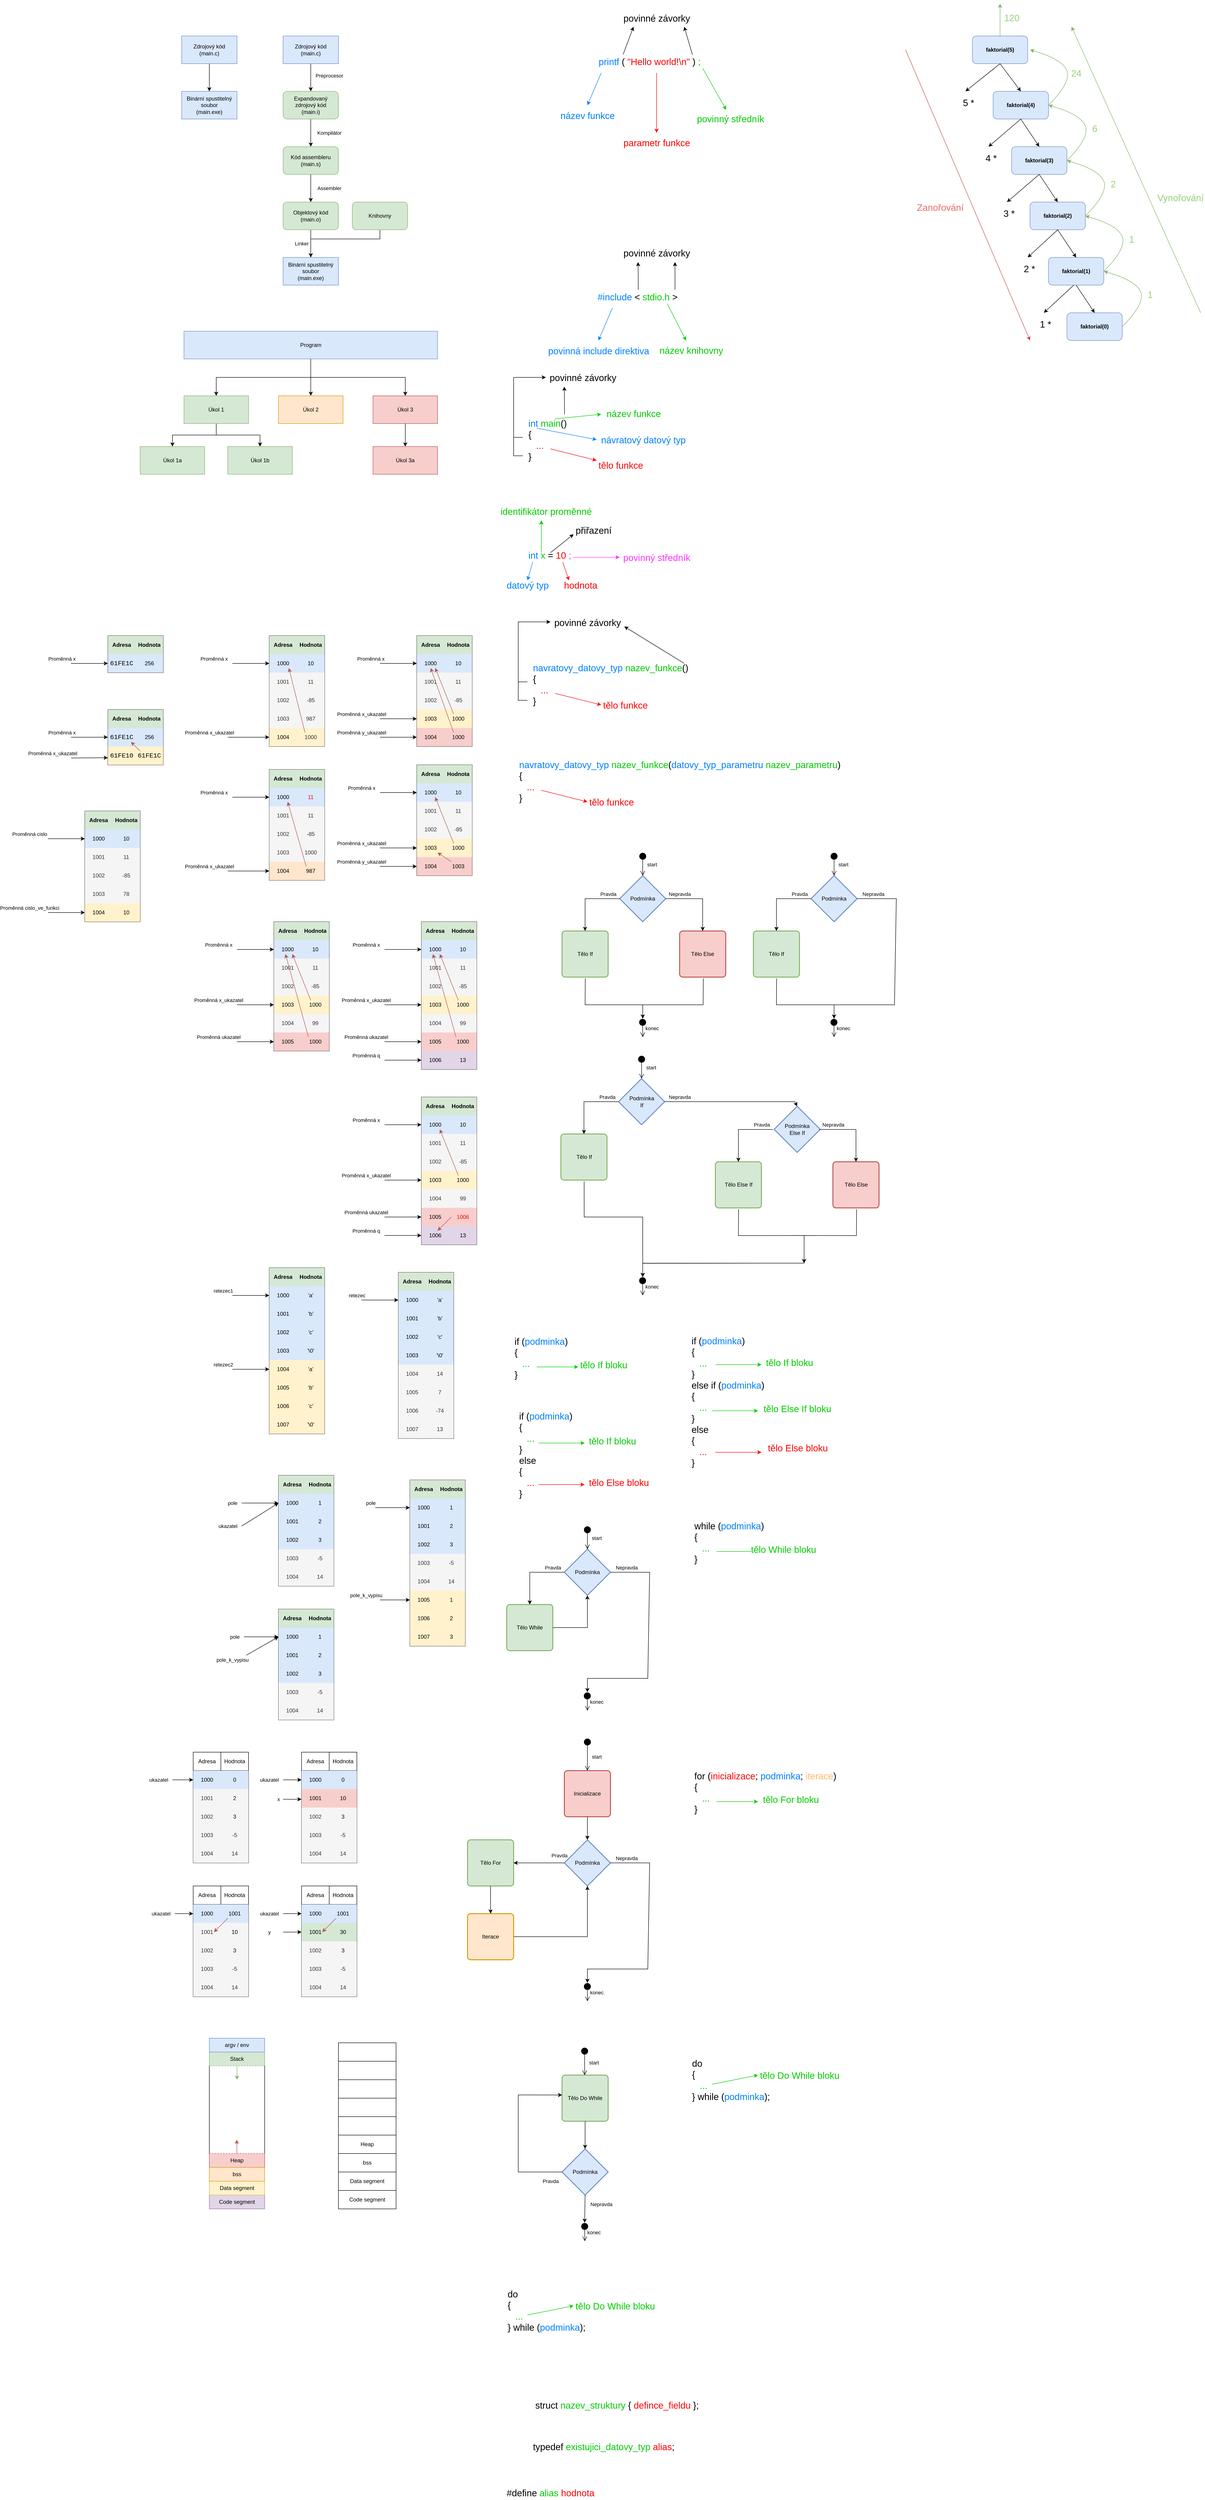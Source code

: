 <mxfile version="20.3.0" type="device"><diagram id="olC7VgZo8FWdd27OTqFR" name="Page-1"><mxGraphModel dx="3122" dy="857" grid="1" gridSize="10" guides="1" tooltips="1" connect="1" arrows="1" fold="1" page="1" pageScale="1" pageWidth="850" pageHeight="1100" math="0" shadow="0"><root><mxCell id="0"/><mxCell id="1" parent="0"/><mxCell id="PvKTxllJgVUMORvJE2K5-1" value="&lt;font style=&quot;font-size: 20px;&quot;&gt;&lt;font color=&quot;#007fff&quot;&gt;printf&amp;nbsp;&lt;/font&gt;(&amp;nbsp;&lt;font color=&quot;#ff0000&quot;&gt;&quot;Hello world!\n&quot;&amp;nbsp;&lt;/font&gt;)&amp;nbsp;&lt;font color=&quot;#00cc00&quot;&gt;;&lt;/font&gt;&lt;/font&gt;" style="text;html=1;strokeColor=none;fillColor=none;align=center;verticalAlign=middle;whiteSpace=wrap;rounded=0;" parent="1" vertex="1"><mxGeometry x="220" y="140" width="230" height="30" as="geometry"/></mxCell><mxCell id="PvKTxllJgVUMORvJE2K5-2" value="" style="endArrow=classic;html=1;rounded=0;fontSize=20;fontColor=#00CC00;fillColor=#dae8fc;strokeColor=#007FFF;" parent="1" edge="1"><mxGeometry width="50" height="50" relative="1" as="geometry"><mxPoint x="230" y="180" as="sourcePoint"/><mxPoint x="200" y="250" as="targetPoint"/></mxGeometry></mxCell><mxCell id="PvKTxllJgVUMORvJE2K5-9" value="&lt;font color=&quot;#007fff&quot;&gt;název funkce&lt;/font&gt;" style="edgeLabel;html=1;align=center;verticalAlign=middle;resizable=0;points=[];fontSize=20;fontColor=#00CC00;" parent="PvKTxllJgVUMORvJE2K5-2" vertex="1" connectable="0"><mxGeometry x="0.626" relative="1" as="geometry"><mxPoint x="-6" y="35" as="offset"/></mxGeometry></mxCell><mxCell id="PvKTxllJgVUMORvJE2K5-3" value="" style="endArrow=classic;html=1;rounded=0;fontSize=20;fontColor=#00CC00;fillColor=#f8cecc;strokeColor=#FF0000;" parent="1" edge="1"><mxGeometry width="50" height="50" relative="1" as="geometry"><mxPoint x="350" y="180" as="sourcePoint"/><mxPoint x="350" y="310" as="targetPoint"/></mxGeometry></mxCell><mxCell id="PvKTxllJgVUMORvJE2K5-10" value="&lt;font color=&quot;#ff0000&quot;&gt;parametr funkce&lt;/font&gt;" style="edgeLabel;html=1;align=center;verticalAlign=middle;resizable=0;points=[];fontSize=20;fontColor=#007FFF;" parent="PvKTxllJgVUMORvJE2K5-3" vertex="1" connectable="0"><mxGeometry x="0.422" relative="1" as="geometry"><mxPoint y="58" as="offset"/></mxGeometry></mxCell><mxCell id="PvKTxllJgVUMORvJE2K5-4" value="" style="endArrow=classic;html=1;rounded=0;fontSize=20;fontColor=#00CC00;fillColor=#d5e8d4;strokeColor=#00CC00;" parent="1" edge="1"><mxGeometry width="50" height="50" relative="1" as="geometry"><mxPoint x="450" y="170" as="sourcePoint"/><mxPoint x="501" y="260" as="targetPoint"/></mxGeometry></mxCell><mxCell id="PvKTxllJgVUMORvJE2K5-8" value="&lt;font color=&quot;#00cc00&quot;&gt;povinný středník&lt;/font&gt;" style="edgeLabel;html=1;align=center;verticalAlign=middle;resizable=0;points=[];fontSize=20;fontColor=#000000;" parent="PvKTxllJgVUMORvJE2K5-4" vertex="1" connectable="0"><mxGeometry x="0.617" y="-3" relative="1" as="geometry"><mxPoint x="21" y="35" as="offset"/></mxGeometry></mxCell><mxCell id="PvKTxllJgVUMORvJE2K5-5" value="" style="endArrow=classic;html=1;rounded=0;fontSize=20;fontColor=#00CC00;exitX=0.904;exitY=0.033;exitDx=0;exitDy=0;exitPerimeter=0;" parent="1" source="PvKTxllJgVUMORvJE2K5-1" edge="1"><mxGeometry width="50" height="50" relative="1" as="geometry"><mxPoint x="420" y="130" as="sourcePoint"/><mxPoint x="410" y="80" as="targetPoint"/></mxGeometry></mxCell><mxCell id="PvKTxllJgVUMORvJE2K5-6" value="" style="endArrow=classic;html=1;rounded=0;fontSize=20;fontColor=#00CC00;exitX=0.25;exitY=0;exitDx=0;exitDy=0;" parent="1" source="PvKTxllJgVUMORvJE2K5-1" edge="1"><mxGeometry width="50" height="50" relative="1" as="geometry"><mxPoint x="290" y="130" as="sourcePoint"/><mxPoint x="300" y="80" as="targetPoint"/></mxGeometry></mxCell><mxCell id="PvKTxllJgVUMORvJE2K5-7" value="&lt;font color=&quot;#000000&quot;&gt;povinné závorky&lt;/font&gt;" style="edgeLabel;html=1;align=center;verticalAlign=middle;resizable=0;points=[];fontSize=20;fontColor=#00CC00;" parent="PvKTxllJgVUMORvJE2K5-6" vertex="1" connectable="0"><mxGeometry x="0.52" y="-1" relative="1" as="geometry"><mxPoint x="54" y="-34" as="offset"/></mxGeometry></mxCell><mxCell id="PvKTxllJgVUMORvJE2K5-11" value="&lt;font style=&quot;font-size: 20px;&quot;&gt;&lt;font color=&quot;#007fff&quot;&gt;#include &lt;/font&gt;&amp;lt;&amp;nbsp;&lt;font color=&quot;#00cc00&quot;&gt;stdio.h&amp;nbsp;&lt;/font&gt;&amp;gt;&lt;/font&gt;" style="text;html=1;strokeColor=none;fillColor=none;align=center;verticalAlign=middle;whiteSpace=wrap;rounded=0;" parent="1" vertex="1"><mxGeometry x="194" y="650" width="230" height="30" as="geometry"/></mxCell><mxCell id="PvKTxllJgVUMORvJE2K5-12" value="" style="endArrow=classic;html=1;rounded=0;fontSize=20;fontColor=#00CC00;fillColor=#dae8fc;strokeColor=#007FFF;" parent="1" edge="1"><mxGeometry width="50" height="50" relative="1" as="geometry"><mxPoint x="254" y="690" as="sourcePoint"/><mxPoint x="224" y="760" as="targetPoint"/></mxGeometry></mxCell><mxCell id="PvKTxllJgVUMORvJE2K5-13" value="&lt;font color=&quot;#007fff&quot;&gt;povinná include direktiva&lt;/font&gt;" style="edgeLabel;html=1;align=center;verticalAlign=middle;resizable=0;points=[];fontSize=20;fontColor=#00CC00;" parent="PvKTxllJgVUMORvJE2K5-12" vertex="1" connectable="0"><mxGeometry x="0.626" relative="1" as="geometry"><mxPoint x="-6" y="35" as="offset"/></mxGeometry></mxCell><mxCell id="PvKTxllJgVUMORvJE2K5-14" value="" style="endArrow=classic;html=1;rounded=0;fontSize=20;fontColor=#00CC00;fillColor=#d5e8d4;strokeColor=#00CC00;" parent="1" edge="1"><mxGeometry width="50" height="50" relative="1" as="geometry"><mxPoint x="373" y="680" as="sourcePoint"/><mxPoint x="414" y="760" as="targetPoint"/></mxGeometry></mxCell><mxCell id="PvKTxllJgVUMORvJE2K5-15" value="&lt;font color=&quot;#00cc00&quot;&gt;název knihovny&lt;/font&gt;" style="edgeLabel;html=1;align=center;verticalAlign=middle;resizable=0;points=[];fontSize=20;fontColor=#000000;" parent="PvKTxllJgVUMORvJE2K5-14" vertex="1" connectable="0"><mxGeometry x="0.617" y="-3" relative="1" as="geometry"><mxPoint x="21" y="35" as="offset"/></mxGeometry></mxCell><mxCell id="PvKTxllJgVUMORvJE2K5-16" value="" style="endArrow=classic;html=1;rounded=0;fontSize=20;fontColor=#00CC00;" parent="1" edge="1"><mxGeometry width="50" height="50" relative="1" as="geometry"><mxPoint x="390" y="650" as="sourcePoint"/><mxPoint x="390" y="590" as="targetPoint"/></mxGeometry></mxCell><mxCell id="PvKTxllJgVUMORvJE2K5-17" value="" style="endArrow=classic;html=1;rounded=0;fontSize=20;fontColor=#00CC00;exitX=0.506;exitY=0.007;exitDx=0;exitDy=0;exitPerimeter=0;" parent="1" source="PvKTxllJgVUMORvJE2K5-11" edge="1"><mxGeometry width="50" height="50" relative="1" as="geometry"><mxPoint x="308.5" y="650" as="sourcePoint"/><mxPoint x="310" y="590" as="targetPoint"/></mxGeometry></mxCell><mxCell id="PvKTxllJgVUMORvJE2K5-18" value="&lt;font color=&quot;#000000&quot;&gt;povinné závorky&lt;/font&gt;" style="edgeLabel;html=1;align=center;verticalAlign=middle;resizable=0;points=[];fontSize=20;fontColor=#00CC00;" parent="PvKTxllJgVUMORvJE2K5-17" vertex="1" connectable="0"><mxGeometry x="0.52" y="-1" relative="1" as="geometry"><mxPoint x="39" y="-34" as="offset"/></mxGeometry></mxCell><mxCell id="PvKTxllJgVUMORvJE2K5-19" value="&lt;font style=&quot;font-size: 20px;&quot;&gt;&lt;font color=&quot;#007fff&quot;&gt;int&amp;nbsp;&lt;/font&gt;&lt;font color=&quot;#00cc00&quot;&gt;main&lt;/font&gt;()&lt;br&gt;{&lt;br&gt;&amp;nbsp; &amp;nbsp;&lt;font color=&quot;#ff0000&quot;&gt;...&lt;/font&gt;&lt;br&gt;&lt;div style=&quot;&quot;&gt;&lt;span style=&quot;background-color: initial;&quot;&gt;}&lt;/span&gt;&lt;/div&gt;&lt;/font&gt;" style="text;html=1;strokeColor=none;fillColor=none;align=left;verticalAlign=middle;whiteSpace=wrap;rounded=0;" parent="1" vertex="1"><mxGeometry x="70" y="960" width="230" height="30" as="geometry"/></mxCell><mxCell id="PvKTxllJgVUMORvJE2K5-20" value="" style="endArrow=classic;html=1;rounded=0;fontSize=20;fontColor=#00CC00;" parent="1" edge="1"><mxGeometry width="50" height="50" relative="1" as="geometry"><mxPoint x="60" y="1010" as="sourcePoint"/><mxPoint x="110" y="840" as="targetPoint"/><Array as="points"><mxPoint x="40" y="1010"/><mxPoint x="40" y="840"/></Array></mxGeometry></mxCell><mxCell id="PvKTxllJgVUMORvJE2K5-21" value="" style="endArrow=classic;html=1;rounded=0;fontSize=20;fontColor=#00CC00;exitX=0.506;exitY=0.007;exitDx=0;exitDy=0;exitPerimeter=0;" parent="1" edge="1"><mxGeometry width="50" height="50" relative="1" as="geometry"><mxPoint x="150.38" y="920.21" as="sourcePoint"/><mxPoint x="150" y="860" as="targetPoint"/></mxGeometry></mxCell><mxCell id="PvKTxllJgVUMORvJE2K5-22" value="&lt;font color=&quot;#000000&quot;&gt;povinné závorky&lt;/font&gt;" style="edgeLabel;html=1;align=center;verticalAlign=middle;resizable=0;points=[];fontSize=20;fontColor=#00CC00;" parent="PvKTxllJgVUMORvJE2K5-21" vertex="1" connectable="0"><mxGeometry x="0.52" y="-1" relative="1" as="geometry"><mxPoint x="39" y="-34" as="offset"/></mxGeometry></mxCell><mxCell id="PvKTxllJgVUMORvJE2K5-23" value="" style="endArrow=none;html=1;rounded=0;fontSize=20;fontColor=#FF0000;strokeColor=#000000;" parent="1" edge="1"><mxGeometry width="50" height="50" relative="1" as="geometry"><mxPoint x="40" y="970" as="sourcePoint"/><mxPoint x="60" y="970" as="targetPoint"/></mxGeometry></mxCell><mxCell id="PvKTxllJgVUMORvJE2K5-24" value="" style="endArrow=classic;html=1;rounded=0;fontSize=20;fontColor=#00CC00;strokeColor=#FF0000;" parent="1" edge="1"><mxGeometry width="50" height="50" relative="1" as="geometry"><mxPoint x="120" y="995" as="sourcePoint"/><mxPoint x="220" y="1020" as="targetPoint"/></mxGeometry></mxCell><mxCell id="PvKTxllJgVUMORvJE2K5-25" value="&lt;font color=&quot;#ff0000&quot;&gt;tělo funkce&lt;/font&gt;" style="edgeLabel;html=1;align=center;verticalAlign=middle;resizable=0;points=[];fontSize=20;fontColor=#00CC00;" parent="PvKTxllJgVUMORvJE2K5-24" vertex="1" connectable="0"><mxGeometry x="0.52" y="-1" relative="1" as="geometry"><mxPoint x="76" y="15" as="offset"/></mxGeometry></mxCell><mxCell id="PvKTxllJgVUMORvJE2K5-26" value="" style="endArrow=classic;html=1;rounded=0;fontSize=20;fontColor=#00CC00;strokeColor=#00CC00;" parent="1" edge="1"><mxGeometry width="50" height="50" relative="1" as="geometry"><mxPoint x="130" y="930" as="sourcePoint"/><mxPoint x="230" y="920" as="targetPoint"/></mxGeometry></mxCell><mxCell id="PvKTxllJgVUMORvJE2K5-27" value="název funkce" style="edgeLabel;html=1;align=center;verticalAlign=middle;resizable=0;points=[];fontSize=20;fontColor=#00CC00;" parent="PvKTxllJgVUMORvJE2K5-26" vertex="1" connectable="0"><mxGeometry x="0.52" y="-1" relative="1" as="geometry"><mxPoint x="94" y="-6" as="offset"/></mxGeometry></mxCell><mxCell id="PvKTxllJgVUMORvJE2K5-28" value="" style="endArrow=classic;html=1;rounded=0;fontSize=20;fontColor=#00CC00;strokeColor=#007FFF;exitX=0.087;exitY=-0.333;exitDx=0;exitDy=0;exitPerimeter=0;" parent="1" source="PvKTxllJgVUMORvJE2K5-19" edge="1"><mxGeometry width="50" height="50" relative="1" as="geometry"><mxPoint x="100" y="980" as="sourcePoint"/><mxPoint x="220" y="975" as="targetPoint"/></mxGeometry></mxCell><mxCell id="PvKTxllJgVUMORvJE2K5-29" value="návratový datový typ" style="edgeLabel;html=1;align=center;verticalAlign=middle;resizable=0;points=[];fontSize=20;fontColor=#007FFF;" parent="PvKTxllJgVUMORvJE2K5-28" vertex="1" connectable="0"><mxGeometry x="0.52" y="-1" relative="1" as="geometry"><mxPoint x="132" y="5" as="offset"/></mxGeometry></mxCell><mxCell id="PvKTxllJgVUMORvJE2K5-30" value="&lt;font style=&quot;font-size: 20px;&quot;&gt;&lt;font color=&quot;#007fff&quot;&gt;int&amp;nbsp;&lt;/font&gt;&lt;font color=&quot;#00cc00&quot;&gt;x &lt;/font&gt;=&lt;font color=&quot;#00cc00&quot;&gt; &lt;/font&gt;&lt;font color=&quot;#ff0000&quot;&gt;10 &lt;/font&gt;&lt;font color=&quot;#ff33ff&quot;&gt;;&lt;/font&gt;&lt;br&gt;&lt;/font&gt;" style="text;html=1;strokeColor=none;fillColor=none;align=left;verticalAlign=middle;whiteSpace=wrap;rounded=0;" parent="1" vertex="1"><mxGeometry x="70" y="1210" width="230" height="30" as="geometry"/></mxCell><mxCell id="PvKTxllJgVUMORvJE2K5-32" value="" style="endArrow=classic;html=1;rounded=0;fontSize=20;fontColor=#00CC00;" parent="1" edge="1"><mxGeometry width="50" height="50" relative="1" as="geometry"><mxPoint x="120" y="1220" as="sourcePoint"/><mxPoint x="170" y="1180" as="targetPoint"/></mxGeometry></mxCell><mxCell id="PvKTxllJgVUMORvJE2K5-33" value="&lt;font color=&quot;#000000&quot;&gt;přiřazení&lt;/font&gt;" style="edgeLabel;html=1;align=center;verticalAlign=middle;resizable=0;points=[];fontSize=20;fontColor=#00CC00;" parent="PvKTxllJgVUMORvJE2K5-32" vertex="1" connectable="0"><mxGeometry x="0.52" y="-1" relative="1" as="geometry"><mxPoint x="54" y="-20" as="offset"/></mxGeometry></mxCell><mxCell id="PvKTxllJgVUMORvJE2K5-35" value="" style="endArrow=classic;html=1;rounded=0;fontSize=20;fontColor=#00CC00;strokeColor=#FF0000;exitX=0.332;exitY=1.019;exitDx=0;exitDy=0;exitPerimeter=0;" parent="1" source="PvKTxllJgVUMORvJE2K5-30" edge="1"><mxGeometry width="50" height="50" relative="1" as="geometry"><mxPoint x="120" y="1245" as="sourcePoint"/><mxPoint x="160" y="1280" as="targetPoint"/></mxGeometry></mxCell><mxCell id="PvKTxllJgVUMORvJE2K5-36" value="&lt;font color=&quot;#ff0000&quot;&gt;hodnota&lt;/font&gt;" style="edgeLabel;html=1;align=center;verticalAlign=middle;resizable=0;points=[];fontSize=20;fontColor=#00CC00;" parent="PvKTxllJgVUMORvJE2K5-35" vertex="1" connectable="0"><mxGeometry x="0.52" y="-1" relative="1" as="geometry"><mxPoint x="29" y="19" as="offset"/></mxGeometry></mxCell><mxCell id="PvKTxllJgVUMORvJE2K5-37" value="" style="endArrow=classic;html=1;rounded=0;fontSize=20;fontColor=#00CC00;strokeColor=#00CC00;" parent="1" edge="1"><mxGeometry width="50" height="50" relative="1" as="geometry"><mxPoint x="100" y="1220" as="sourcePoint"/><mxPoint x="100" y="1150" as="targetPoint"/></mxGeometry></mxCell><mxCell id="PvKTxllJgVUMORvJE2K5-39" value="" style="endArrow=classic;html=1;rounded=0;fontSize=20;fontColor=#00CC00;strokeColor=#007FFF;exitX=0.05;exitY=1.003;exitDx=0;exitDy=0;exitPerimeter=0;" parent="1" edge="1"><mxGeometry width="50" height="50" relative="1" as="geometry"><mxPoint x="81.5" y="1240" as="sourcePoint"/><mxPoint x="70" y="1279.91" as="targetPoint"/></mxGeometry></mxCell><mxCell id="PvKTxllJgVUMORvJE2K5-40" value="datový typ" style="edgeLabel;html=1;align=center;verticalAlign=middle;resizable=0;points=[];fontSize=20;fontColor=#007FFF;" parent="PvKTxllJgVUMORvJE2K5-39" vertex="1" connectable="0"><mxGeometry x="0.52" y="-1" relative="1" as="geometry"><mxPoint x="-2" y="20" as="offset"/></mxGeometry></mxCell><mxCell id="PvKTxllJgVUMORvJE2K5-41" value="" style="endArrow=classic;html=1;rounded=0;fontSize=20;fontColor=#FF33FF;strokeColor=#FF33FF;" parent="1" edge="1"><mxGeometry width="50" height="50" relative="1" as="geometry"><mxPoint x="170" y="1230" as="sourcePoint"/><mxPoint x="270" y="1230" as="targetPoint"/></mxGeometry></mxCell><mxCell id="PvKTxllJgVUMORvJE2K5-42" value="povinný středník" style="edgeLabel;html=1;align=center;verticalAlign=middle;resizable=0;points=[];fontSize=20;fontColor=#FF33FF;" parent="PvKTxllJgVUMORvJE2K5-41" vertex="1" connectable="0"><mxGeometry x="0.736" y="1" relative="1" as="geometry"><mxPoint x="93" y="1" as="offset"/></mxGeometry></mxCell><mxCell id="PvKTxllJgVUMORvJE2K5-43" value="" style="endArrow=classic;html=1;rounded=0;fontSize=20;fontColor=#00CC00;strokeColor=#00CC00;" parent="1" edge="1"><mxGeometry width="50" height="50" relative="1" as="geometry"><mxPoint x="100" y="1220" as="sourcePoint"/><mxPoint x="100" y="1150" as="targetPoint"/></mxGeometry></mxCell><mxCell id="PvKTxllJgVUMORvJE2K5-44" value="identifikátor proměnné" style="edgeLabel;html=1;align=center;verticalAlign=middle;resizable=0;points=[];fontSize=20;fontColor=#00CC00;" parent="PvKTxllJgVUMORvJE2K5-43" vertex="1" connectable="0"><mxGeometry x="0.52" y="-1" relative="1" as="geometry"><mxPoint x="9" y="-37" as="offset"/></mxGeometry></mxCell><mxCell id="PvKTxllJgVUMORvJE2K5-58" value="&lt;font style=&quot;font-size: 20px;&quot;&gt;&lt;font color=&quot;#007fff&quot;&gt;navratovy_datovy_typ&amp;nbsp;&lt;/font&gt;&lt;font color=&quot;#00cc00&quot;&gt;nazev_funkce&lt;/font&gt;()&lt;br&gt;{&lt;br&gt;&amp;nbsp; &amp;nbsp;&lt;font color=&quot;#ff0000&quot;&gt;...&lt;/font&gt;&lt;br&gt;&lt;div style=&quot;&quot;&gt;&lt;span style=&quot;background-color: initial;&quot;&gt;}&lt;/span&gt;&lt;/div&gt;&lt;/font&gt;" style="text;html=1;strokeColor=none;fillColor=none;align=left;verticalAlign=middle;whiteSpace=wrap;rounded=0;" parent="1" vertex="1"><mxGeometry x="80" y="1490" width="230" height="30" as="geometry"/></mxCell><mxCell id="PvKTxllJgVUMORvJE2K5-59" value="" style="endArrow=classic;html=1;rounded=0;fontSize=20;fontColor=#00CC00;" parent="1" edge="1"><mxGeometry width="50" height="50" relative="1" as="geometry"><mxPoint x="70" y="1540" as="sourcePoint"/><mxPoint x="120" y="1370" as="targetPoint"/><Array as="points"><mxPoint x="50" y="1540"/><mxPoint x="50" y="1370"/></Array></mxGeometry></mxCell><mxCell id="PvKTxllJgVUMORvJE2K5-60" value="" style="endArrow=classic;html=1;rounded=0;fontSize=20;fontColor=#00CC00;" parent="1" edge="1"><mxGeometry width="50" height="50" relative="1" as="geometry"><mxPoint x="410" y="1460" as="sourcePoint"/><mxPoint x="280" y="1380" as="targetPoint"/></mxGeometry></mxCell><mxCell id="PvKTxllJgVUMORvJE2K5-61" value="&lt;font color=&quot;#000000&quot;&gt;povinné závorky&lt;/font&gt;" style="edgeLabel;html=1;align=center;verticalAlign=middle;resizable=0;points=[];fontSize=20;fontColor=#00CC00;" parent="PvKTxllJgVUMORvJE2K5-60" vertex="1" connectable="0"><mxGeometry x="0.52" y="-1" relative="1" as="geometry"><mxPoint x="-112" y="-28" as="offset"/></mxGeometry></mxCell><mxCell id="PvKTxllJgVUMORvJE2K5-62" value="" style="endArrow=none;html=1;rounded=0;fontSize=20;fontColor=#FF0000;strokeColor=#000000;" parent="1" edge="1"><mxGeometry width="50" height="50" relative="1" as="geometry"><mxPoint x="50" y="1500" as="sourcePoint"/><mxPoint x="70" y="1500" as="targetPoint"/></mxGeometry></mxCell><mxCell id="PvKTxllJgVUMORvJE2K5-63" value="" style="endArrow=classic;html=1;rounded=0;fontSize=20;fontColor=#00CC00;strokeColor=#FF0000;" parent="1" edge="1"><mxGeometry width="50" height="50" relative="1" as="geometry"><mxPoint x="130" y="1525" as="sourcePoint"/><mxPoint x="230" y="1550" as="targetPoint"/></mxGeometry></mxCell><mxCell id="PvKTxllJgVUMORvJE2K5-64" value="&lt;font color=&quot;#ff0000&quot;&gt;tělo funkce&lt;/font&gt;" style="edgeLabel;html=1;align=center;verticalAlign=middle;resizable=0;points=[];fontSize=20;fontColor=#00CC00;" parent="PvKTxllJgVUMORvJE2K5-63" vertex="1" connectable="0"><mxGeometry x="0.52" y="-1" relative="1" as="geometry"><mxPoint x="76" y="5" as="offset"/></mxGeometry></mxCell><mxCell id="PvKTxllJgVUMORvJE2K5-69" value="&lt;font style=&quot;font-size: 20px;&quot;&gt;&lt;font color=&quot;#007fff&quot;&gt;navratovy_datovy_typ&amp;nbsp;&lt;/font&gt;&lt;font color=&quot;#00cc00&quot;&gt;nazev_funkce&lt;/font&gt;(&lt;font color=&quot;#007fff&quot;&gt;datovy_typ_parametru &lt;/font&gt;&lt;font color=&quot;#00cc00&quot;&gt;nazev_parametru&lt;/font&gt;)&lt;br&gt;{&lt;br&gt;&amp;nbsp; &amp;nbsp;&lt;font color=&quot;#ff0000&quot;&gt;...&lt;/font&gt;&lt;br&gt;&lt;div style=&quot;&quot;&gt;&lt;span style=&quot;background-color: initial;&quot;&gt;}&lt;/span&gt;&lt;/div&gt;&lt;/font&gt;" style="text;html=1;strokeColor=none;fillColor=none;align=left;verticalAlign=middle;whiteSpace=wrap;rounded=0;" parent="1" vertex="1"><mxGeometry x="50" y="1700" width="720" height="30" as="geometry"/></mxCell><mxCell id="PvKTxllJgVUMORvJE2K5-74" value="" style="endArrow=classic;html=1;rounded=0;fontSize=20;fontColor=#00CC00;strokeColor=#FF0000;" parent="1" edge="1"><mxGeometry width="50" height="50" relative="1" as="geometry"><mxPoint x="100" y="1735" as="sourcePoint"/><mxPoint x="200" y="1760" as="targetPoint"/></mxGeometry></mxCell><mxCell id="PvKTxllJgVUMORvJE2K5-75" value="&lt;font color=&quot;#ff0000&quot;&gt;tělo funkce&lt;/font&gt;" style="edgeLabel;html=1;align=center;verticalAlign=middle;resizable=0;points=[];fontSize=20;fontColor=#00CC00;" parent="PvKTxllJgVUMORvJE2K5-74" vertex="1" connectable="0"><mxGeometry x="0.52" y="-1" relative="1" as="geometry"><mxPoint x="76" y="5" as="offset"/></mxGeometry></mxCell><mxCell id="96bIXmB38wUblgq2eVlA-1" value="Podmínka" style="strokeWidth=2;html=1;shape=mxgraph.flowchart.decision;whiteSpace=wrap;fillColor=#dae8fc;strokeColor=#6c8ebf;" parent="1" vertex="1"><mxGeometry x="270" y="1920" width="100" height="100" as="geometry"/></mxCell><mxCell id="96bIXmB38wUblgq2eVlA-2" value="Tělo If" style="rounded=1;whiteSpace=wrap;html=1;absoluteArcSize=1;arcSize=14;strokeWidth=2;fillColor=#d5e8d4;strokeColor=#82b366;" parent="1" vertex="1"><mxGeometry x="145" y="2040" width="100" height="100" as="geometry"/></mxCell><mxCell id="96bIXmB38wUblgq2eVlA-3" value="Tělo Else" style="rounded=1;whiteSpace=wrap;html=1;absoluteArcSize=1;arcSize=14;strokeWidth=2;fillColor=#f8cecc;strokeColor=#b85450;" parent="1" vertex="1"><mxGeometry x="400" y="2040" width="100" height="100" as="geometry"/></mxCell><mxCell id="96bIXmB38wUblgq2eVlA-4" value="start" style="html=1;verticalAlign=bottom;startArrow=circle;startFill=1;endArrow=open;startSize=6;endSize=8;rounded=0;entryX=0.5;entryY=0;entryDx=0;entryDy=0;entryPerimeter=0;" parent="1" target="96bIXmB38wUblgq2eVlA-1" edge="1"><mxGeometry x="0.4" y="20" width="80" relative="1" as="geometry"><mxPoint x="320" y="1870" as="sourcePoint"/><mxPoint x="320" y="1860" as="targetPoint"/><mxPoint as="offset"/></mxGeometry></mxCell><mxCell id="96bIXmB38wUblgq2eVlA-5" value="konec" style="html=1;verticalAlign=bottom;startArrow=circle;startFill=1;endArrow=open;startSize=6;endSize=8;rounded=0;" parent="1" edge="1"><mxGeometry x="0.508" y="20" width="80" relative="1" as="geometry"><mxPoint x="319.66" y="2230" as="sourcePoint"/><mxPoint x="320" y="2270" as="targetPoint"/><mxPoint as="offset"/></mxGeometry></mxCell><mxCell id="96bIXmB38wUblgq2eVlA-6" value="" style="endArrow=classic;html=1;rounded=0;entryX=0.5;entryY=0;entryDx=0;entryDy=0;exitX=0;exitY=0.5;exitDx=0;exitDy=0;exitPerimeter=0;" parent="1" source="96bIXmB38wUblgq2eVlA-1" target="96bIXmB38wUblgq2eVlA-2" edge="1"><mxGeometry width="50" height="50" relative="1" as="geometry"><mxPoint x="190" y="1960" as="sourcePoint"/><mxPoint x="220" y="1930" as="targetPoint"/><Array as="points"><mxPoint x="195" y="1970"/></Array></mxGeometry></mxCell><mxCell id="96bIXmB38wUblgq2eVlA-10" value="Pravda" style="edgeLabel;html=1;align=center;verticalAlign=middle;resizable=0;points=[];" parent="96bIXmB38wUblgq2eVlA-6" vertex="1" connectable="0"><mxGeometry x="0.109" relative="1" as="geometry"><mxPoint x="50" y="-16" as="offset"/></mxGeometry></mxCell><mxCell id="96bIXmB38wUblgq2eVlA-7" value="" style="endArrow=classic;html=1;rounded=0;entryX=0.5;entryY=0;entryDx=0;entryDy=0;exitX=1;exitY=0.5;exitDx=0;exitDy=0;exitPerimeter=0;" parent="1" source="96bIXmB38wUblgq2eVlA-1" target="96bIXmB38wUblgq2eVlA-3" edge="1"><mxGeometry width="50" height="50" relative="1" as="geometry"><mxPoint x="280" y="1980" as="sourcePoint"/><mxPoint x="208.9" y="2080.1" as="targetPoint"/><Array as="points"><mxPoint x="450" y="1970"/></Array></mxGeometry></mxCell><mxCell id="96bIXmB38wUblgq2eVlA-11" value="Nepravda" style="edgeLabel;html=1;align=center;verticalAlign=middle;resizable=0;points=[];" parent="96bIXmB38wUblgq2eVlA-7" vertex="1" connectable="0"><mxGeometry x="0.222" y="-1" relative="1" as="geometry"><mxPoint x="-49" y="-22" as="offset"/></mxGeometry></mxCell><mxCell id="96bIXmB38wUblgq2eVlA-8" value="" style="endArrow=classic;html=1;rounded=0;exitX=0.504;exitY=1.028;exitDx=0;exitDy=0;exitPerimeter=0;" parent="1" source="96bIXmB38wUblgq2eVlA-2" edge="1"><mxGeometry width="50" height="50" relative="1" as="geometry"><mxPoint x="310" y="2220" as="sourcePoint"/><mxPoint x="320" y="2230" as="targetPoint"/><Array as="points"><mxPoint x="195" y="2200"/><mxPoint x="320" y="2200"/></Array></mxGeometry></mxCell><mxCell id="96bIXmB38wUblgq2eVlA-9" value="" style="endArrow=classic;html=1;rounded=0;exitX=0.514;exitY=1.028;exitDx=0;exitDy=0;exitPerimeter=0;" parent="1" source="96bIXmB38wUblgq2eVlA-3" edge="1"><mxGeometry width="50" height="50" relative="1" as="geometry"><mxPoint x="410" y="2260" as="sourcePoint"/><mxPoint x="320" y="2230" as="targetPoint"/><Array as="points"><mxPoint x="451" y="2200"/><mxPoint x="320" y="2200"/></Array></mxGeometry></mxCell><mxCell id="96bIXmB38wUblgq2eVlA-12" value="Podmínka" style="strokeWidth=2;html=1;shape=mxgraph.flowchart.decision;whiteSpace=wrap;fillColor=#dae8fc;strokeColor=#6c8ebf;" parent="1" vertex="1"><mxGeometry x="685" y="1920" width="100" height="100" as="geometry"/></mxCell><mxCell id="96bIXmB38wUblgq2eVlA-13" value="Tělo If" style="rounded=1;whiteSpace=wrap;html=1;absoluteArcSize=1;arcSize=14;strokeWidth=2;fillColor=#d5e8d4;strokeColor=#82b366;" parent="1" vertex="1"><mxGeometry x="560" y="2040" width="100" height="100" as="geometry"/></mxCell><mxCell id="96bIXmB38wUblgq2eVlA-15" value="start" style="html=1;verticalAlign=bottom;startArrow=circle;startFill=1;endArrow=open;startSize=6;endSize=8;rounded=0;entryX=0.5;entryY=0;entryDx=0;entryDy=0;entryPerimeter=0;" parent="1" target="96bIXmB38wUblgq2eVlA-12" edge="1"><mxGeometry x="0.4" y="20" width="80" relative="1" as="geometry"><mxPoint x="735" y="1870" as="sourcePoint"/><mxPoint x="735" y="1860" as="targetPoint"/><mxPoint as="offset"/></mxGeometry></mxCell><mxCell id="96bIXmB38wUblgq2eVlA-16" value="konec" style="html=1;verticalAlign=bottom;startArrow=circle;startFill=1;endArrow=open;startSize=6;endSize=8;rounded=0;" parent="1" edge="1"><mxGeometry x="0.508" y="20" width="80" relative="1" as="geometry"><mxPoint x="734.66" y="2230" as="sourcePoint"/><mxPoint x="735" y="2270" as="targetPoint"/><mxPoint as="offset"/></mxGeometry></mxCell><mxCell id="96bIXmB38wUblgq2eVlA-17" value="" style="endArrow=classic;html=1;rounded=0;entryX=0.5;entryY=0;entryDx=0;entryDy=0;exitX=0;exitY=0.5;exitDx=0;exitDy=0;exitPerimeter=0;" parent="1" source="96bIXmB38wUblgq2eVlA-12" target="96bIXmB38wUblgq2eVlA-13" edge="1"><mxGeometry width="50" height="50" relative="1" as="geometry"><mxPoint x="605" y="1960" as="sourcePoint"/><mxPoint x="635" y="1930" as="targetPoint"/><Array as="points"><mxPoint x="610" y="1970"/></Array></mxGeometry></mxCell><mxCell id="96bIXmB38wUblgq2eVlA-18" value="Pravda" style="edgeLabel;html=1;align=center;verticalAlign=middle;resizable=0;points=[];" parent="96bIXmB38wUblgq2eVlA-17" vertex="1" connectable="0"><mxGeometry x="0.109" relative="1" as="geometry"><mxPoint x="50" y="-16" as="offset"/></mxGeometry></mxCell><mxCell id="96bIXmB38wUblgq2eVlA-21" value="" style="endArrow=classic;html=1;rounded=0;exitX=0.504;exitY=1.028;exitDx=0;exitDy=0;exitPerimeter=0;" parent="1" source="96bIXmB38wUblgq2eVlA-13" edge="1"><mxGeometry width="50" height="50" relative="1" as="geometry"><mxPoint x="725" y="2220" as="sourcePoint"/><mxPoint x="735" y="2230" as="targetPoint"/><Array as="points"><mxPoint x="610" y="2200"/><mxPoint x="735" y="2200"/></Array></mxGeometry></mxCell><mxCell id="96bIXmB38wUblgq2eVlA-22" value="" style="endArrow=classic;html=1;rounded=0;exitX=1;exitY=0.5;exitDx=0;exitDy=0;exitPerimeter=0;" parent="1" source="96bIXmB38wUblgq2eVlA-12" edge="1"><mxGeometry width="50" height="50" relative="1" as="geometry"><mxPoint x="866" y="1970" as="sourcePoint"/><mxPoint x="735" y="2230" as="targetPoint"/><Array as="points"><mxPoint x="870" y="1970"/><mxPoint x="866" y="2200"/><mxPoint x="735" y="2200"/></Array></mxGeometry></mxCell><mxCell id="96bIXmB38wUblgq2eVlA-25" value="Nepravda" style="edgeLabel;html=1;align=center;verticalAlign=middle;resizable=0;points=[];" parent="96bIXmB38wUblgq2eVlA-22" vertex="1" connectable="0"><mxGeometry x="-0.307" y="1" relative="1" as="geometry"><mxPoint x="-50" y="-90" as="offset"/></mxGeometry></mxCell><mxCell id="96bIXmB38wUblgq2eVlA-26" value="Podmínka&lt;br&gt;If" style="strokeWidth=2;html=1;shape=mxgraph.flowchart.decision;whiteSpace=wrap;fillColor=#dae8fc;strokeColor=#6c8ebf;" parent="1" vertex="1"><mxGeometry x="267.5" y="2360" width="100" height="100" as="geometry"/></mxCell><mxCell id="96bIXmB38wUblgq2eVlA-27" value="Tělo If" style="rounded=1;whiteSpace=wrap;html=1;absoluteArcSize=1;arcSize=14;strokeWidth=2;fillColor=#d5e8d4;strokeColor=#82b366;" parent="1" vertex="1"><mxGeometry x="142.5" y="2480" width="100" height="100" as="geometry"/></mxCell><mxCell id="96bIXmB38wUblgq2eVlA-29" value="start" style="html=1;verticalAlign=bottom;startArrow=circle;startFill=1;endArrow=open;startSize=6;endSize=8;rounded=0;entryX=0.5;entryY=0;entryDx=0;entryDy=0;entryPerimeter=0;" parent="1" target="96bIXmB38wUblgq2eVlA-26" edge="1"><mxGeometry x="0.4" y="20" width="80" relative="1" as="geometry"><mxPoint x="317.5" y="2310" as="sourcePoint"/><mxPoint x="317.5" y="2300" as="targetPoint"/><mxPoint as="offset"/></mxGeometry></mxCell><mxCell id="96bIXmB38wUblgq2eVlA-30" value="konec" style="html=1;verticalAlign=bottom;startArrow=circle;startFill=1;endArrow=open;startSize=6;endSize=8;rounded=0;" parent="1" edge="1"><mxGeometry x="0.508" y="20" width="80" relative="1" as="geometry"><mxPoint x="319.66" y="2790" as="sourcePoint"/><mxPoint x="320" y="2830" as="targetPoint"/><mxPoint as="offset"/></mxGeometry></mxCell><mxCell id="96bIXmB38wUblgq2eVlA-31" value="" style="endArrow=classic;html=1;rounded=0;entryX=0.5;entryY=0;entryDx=0;entryDy=0;exitX=0;exitY=0.5;exitDx=0;exitDy=0;exitPerimeter=0;" parent="1" source="96bIXmB38wUblgq2eVlA-26" target="96bIXmB38wUblgq2eVlA-27" edge="1"><mxGeometry width="50" height="50" relative="1" as="geometry"><mxPoint x="187.5" y="2400" as="sourcePoint"/><mxPoint x="217.5" y="2370" as="targetPoint"/><Array as="points"><mxPoint x="192.5" y="2410"/></Array></mxGeometry></mxCell><mxCell id="96bIXmB38wUblgq2eVlA-32" value="Pravda" style="edgeLabel;html=1;align=center;verticalAlign=middle;resizable=0;points=[];" parent="96bIXmB38wUblgq2eVlA-31" vertex="1" connectable="0"><mxGeometry x="0.109" relative="1" as="geometry"><mxPoint x="50" y="-16" as="offset"/></mxGeometry></mxCell><mxCell id="96bIXmB38wUblgq2eVlA-33" value="" style="endArrow=classic;html=1;rounded=0;exitX=1;exitY=0.5;exitDx=0;exitDy=0;exitPerimeter=0;entryX=0.5;entryY=0;entryDx=0;entryDy=0;entryPerimeter=0;" parent="1" source="96bIXmB38wUblgq2eVlA-26" target="96bIXmB38wUblgq2eVlA-37" edge="1"><mxGeometry width="50" height="50" relative="1" as="geometry"><mxPoint x="277.5" y="2420" as="sourcePoint"/><mxPoint x="620" y="2410" as="targetPoint"/><Array as="points"><mxPoint x="650" y="2410"/></Array></mxGeometry></mxCell><mxCell id="96bIXmB38wUblgq2eVlA-34" value="Nepravda" style="edgeLabel;html=1;align=center;verticalAlign=middle;resizable=0;points=[];" parent="96bIXmB38wUblgq2eVlA-33" vertex="1" connectable="0"><mxGeometry x="0.222" y="-1" relative="1" as="geometry"><mxPoint x="-147" y="-11" as="offset"/></mxGeometry></mxCell><mxCell id="96bIXmB38wUblgq2eVlA-35" value="" style="endArrow=classic;html=1;rounded=0;exitX=0.504;exitY=1.028;exitDx=0;exitDy=0;exitPerimeter=0;" parent="1" source="96bIXmB38wUblgq2eVlA-27" edge="1"><mxGeometry width="50" height="50" relative="1" as="geometry"><mxPoint x="307.5" y="2660" as="sourcePoint"/><mxPoint x="320" y="2790" as="targetPoint"/><Array as="points"><mxPoint x="193" y="2660"/><mxPoint x="320" y="2660"/></Array></mxGeometry></mxCell><mxCell id="96bIXmB38wUblgq2eVlA-36" value="" style="endArrow=classic;html=1;rounded=0;" parent="1" edge="1"><mxGeometry width="50" height="50" relative="1" as="geometry"><mxPoint x="670" y="2700" as="sourcePoint"/><mxPoint x="320" y="2790.2" as="targetPoint"/><Array as="points"><mxPoint x="670" y="2760"/><mxPoint x="320" y="2760.2"/></Array></mxGeometry></mxCell><mxCell id="96bIXmB38wUblgq2eVlA-37" value="Podmínka&lt;br&gt;Else If" style="strokeWidth=2;html=1;shape=mxgraph.flowchart.decision;whiteSpace=wrap;fillColor=#dae8fc;strokeColor=#6c8ebf;" parent="1" vertex="1"><mxGeometry x="605" y="2420" width="100" height="100" as="geometry"/></mxCell><mxCell id="96bIXmB38wUblgq2eVlA-38" value="Tělo Else If" style="rounded=1;whiteSpace=wrap;html=1;absoluteArcSize=1;arcSize=14;strokeWidth=2;fillColor=#d5e8d4;strokeColor=#82b366;" parent="1" vertex="1"><mxGeometry x="477.5" y="2540.31" width="100" height="100" as="geometry"/></mxCell><mxCell id="96bIXmB38wUblgq2eVlA-39" value="Tělo Else" style="rounded=1;whiteSpace=wrap;html=1;absoluteArcSize=1;arcSize=14;strokeWidth=2;fillColor=#f8cecc;strokeColor=#b85450;" parent="1" vertex="1"><mxGeometry x="732.5" y="2540.31" width="100" height="100" as="geometry"/></mxCell><mxCell id="96bIXmB38wUblgq2eVlA-42" value="" style="endArrow=classic;html=1;rounded=0;entryX=0.5;entryY=0;entryDx=0;entryDy=0;exitX=0;exitY=0.5;exitDx=0;exitDy=0;exitPerimeter=0;" parent="1" target="96bIXmB38wUblgq2eVlA-38" edge="1"><mxGeometry width="50" height="50" relative="1" as="geometry"><mxPoint x="602.5" y="2470.31" as="sourcePoint"/><mxPoint x="552.5" y="2430.31" as="targetPoint"/><Array as="points"><mxPoint x="527.5" y="2470.31"/></Array></mxGeometry></mxCell><mxCell id="96bIXmB38wUblgq2eVlA-43" value="Pravda" style="edgeLabel;html=1;align=center;verticalAlign=middle;resizable=0;points=[];" parent="96bIXmB38wUblgq2eVlA-42" vertex="1" connectable="0"><mxGeometry x="0.109" relative="1" as="geometry"><mxPoint x="50" y="-16" as="offset"/></mxGeometry></mxCell><mxCell id="96bIXmB38wUblgq2eVlA-44" value="" style="endArrow=classic;html=1;rounded=0;entryX=0.5;entryY=0;entryDx=0;entryDy=0;exitX=1;exitY=0.5;exitDx=0;exitDy=0;exitPerimeter=0;" parent="1" target="96bIXmB38wUblgq2eVlA-39" edge="1"><mxGeometry width="50" height="50" relative="1" as="geometry"><mxPoint x="702.5" y="2470.31" as="sourcePoint"/><mxPoint x="541.4" y="2580.41" as="targetPoint"/><Array as="points"><mxPoint x="782.5" y="2470.31"/></Array></mxGeometry></mxCell><mxCell id="96bIXmB38wUblgq2eVlA-45" value="Nepravda" style="edgeLabel;html=1;align=center;verticalAlign=middle;resizable=0;points=[];" parent="96bIXmB38wUblgq2eVlA-44" vertex="1" connectable="0"><mxGeometry x="0.222" y="-1" relative="1" as="geometry"><mxPoint x="-49" y="-22" as="offset"/></mxGeometry></mxCell><mxCell id="96bIXmB38wUblgq2eVlA-46" value="" style="endArrow=classic;html=1;rounded=0;exitX=0.504;exitY=1.028;exitDx=0;exitDy=0;exitPerimeter=0;" parent="1" source="96bIXmB38wUblgq2eVlA-38" edge="1"><mxGeometry width="50" height="50" relative="1" as="geometry"><mxPoint x="642.5" y="2720.31" as="sourcePoint"/><mxPoint x="670" y="2760" as="targetPoint"/><Array as="points"><mxPoint x="527.5" y="2700.31"/><mxPoint x="670" y="2700"/></Array></mxGeometry></mxCell><mxCell id="96bIXmB38wUblgq2eVlA-47" value="" style="endArrow=classic;html=1;rounded=0;exitX=0.514;exitY=1.028;exitDx=0;exitDy=0;exitPerimeter=0;" parent="1" source="96bIXmB38wUblgq2eVlA-39" edge="1"><mxGeometry width="50" height="50" relative="1" as="geometry"><mxPoint x="742.5" y="2760.31" as="sourcePoint"/><mxPoint x="670" y="2760" as="targetPoint"/><Array as="points"><mxPoint x="783.5" y="2700.31"/><mxPoint x="670" y="2700"/></Array></mxGeometry></mxCell><mxCell id="96bIXmB38wUblgq2eVlA-48" value="" style="endArrow=classic;html=1;rounded=0;" parent="1" edge="1"><mxGeometry width="50" height="50" relative="1" as="geometry"><mxPoint x="670" y="2700" as="sourcePoint"/><mxPoint x="320" y="2790.2" as="targetPoint"/><Array as="points"><mxPoint x="670" y="2760"/><mxPoint x="320" y="2760.2"/></Array></mxGeometry></mxCell><mxCell id="96bIXmB38wUblgq2eVlA-49" value="&lt;font style=&quot;font-size: 20px;&quot;&gt;if (&lt;font color=&quot;#007fff&quot;&gt;podminka&lt;/font&gt;)&lt;br&gt;{&lt;br&gt;&lt;font color=&quot;#00cc00&quot;&gt;&amp;nbsp; &amp;nbsp;...&lt;br&gt;&lt;/font&gt;&lt;div style=&quot;&quot;&gt;&lt;span style=&quot;background-color: initial;&quot;&gt;}&lt;/span&gt;&lt;/div&gt;&lt;/font&gt;" style="text;html=1;strokeColor=none;fillColor=none;align=left;verticalAlign=middle;whiteSpace=wrap;rounded=0;" parent="1" vertex="1"><mxGeometry x="40" y="2950" width="260" height="30" as="geometry"/></mxCell><mxCell id="96bIXmB38wUblgq2eVlA-50" value="" style="endArrow=classic;html=1;rounded=0;fontSize=20;fontColor=#00CC00;strokeColor=#00CC00;" parent="1" edge="1"><mxGeometry width="50" height="50" relative="1" as="geometry"><mxPoint x="90" y="2985" as="sourcePoint"/><mxPoint x="180" y="2985" as="targetPoint"/></mxGeometry></mxCell><mxCell id="96bIXmB38wUblgq2eVlA-51" value="&lt;font&gt;tělo If bloku&lt;/font&gt;" style="edgeLabel;html=1;align=center;verticalAlign=middle;resizable=0;points=[];fontSize=20;fontColor=#00CC00;" parent="96bIXmB38wUblgq2eVlA-50" vertex="1" connectable="0"><mxGeometry x="0.52" y="-1" relative="1" as="geometry"><mxPoint x="76" y="-6" as="offset"/></mxGeometry></mxCell><mxCell id="96bIXmB38wUblgq2eVlA-57" value="&lt;font style=&quot;font-size: 20px;&quot;&gt;if (&lt;font color=&quot;#007fff&quot;&gt;podminka&lt;/font&gt;)&lt;br&gt;{&lt;br&gt;&lt;font color=&quot;#00cc00&quot;&gt;&amp;nbsp; &amp;nbsp;...&lt;br&gt;&lt;/font&gt;&lt;div style=&quot;&quot;&gt;&lt;span style=&quot;background-color: initial;&quot;&gt;}&lt;/span&gt;&lt;/div&gt;&lt;div style=&quot;&quot;&gt;&lt;span style=&quot;background-color: initial;&quot;&gt;else&lt;/span&gt;&lt;/div&gt;&lt;div style=&quot;&quot;&gt;{&lt;/div&gt;&lt;div style=&quot;&quot;&gt;&amp;nbsp; &amp;nbsp;&lt;font color=&quot;#ff0000&quot;&gt;...&lt;/font&gt;&lt;/div&gt;&lt;div style=&quot;&quot;&gt;}&lt;/div&gt;&lt;/font&gt;" style="text;html=1;strokeColor=none;fillColor=none;align=left;verticalAlign=middle;whiteSpace=wrap;rounded=0;" parent="1" vertex="1"><mxGeometry x="50" y="3160" width="260" height="30" as="geometry"/></mxCell><mxCell id="96bIXmB38wUblgq2eVlA-58" value="" style="endArrow=classic;html=1;rounded=0;fontSize=20;fontColor=#00CC00;strokeColor=#00CC00;" parent="1" edge="1"><mxGeometry width="50" height="50" relative="1" as="geometry"><mxPoint x="94" y="3150" as="sourcePoint"/><mxPoint x="194" y="3150" as="targetPoint"/></mxGeometry></mxCell><mxCell id="96bIXmB38wUblgq2eVlA-59" value="&lt;font&gt;tělo If bloku&lt;/font&gt;" style="edgeLabel;html=1;align=center;verticalAlign=middle;resizable=0;points=[];fontSize=20;fontColor=#00CC00;" parent="96bIXmB38wUblgq2eVlA-58" vertex="1" connectable="0"><mxGeometry x="0.52" y="-1" relative="1" as="geometry"><mxPoint x="84" y="-6" as="offset"/></mxGeometry></mxCell><mxCell id="96bIXmB38wUblgq2eVlA-60" value="" style="endArrow=classic;html=1;rounded=0;fontSize=20;fontColor=#00CC00;strokeColor=#FF0000;" parent="1" edge="1"><mxGeometry width="50" height="50" relative="1" as="geometry"><mxPoint x="94" y="3240" as="sourcePoint"/><mxPoint x="194" y="3240" as="targetPoint"/></mxGeometry></mxCell><mxCell id="96bIXmB38wUblgq2eVlA-61" value="&lt;font&gt;tělo Else bloku&lt;/font&gt;" style="edgeLabel;html=1;align=center;verticalAlign=middle;resizable=0;points=[];fontSize=20;fontColor=#FF0000;" parent="96bIXmB38wUblgq2eVlA-60" vertex="1" connectable="0"><mxGeometry x="0.52" y="-1" relative="1" as="geometry"><mxPoint x="98" y="-6" as="offset"/></mxGeometry></mxCell><mxCell id="96bIXmB38wUblgq2eVlA-62" value="&lt;font style=&quot;font-size: 20px;&quot;&gt;if (&lt;font color=&quot;#007fff&quot;&gt;podminka&lt;/font&gt;)&lt;br&gt;{&lt;br&gt;&lt;font color=&quot;#00cc00&quot;&gt;&amp;nbsp; &amp;nbsp;...&lt;br&gt;&lt;/font&gt;&lt;div style=&quot;&quot;&gt;&lt;span style=&quot;background-color: initial;&quot;&gt;}&lt;/span&gt;&lt;/div&gt;&lt;div style=&quot;&quot;&gt;&lt;span style=&quot;background-color: initial;&quot;&gt;else if (&lt;font color=&quot;#007fff&quot;&gt;podminka&lt;/font&gt;)&lt;/span&gt;&lt;/div&gt;&lt;div style=&quot;&quot;&gt;&lt;span style=&quot;background-color: initial;&quot;&gt;{&lt;/span&gt;&lt;/div&gt;&lt;div style=&quot;&quot;&gt;&lt;span style=&quot;background-color: initial;&quot;&gt;&amp;nbsp; &lt;font color=&quot;#00cc00&quot;&gt;&amp;nbsp;...&lt;/font&gt;&lt;/span&gt;&lt;/div&gt;&lt;div style=&quot;&quot;&gt;&lt;span style=&quot;background-color: initial;&quot;&gt;}&lt;/span&gt;&lt;/div&gt;&lt;div style=&quot;&quot;&gt;&lt;span style=&quot;background-color: initial;&quot;&gt;else&lt;/span&gt;&lt;/div&gt;&lt;div style=&quot;&quot;&gt;{&lt;/div&gt;&lt;div style=&quot;&quot;&gt;&amp;nbsp; &amp;nbsp;&lt;font color=&quot;#ff0000&quot;&gt;...&lt;/font&gt;&lt;/div&gt;&lt;div style=&quot;&quot;&gt;}&lt;/div&gt;&lt;/font&gt;" style="text;html=1;strokeColor=none;fillColor=none;align=left;verticalAlign=middle;whiteSpace=wrap;rounded=0;" parent="1" vertex="1"><mxGeometry x="424" y="3045" width="260" height="30" as="geometry"/></mxCell><mxCell id="96bIXmB38wUblgq2eVlA-63" value="" style="endArrow=classic;html=1;rounded=0;fontSize=20;fontColor=#00CC00;strokeColor=#00CC00;" parent="1" edge="1"><mxGeometry width="50" height="50" relative="1" as="geometry"><mxPoint x="477.5" y="2980" as="sourcePoint"/><mxPoint x="577.5" y="2980" as="targetPoint"/></mxGeometry></mxCell><mxCell id="96bIXmB38wUblgq2eVlA-64" value="&lt;font&gt;tělo If bloku&lt;/font&gt;" style="edgeLabel;html=1;align=center;verticalAlign=middle;resizable=0;points=[];fontSize=20;fontColor=#00CC00;" parent="96bIXmB38wUblgq2eVlA-63" vertex="1" connectable="0"><mxGeometry x="0.52" y="-1" relative="1" as="geometry"><mxPoint x="84" y="-6" as="offset"/></mxGeometry></mxCell><mxCell id="96bIXmB38wUblgq2eVlA-65" value="" style="endArrow=classic;html=1;rounded=0;fontSize=20;fontColor=#00CC00;strokeColor=#FF0000;" parent="1" edge="1"><mxGeometry width="50" height="50" relative="1" as="geometry"><mxPoint x="477.5" y="3170" as="sourcePoint"/><mxPoint x="577.5" y="3170" as="targetPoint"/></mxGeometry></mxCell><mxCell id="96bIXmB38wUblgq2eVlA-66" value="&lt;font&gt;tělo Else bloku&lt;/font&gt;" style="edgeLabel;html=1;align=center;verticalAlign=middle;resizable=0;points=[];fontSize=20;fontColor=#FF0000;" parent="96bIXmB38wUblgq2eVlA-65" vertex="1" connectable="0"><mxGeometry x="0.52" y="-1" relative="1" as="geometry"><mxPoint x="102" y="-11" as="offset"/></mxGeometry></mxCell><mxCell id="96bIXmB38wUblgq2eVlA-67" value="" style="endArrow=classic;html=1;rounded=0;fontSize=20;fontColor=#00CC00;strokeColor=#00CC00;" parent="1" edge="1"><mxGeometry width="50" height="50" relative="1" as="geometry"><mxPoint x="470" y="3080" as="sourcePoint"/><mxPoint x="570" y="3080" as="targetPoint"/></mxGeometry></mxCell><mxCell id="96bIXmB38wUblgq2eVlA-68" value="&lt;font color=&quot;#00cc00&quot;&gt;tělo Else If bloku&lt;/font&gt;" style="edgeLabel;html=1;align=center;verticalAlign=middle;resizable=0;points=[];fontSize=20;fontColor=#FF0000;" parent="96bIXmB38wUblgq2eVlA-67" vertex="1" connectable="0"><mxGeometry x="0.52" y="-1" relative="1" as="geometry"><mxPoint x="109" y="-6" as="offset"/></mxGeometry></mxCell><mxCell id="7m8js5g7J6JKL2pBED-Y-12" value="Podmínka" style="strokeWidth=2;html=1;shape=mxgraph.flowchart.decision;whiteSpace=wrap;fillColor=#dae8fc;strokeColor=#6c8ebf;" parent="1" vertex="1"><mxGeometry x="150" y="3380" width="100" height="100" as="geometry"/></mxCell><mxCell id="7m8js5g7J6JKL2pBED-Y-13" value="Tělo While" style="rounded=1;whiteSpace=wrap;html=1;absoluteArcSize=1;arcSize=14;strokeWidth=2;fillColor=#d5e8d4;strokeColor=#82b366;" parent="1" vertex="1"><mxGeometry x="25" y="3500" width="100" height="100" as="geometry"/></mxCell><mxCell id="7m8js5g7J6JKL2pBED-Y-14" value="start" style="html=1;verticalAlign=bottom;startArrow=circle;startFill=1;endArrow=open;startSize=6;endSize=8;rounded=0;entryX=0.5;entryY=0;entryDx=0;entryDy=0;entryPerimeter=0;" parent="1" target="7m8js5g7J6JKL2pBED-Y-12" edge="1"><mxGeometry x="0.4" y="20" width="80" relative="1" as="geometry"><mxPoint x="200" y="3330" as="sourcePoint"/><mxPoint x="200" y="3320" as="targetPoint"/><mxPoint as="offset"/></mxGeometry></mxCell><mxCell id="7m8js5g7J6JKL2pBED-Y-15" value="konec" style="html=1;verticalAlign=bottom;startArrow=circle;startFill=1;endArrow=open;startSize=6;endSize=8;rounded=0;" parent="1" edge="1"><mxGeometry x="0.508" y="20" width="80" relative="1" as="geometry"><mxPoint x="199.66" y="3690" as="sourcePoint"/><mxPoint x="200" y="3730" as="targetPoint"/><mxPoint as="offset"/></mxGeometry></mxCell><mxCell id="7m8js5g7J6JKL2pBED-Y-16" value="" style="endArrow=classic;html=1;rounded=0;entryX=0.5;entryY=0;entryDx=0;entryDy=0;exitX=0;exitY=0.5;exitDx=0;exitDy=0;exitPerimeter=0;" parent="1" source="7m8js5g7J6JKL2pBED-Y-12" target="7m8js5g7J6JKL2pBED-Y-13" edge="1"><mxGeometry width="50" height="50" relative="1" as="geometry"><mxPoint x="70" y="3420" as="sourcePoint"/><mxPoint x="100" y="3390" as="targetPoint"/><Array as="points"><mxPoint x="75" y="3430"/></Array></mxGeometry></mxCell><mxCell id="7m8js5g7J6JKL2pBED-Y-17" value="Pravda" style="edgeLabel;html=1;align=center;verticalAlign=middle;resizable=0;points=[];" parent="7m8js5g7J6JKL2pBED-Y-16" vertex="1" connectable="0"><mxGeometry x="0.109" relative="1" as="geometry"><mxPoint x="50" y="-16" as="offset"/></mxGeometry></mxCell><mxCell id="7m8js5g7J6JKL2pBED-Y-18" value="" style="endArrow=classic;html=1;rounded=0;entryX=0.5;entryY=1;entryDx=0;entryDy=0;entryPerimeter=0;exitX=1;exitY=0.5;exitDx=0;exitDy=0;" parent="1" source="7m8js5g7J6JKL2pBED-Y-13" target="7m8js5g7J6JKL2pBED-Y-12" edge="1"><mxGeometry width="50" height="50" relative="1" as="geometry"><mxPoint x="150" y="3570" as="sourcePoint"/><mxPoint x="200" y="3690" as="targetPoint"/><Array as="points"><mxPoint x="200" y="3550"/></Array></mxGeometry></mxCell><mxCell id="7m8js5g7J6JKL2pBED-Y-19" value="" style="endArrow=classic;html=1;rounded=0;exitX=1;exitY=0.5;exitDx=0;exitDy=0;exitPerimeter=0;" parent="1" source="7m8js5g7J6JKL2pBED-Y-12" edge="1"><mxGeometry width="50" height="50" relative="1" as="geometry"><mxPoint x="331" y="3430" as="sourcePoint"/><mxPoint x="200" y="3690" as="targetPoint"/><Array as="points"><mxPoint x="335" y="3430"/><mxPoint x="331" y="3660"/><mxPoint x="200" y="3660"/></Array></mxGeometry></mxCell><mxCell id="7m8js5g7J6JKL2pBED-Y-20" value="Nepravda" style="edgeLabel;html=1;align=center;verticalAlign=middle;resizable=0;points=[];" parent="7m8js5g7J6JKL2pBED-Y-19" vertex="1" connectable="0"><mxGeometry x="-0.307" y="1" relative="1" as="geometry"><mxPoint x="-50" y="-90" as="offset"/></mxGeometry></mxCell><mxCell id="7m8js5g7J6JKL2pBED-Y-21" value="&lt;font style=&quot;font-size: 20px;&quot;&gt;while (&lt;font color=&quot;#007fff&quot;&gt;podminka&lt;/font&gt;)&lt;br&gt;{&lt;br&gt;&lt;font color=&quot;#00cc00&quot;&gt;&amp;nbsp; &amp;nbsp;...&lt;br&gt;&lt;/font&gt;&lt;div style=&quot;&quot;&gt;&lt;span style=&quot;background-color: initial;&quot;&gt;}&lt;/span&gt;&lt;/div&gt;&lt;/font&gt;" style="text;html=1;strokeColor=none;fillColor=none;align=left;verticalAlign=middle;whiteSpace=wrap;rounded=0;" parent="1" vertex="1"><mxGeometry x="430" y="3350" width="260" height="30" as="geometry"/></mxCell><mxCell id="7m8js5g7J6JKL2pBED-Y-22" value="" style="endArrow=classic;html=1;rounded=0;fontSize=20;fontColor=#00CC00;strokeColor=#00CC00;" parent="1" edge="1"><mxGeometry width="50" height="50" relative="1" as="geometry"><mxPoint x="480" y="3385" as="sourcePoint"/><mxPoint x="570" y="3385" as="targetPoint"/></mxGeometry></mxCell><mxCell id="7m8js5g7J6JKL2pBED-Y-23" value="&lt;font&gt;tělo While bloku&lt;/font&gt;" style="edgeLabel;html=1;align=center;verticalAlign=middle;resizable=0;points=[];fontSize=20;fontColor=#00CC00;" parent="7m8js5g7J6JKL2pBED-Y-22" vertex="1" connectable="0"><mxGeometry x="0.52" y="-1" relative="1" as="geometry"><mxPoint x="76" y="-6" as="offset"/></mxGeometry></mxCell><mxCell id="7m8js5g7J6JKL2pBED-Y-24" value="Podmínka" style="strokeWidth=2;html=1;shape=mxgraph.flowchart.decision;whiteSpace=wrap;fillColor=#dae8fc;strokeColor=#6c8ebf;" parent="1" vertex="1"><mxGeometry x="150" y="4010" width="100" height="100" as="geometry"/></mxCell><mxCell id="7m8js5g7J6JKL2pBED-Y-25" value="Tělo For" style="rounded=1;whiteSpace=wrap;html=1;absoluteArcSize=1;arcSize=14;strokeWidth=2;fillColor=#d5e8d4;strokeColor=#82b366;" parent="1" vertex="1"><mxGeometry x="-60" y="4010" width="100" height="100" as="geometry"/></mxCell><mxCell id="7m8js5g7J6JKL2pBED-Y-26" value="start" style="html=1;verticalAlign=bottom;startArrow=circle;startFill=1;endArrow=open;startSize=6;endSize=8;rounded=0;" parent="1" edge="1"><mxGeometry x="0.4" y="20" width="80" relative="1" as="geometry"><mxPoint x="200" y="3790" as="sourcePoint"/><mxPoint x="200" y="3860" as="targetPoint"/><mxPoint as="offset"/></mxGeometry></mxCell><mxCell id="7m8js5g7J6JKL2pBED-Y-27" value="konec" style="html=1;verticalAlign=bottom;startArrow=circle;startFill=1;endArrow=open;startSize=6;endSize=8;rounded=0;" parent="1" edge="1"><mxGeometry x="0.508" y="20" width="80" relative="1" as="geometry"><mxPoint x="199.83" y="4320" as="sourcePoint"/><mxPoint x="200.17" y="4360" as="targetPoint"/><mxPoint as="offset"/></mxGeometry></mxCell><mxCell id="7m8js5g7J6JKL2pBED-Y-28" value="" style="endArrow=classic;html=1;rounded=0;exitX=0;exitY=0.5;exitDx=0;exitDy=0;exitPerimeter=0;entryX=1;entryY=0.5;entryDx=0;entryDy=0;" parent="1" source="7m8js5g7J6JKL2pBED-Y-24" target="7m8js5g7J6JKL2pBED-Y-25" edge="1"><mxGeometry width="50" height="50" relative="1" as="geometry"><mxPoint x="70" y="4050" as="sourcePoint"/><mxPoint x="70" y="4100" as="targetPoint"/><Array as="points"><mxPoint x="75" y="4060"/></Array></mxGeometry></mxCell><mxCell id="7m8js5g7J6JKL2pBED-Y-29" value="Pravda" style="edgeLabel;html=1;align=center;verticalAlign=middle;resizable=0;points=[];" parent="7m8js5g7J6JKL2pBED-Y-28" vertex="1" connectable="0"><mxGeometry x="0.109" relative="1" as="geometry"><mxPoint x="50" y="-16" as="offset"/></mxGeometry></mxCell><mxCell id="7m8js5g7J6JKL2pBED-Y-30" value="" style="endArrow=classic;html=1;rounded=0;entryX=0.5;entryY=1;entryDx=0;entryDy=0;entryPerimeter=0;exitX=1;exitY=0.5;exitDx=0;exitDy=0;" parent="1" source="7m8js5g7J6JKL2pBED-Y-40" target="7m8js5g7J6JKL2pBED-Y-24" edge="1"><mxGeometry width="50" height="50" relative="1" as="geometry"><mxPoint x="220" y="4210" as="sourcePoint"/><mxPoint x="200" y="4320" as="targetPoint"/><Array as="points"><mxPoint x="200" y="4220"/></Array></mxGeometry></mxCell><mxCell id="7m8js5g7J6JKL2pBED-Y-31" value="" style="endArrow=classic;html=1;rounded=0;exitX=1;exitY=0.5;exitDx=0;exitDy=0;exitPerimeter=0;" parent="1" source="7m8js5g7J6JKL2pBED-Y-24" edge="1"><mxGeometry width="50" height="50" relative="1" as="geometry"><mxPoint x="331" y="4060" as="sourcePoint"/><mxPoint x="200" y="4320" as="targetPoint"/><Array as="points"><mxPoint x="335" y="4060"/><mxPoint x="331" y="4290"/><mxPoint x="200" y="4290"/></Array></mxGeometry></mxCell><mxCell id="7m8js5g7J6JKL2pBED-Y-32" value="Nepravda" style="edgeLabel;html=1;align=center;verticalAlign=middle;resizable=0;points=[];" parent="7m8js5g7J6JKL2pBED-Y-31" vertex="1" connectable="0"><mxGeometry x="-0.307" y="1" relative="1" as="geometry"><mxPoint x="-50" y="-90" as="offset"/></mxGeometry></mxCell><mxCell id="7m8js5g7J6JKL2pBED-Y-33" value="&lt;font style=&quot;font-size: 20px;&quot;&gt;for (&lt;font color=&quot;#ff0000&quot;&gt;inicializace&lt;/font&gt;;&amp;nbsp;&lt;span style=&quot;color: rgb(0, 127, 255);&quot;&gt;podminka&lt;/span&gt;;&amp;nbsp;&lt;font color=&quot;#ffb570&quot;&gt;iterace&lt;/font&gt;)&lt;br&gt;{&lt;br&gt;&lt;font color=&quot;#00cc00&quot;&gt;&amp;nbsp; &amp;nbsp;...&lt;br&gt;&lt;/font&gt;&lt;div style=&quot;&quot;&gt;&lt;span style=&quot;background-color: initial;&quot;&gt;}&lt;/span&gt;&lt;/div&gt;&lt;/font&gt;" style="text;html=1;strokeColor=none;fillColor=none;align=left;verticalAlign=middle;whiteSpace=wrap;rounded=0;" parent="1" vertex="1"><mxGeometry x="430" y="3892.16" width="790" height="30" as="geometry"/></mxCell><mxCell id="7m8js5g7J6JKL2pBED-Y-34" value="" style="endArrow=classic;html=1;rounded=0;fontSize=20;fontColor=#00CC00;strokeColor=#00CC00;" parent="1" edge="1"><mxGeometry width="50" height="50" relative="1" as="geometry"><mxPoint x="480" y="3927.16" as="sourcePoint"/><mxPoint x="570" y="3927.16" as="targetPoint"/></mxGeometry></mxCell><mxCell id="7m8js5g7J6JKL2pBED-Y-35" value="&lt;font&gt;tělo For bloku&lt;/font&gt;" style="edgeLabel;html=1;align=center;verticalAlign=middle;resizable=0;points=[];fontSize=20;fontColor=#00CC00;" parent="7m8js5g7J6JKL2pBED-Y-34" vertex="1" connectable="0"><mxGeometry x="0.52" y="-1" relative="1" as="geometry"><mxPoint x="92" y="-6" as="offset"/></mxGeometry></mxCell><mxCell id="7m8js5g7J6JKL2pBED-Y-37" value="Inicializace" style="rounded=1;whiteSpace=wrap;html=1;absoluteArcSize=1;arcSize=14;strokeWidth=2;fillColor=#f8cecc;strokeColor=#b85450;" parent="1" vertex="1"><mxGeometry x="150" y="3860" width="100" height="100" as="geometry"/></mxCell><mxCell id="7m8js5g7J6JKL2pBED-Y-38" value="" style="endArrow=classic;html=1;rounded=0;exitX=0.5;exitY=1;exitDx=0;exitDy=0;" parent="1" source="7m8js5g7J6JKL2pBED-Y-37" edge="1"><mxGeometry width="50" height="50" relative="1" as="geometry"><mxPoint x="70" y="4020" as="sourcePoint"/><mxPoint x="200" y="4010" as="targetPoint"/></mxGeometry></mxCell><mxCell id="7m8js5g7J6JKL2pBED-Y-40" value="Iterace" style="rounded=1;whiteSpace=wrap;html=1;absoluteArcSize=1;arcSize=14;strokeWidth=2;fillColor=#ffe6cc;strokeColor=#d79b00;" parent="1" vertex="1"><mxGeometry x="-60" y="4170" width="100" height="100" as="geometry"/></mxCell><mxCell id="7m8js5g7J6JKL2pBED-Y-41" value="" style="endArrow=classic;html=1;rounded=0;exitX=0.5;exitY=1;exitDx=0;exitDy=0;entryX=0.5;entryY=0;entryDx=0;entryDy=0;" parent="1" source="7m8js5g7J6JKL2pBED-Y-25" target="7m8js5g7J6JKL2pBED-Y-40" edge="1"><mxGeometry width="50" height="50" relative="1" as="geometry"><mxPoint x="80" y="4190" as="sourcePoint"/><mxPoint x="130" y="4140" as="targetPoint"/></mxGeometry></mxCell><mxCell id="7m8js5g7J6JKL2pBED-Y-42" value="Podmínka" style="strokeWidth=2;html=1;shape=mxgraph.flowchart.decision;whiteSpace=wrap;fillColor=#dae8fc;strokeColor=#6c8ebf;" parent="1" vertex="1"><mxGeometry x="145" y="4680" width="100" height="100" as="geometry"/></mxCell><mxCell id="7m8js5g7J6JKL2pBED-Y-43" value="Tělo Do While" style="rounded=1;whiteSpace=wrap;html=1;absoluteArcSize=1;arcSize=14;strokeWidth=2;fillColor=#d5e8d4;strokeColor=#82b366;" parent="1" vertex="1"><mxGeometry x="145" y="4520" width="100" height="100" as="geometry"/></mxCell><mxCell id="7m8js5g7J6JKL2pBED-Y-44" value="start" style="html=1;verticalAlign=bottom;startArrow=circle;startFill=1;endArrow=open;startSize=6;endSize=8;rounded=0;" parent="1" edge="1"><mxGeometry x="0.4" y="20" width="80" relative="1" as="geometry"><mxPoint x="194" y="4460" as="sourcePoint"/><mxPoint x="194" y="4520" as="targetPoint"/><mxPoint as="offset"/></mxGeometry></mxCell><mxCell id="7m8js5g7J6JKL2pBED-Y-45" value="konec" style="html=1;verticalAlign=bottom;startArrow=circle;startFill=1;endArrow=open;startSize=6;endSize=8;rounded=0;" parent="1" edge="1"><mxGeometry x="0.508" y="20" width="80" relative="1" as="geometry"><mxPoint x="194.0" y="4840" as="sourcePoint"/><mxPoint x="194.34" y="4880" as="targetPoint"/><mxPoint as="offset"/></mxGeometry></mxCell><mxCell id="7m8js5g7J6JKL2pBED-Y-46" value="" style="endArrow=classic;html=1;rounded=0;exitX=0;exitY=0.5;exitDx=0;exitDy=0;exitPerimeter=0;entryX=0.002;entryY=0.431;entryDx=0;entryDy=0;entryPerimeter=0;" parent="1" source="7m8js5g7J6JKL2pBED-Y-42" target="7m8js5g7J6JKL2pBED-Y-43" edge="1"><mxGeometry width="50" height="50" relative="1" as="geometry"><mxPoint x="50" y="4520" as="sourcePoint"/><mxPoint y="4570" as="targetPoint"/><Array as="points"><mxPoint x="50" y="4730"/><mxPoint x="50" y="4563"/></Array></mxGeometry></mxCell><mxCell id="7m8js5g7J6JKL2pBED-Y-47" value="Pravda" style="edgeLabel;html=1;align=center;verticalAlign=middle;resizable=0;points=[];" parent="7m8js5g7J6JKL2pBED-Y-46" vertex="1" connectable="0"><mxGeometry x="0.109" relative="1" as="geometry"><mxPoint x="70" y="123" as="offset"/></mxGeometry></mxCell><mxCell id="7m8js5g7J6JKL2pBED-Y-48" value="" style="endArrow=classic;html=1;rounded=0;entryX=0.5;entryY=0;entryDx=0;entryDy=0;entryPerimeter=0;exitX=0.5;exitY=1;exitDx=0;exitDy=0;" parent="1" source="7m8js5g7J6JKL2pBED-Y-43" target="7m8js5g7J6JKL2pBED-Y-42" edge="1"><mxGeometry width="50" height="50" relative="1" as="geometry"><mxPoint x="193" y="4630" as="sourcePoint"/><mxPoint x="194" y="4820" as="targetPoint"/></mxGeometry></mxCell><mxCell id="7m8js5g7J6JKL2pBED-Y-49" value="" style="endArrow=classic;html=1;rounded=0;exitX=0.5;exitY=1;exitDx=0;exitDy=0;exitPerimeter=0;" parent="1" source="7m8js5g7J6JKL2pBED-Y-42" edge="1"><mxGeometry width="50" height="50" relative="1" as="geometry"><mxPoint x="325" y="4560" as="sourcePoint"/><mxPoint x="194" y="4840" as="targetPoint"/></mxGeometry></mxCell><mxCell id="7m8js5g7J6JKL2pBED-Y-50" value="Nepravda" style="edgeLabel;html=1;align=center;verticalAlign=middle;resizable=0;points=[];" parent="7m8js5g7J6JKL2pBED-Y-49" vertex="1" connectable="0"><mxGeometry x="-0.307" y="1" relative="1" as="geometry"><mxPoint x="34" y="-1" as="offset"/></mxGeometry></mxCell><mxCell id="7m8js5g7J6JKL2pBED-Y-51" value="&lt;font style=&quot;font-size: 20px;&quot;&gt;do&lt;br&gt;{&lt;br&gt;&lt;font color=&quot;#00cc00&quot;&gt;&amp;nbsp; &amp;nbsp;...&lt;br&gt;&lt;/font&gt;&lt;/font&gt;&lt;span style=&quot;font-size: 20px;&quot;&gt;} while (&lt;/span&gt;&lt;font style=&quot;font-size: 20px;&quot; color=&quot;#007fff&quot;&gt;podminka&lt;/font&gt;&lt;span style=&quot;font-size: 20px;&quot;&gt;);&lt;/span&gt;" style="text;html=1;strokeColor=none;fillColor=none;align=left;verticalAlign=middle;whiteSpace=wrap;rounded=0;" parent="1" vertex="1"><mxGeometry x="425" y="4480" width="456" height="100" as="geometry"/></mxCell><mxCell id="7m8js5g7J6JKL2pBED-Y-52" value="" style="endArrow=classic;html=1;rounded=0;fontSize=20;fontColor=#00CC00;strokeColor=#00CC00;" parent="1" edge="1"><mxGeometry width="50" height="50" relative="1" as="geometry"><mxPoint x="470" y="4540" as="sourcePoint"/><mxPoint x="570" y="4520" as="targetPoint"/></mxGeometry></mxCell><mxCell id="7m8js5g7J6JKL2pBED-Y-53" value="&lt;font&gt;tělo Do While bloku&lt;/font&gt;" style="edgeLabel;html=1;align=center;verticalAlign=middle;resizable=0;points=[];fontSize=20;fontColor=#00CC00;" parent="7m8js5g7J6JKL2pBED-Y-52" vertex="1" connectable="0"><mxGeometry x="0.52" y="-1" relative="1" as="geometry"><mxPoint x="114" y="-6" as="offset"/></mxGeometry></mxCell><mxCell id="AAAdBgwEf1JsmDA2k4Ez-1" value="&lt;font style=&quot;font-size: 20px;&quot;&gt;do&lt;br&gt;{&lt;br&gt;&lt;font color=&quot;#00cc00&quot;&gt;&amp;nbsp; &amp;nbsp;...&lt;br&gt;&lt;/font&gt;&lt;/font&gt;&lt;span style=&quot;font-size: 20px;&quot;&gt;} while (&lt;/span&gt;&lt;font style=&quot;font-size: 20px;&quot; color=&quot;#007fff&quot;&gt;podminka&lt;/font&gt;&lt;span style=&quot;font-size: 20px;&quot;&gt;);&lt;/span&gt;" style="text;html=1;strokeColor=none;fillColor=none;align=left;verticalAlign=middle;whiteSpace=wrap;rounded=0;" parent="1" vertex="1"><mxGeometry x="25" y="4980" width="456" height="100" as="geometry"/></mxCell><mxCell id="AAAdBgwEf1JsmDA2k4Ez-2" value="" style="endArrow=classic;html=1;rounded=0;fontSize=20;fontColor=#00CC00;strokeColor=#00CC00;" parent="1" edge="1"><mxGeometry width="50" height="50" relative="1" as="geometry"><mxPoint x="70" y="5040" as="sourcePoint"/><mxPoint x="170" y="5020" as="targetPoint"/></mxGeometry></mxCell><mxCell id="AAAdBgwEf1JsmDA2k4Ez-3" value="&lt;font&gt;tělo Do While bloku&lt;/font&gt;" style="edgeLabel;html=1;align=center;verticalAlign=middle;resizable=0;points=[];fontSize=20;fontColor=#00CC00;" parent="AAAdBgwEf1JsmDA2k4Ez-2" vertex="1" connectable="0"><mxGeometry x="0.52" y="-1" relative="1" as="geometry"><mxPoint x="114" y="-6" as="offset"/></mxGeometry></mxCell><mxCell id="3yHPfcSuvP5M4HAUsaOj-1" value="&lt;font style=&quot;font-size: 20px;&quot;&gt;struct&amp;nbsp;&lt;font color=&quot;#00cc00&quot;&gt;nazev_struktury &lt;/font&gt;{ &lt;font color=&quot;#ff0000&quot;&gt;defince_fieldu&lt;/font&gt; };&lt;br&gt;&lt;/font&gt;" style="text;html=1;strokeColor=none;fillColor=none;align=left;verticalAlign=middle;whiteSpace=wrap;rounded=0;" parent="1" vertex="1"><mxGeometry x="85" y="5220" width="455" height="30" as="geometry"/></mxCell><mxCell id="3yHPfcSuvP5M4HAUsaOj-13" value="&lt;font style=&quot;font-size: 20px;&quot;&gt;typedef&amp;nbsp;&lt;font color=&quot;#00cc00&quot;&gt;existujici_datovy_typ &lt;/font&gt;&lt;font color=&quot;#ff0000&quot;&gt;alias&lt;/font&gt;;&lt;br&gt;&lt;/font&gt;" style="text;html=1;strokeColor=none;fillColor=none;align=left;verticalAlign=middle;whiteSpace=wrap;rounded=0;" parent="1" vertex="1"><mxGeometry x="80" y="5310" width="455" height="30" as="geometry"/></mxCell><mxCell id="3yHPfcSuvP5M4HAUsaOj-14" value="&lt;font style=&quot;font-size: 20px;&quot;&gt;#define&amp;nbsp;&lt;font color=&quot;#00cc00&quot;&gt;alias &lt;/font&gt;&lt;font color=&quot;#ff0000&quot;&gt;hodnota&lt;/font&gt;&lt;br&gt;&lt;/font&gt;" style="text;html=1;strokeColor=none;fillColor=none;align=left;verticalAlign=middle;whiteSpace=wrap;rounded=0;" parent="1" vertex="1"><mxGeometry x="22.5" y="5410" width="207.5" height="30" as="geometry"/></mxCell><mxCell id="3yHPfcSuvP5M4HAUsaOj-17" value="Preprocesor" style="edgeStyle=orthogonalEdgeStyle;rounded=0;orthogonalLoop=1;jettySize=auto;html=1;exitX=0.5;exitY=1;exitDx=0;exitDy=0;entryX=0.5;entryY=0;entryDx=0;entryDy=0;fontColor=#000000;" parent="1" source="3yHPfcSuvP5M4HAUsaOj-15" target="3yHPfcSuvP5M4HAUsaOj-16" edge="1"><mxGeometry x="-0.143" y="40" relative="1" as="geometry"><mxPoint as="offset"/></mxGeometry></mxCell><mxCell id="3yHPfcSuvP5M4HAUsaOj-15" value="&lt;font color=&quot;#000000&quot;&gt;Zdrojový kód&lt;br&gt;(main.c)&lt;br&gt;&lt;/font&gt;" style="rounded=0;whiteSpace=wrap;html=1;fillColor=#dae8fc;strokeColor=#6c8ebf;" parent="1" vertex="1"><mxGeometry x="-460" y="100" width="120" height="60" as="geometry"/></mxCell><mxCell id="3yHPfcSuvP5M4HAUsaOj-21" value="Kompilátor" style="edgeStyle=orthogonalEdgeStyle;rounded=0;orthogonalLoop=1;jettySize=auto;html=1;fontColor=#000000;" parent="1" source="3yHPfcSuvP5M4HAUsaOj-16" target="3yHPfcSuvP5M4HAUsaOj-18" edge="1"><mxGeometry y="40" relative="1" as="geometry"><mxPoint as="offset"/></mxGeometry></mxCell><mxCell id="3yHPfcSuvP5M4HAUsaOj-16" value="Expandovaný&lt;br&gt;zdrojový kód&lt;br&gt;(main.i)" style="rounded=1;whiteSpace=wrap;html=1;fillColor=#d5e8d4;strokeColor=#82b366;" parent="1" vertex="1"><mxGeometry x="-460" y="220" width="120" height="60" as="geometry"/></mxCell><mxCell id="3yHPfcSuvP5M4HAUsaOj-22" value="Assembler" style="edgeStyle=orthogonalEdgeStyle;rounded=0;orthogonalLoop=1;jettySize=auto;html=1;entryX=0.5;entryY=0;entryDx=0;entryDy=0;fontColor=#000000;" parent="1" source="3yHPfcSuvP5M4HAUsaOj-18" target="3yHPfcSuvP5M4HAUsaOj-19" edge="1"><mxGeometry y="40" relative="1" as="geometry"><mxPoint as="offset"/></mxGeometry></mxCell><mxCell id="3yHPfcSuvP5M4HAUsaOj-18" value="Kód assembleru&lt;br&gt;(main.s)" style="rounded=1;whiteSpace=wrap;html=1;fillColor=#d5e8d4;strokeColor=#82b366;" parent="1" vertex="1"><mxGeometry x="-460" y="340" width="120" height="60" as="geometry"/></mxCell><mxCell id="3yHPfcSuvP5M4HAUsaOj-23" value="Linker" style="edgeStyle=orthogonalEdgeStyle;rounded=0;orthogonalLoop=1;jettySize=auto;html=1;entryX=0.5;entryY=0;entryDx=0;entryDy=0;fontColor=#000000;" parent="1" source="3yHPfcSuvP5M4HAUsaOj-19" target="3yHPfcSuvP5M4HAUsaOj-20" edge="1"><mxGeometry y="-20" relative="1" as="geometry"><mxPoint as="offset"/></mxGeometry></mxCell><mxCell id="3yHPfcSuvP5M4HAUsaOj-19" value="Objektový kód&lt;br&gt;(main.o)" style="rounded=1;whiteSpace=wrap;html=1;fillColor=#d5e8d4;strokeColor=#82b366;" parent="1" vertex="1"><mxGeometry x="-460" y="460" width="120" height="60" as="geometry"/></mxCell><mxCell id="3yHPfcSuvP5M4HAUsaOj-20" value="Binární spustitelný soubor&lt;br&gt;(main.exe)" style="rounded=0;whiteSpace=wrap;html=1;fillColor=#dae8fc;strokeColor=#6c8ebf;strokeWidth=1;" parent="1" vertex="1"><mxGeometry x="-460" y="580" width="120" height="60" as="geometry"/></mxCell><mxCell id="3yHPfcSuvP5M4HAUsaOj-25" style="edgeStyle=orthogonalEdgeStyle;rounded=0;orthogonalLoop=1;jettySize=auto;html=1;entryX=0.5;entryY=0;entryDx=0;entryDy=0;fontColor=#000000;exitX=0.5;exitY=1;exitDx=0;exitDy=0;" parent="1" source="3yHPfcSuvP5M4HAUsaOj-24" target="3yHPfcSuvP5M4HAUsaOj-20" edge="1"><mxGeometry relative="1" as="geometry"><Array as="points"><mxPoint x="-250" y="540"/><mxPoint x="-400" y="540"/></Array></mxGeometry></mxCell><mxCell id="3yHPfcSuvP5M4HAUsaOj-24" value="Knihovny" style="rounded=1;whiteSpace=wrap;html=1;fillColor=#d5e8d4;strokeColor=#82b366;" parent="1" vertex="1"><mxGeometry x="-310" y="460" width="120" height="60" as="geometry"/></mxCell><mxCell id="3yHPfcSuvP5M4HAUsaOj-28" style="edgeStyle=orthogonalEdgeStyle;rounded=0;orthogonalLoop=1;jettySize=auto;html=1;entryX=0.5;entryY=0;entryDx=0;entryDy=0;fontColor=#000000;" parent="1" source="3yHPfcSuvP5M4HAUsaOj-26" target="3yHPfcSuvP5M4HAUsaOj-27" edge="1"><mxGeometry relative="1" as="geometry"/></mxCell><mxCell id="3yHPfcSuvP5M4HAUsaOj-26" value="&lt;font color=&quot;#000000&quot;&gt;Zdrojový kód&lt;br&gt;(&lt;/font&gt;main&lt;font color=&quot;#000000&quot;&gt;.c)&lt;br&gt;&lt;/font&gt;" style="rounded=0;whiteSpace=wrap;html=1;fillColor=#dae8fc;strokeColor=#6c8ebf;" parent="1" vertex="1"><mxGeometry x="-680" y="100" width="120" height="60" as="geometry"/></mxCell><mxCell id="3yHPfcSuvP5M4HAUsaOj-27" value="Binární spustitelný soubor&lt;br&gt;(main.exe)" style="rounded=0;whiteSpace=wrap;html=1;fillColor=#dae8fc;strokeColor=#6c8ebf;strokeWidth=1;" parent="1" vertex="1"><mxGeometry x="-680" y="220" width="120" height="60" as="geometry"/></mxCell><mxCell id="nVjzF-fFb-HfcTbs8rL--6" style="edgeStyle=orthogonalEdgeStyle;rounded=0;orthogonalLoop=1;jettySize=auto;html=1;entryX=0.5;entryY=0;entryDx=0;entryDy=0;" parent="1" source="nVjzF-fFb-HfcTbs8rL--1" target="nVjzF-fFb-HfcTbs8rL--3" edge="1"><mxGeometry relative="1" as="geometry"/></mxCell><mxCell id="nVjzF-fFb-HfcTbs8rL--7" style="edgeStyle=orthogonalEdgeStyle;rounded=0;orthogonalLoop=1;jettySize=auto;html=1;entryX=0.5;entryY=0;entryDx=0;entryDy=0;" parent="1" source="nVjzF-fFb-HfcTbs8rL--1" target="nVjzF-fFb-HfcTbs8rL--4" edge="1"><mxGeometry relative="1" as="geometry"/></mxCell><mxCell id="nVjzF-fFb-HfcTbs8rL--8" style="edgeStyle=orthogonalEdgeStyle;rounded=0;orthogonalLoop=1;jettySize=auto;html=1;entryX=0.5;entryY=0;entryDx=0;entryDy=0;" parent="1" source="nVjzF-fFb-HfcTbs8rL--1" target="nVjzF-fFb-HfcTbs8rL--2" edge="1"><mxGeometry relative="1" as="geometry"/></mxCell><mxCell id="nVjzF-fFb-HfcTbs8rL--1" value="Program" style="rounded=0;whiteSpace=wrap;html=1;fillColor=#dae8fc;strokeColor=#6c8ebf;" parent="1" vertex="1"><mxGeometry x="-675" y="740" width="550" height="60" as="geometry"/></mxCell><mxCell id="nVjzF-fFb-HfcTbs8rL--13" style="edgeStyle=orthogonalEdgeStyle;rounded=0;orthogonalLoop=1;jettySize=auto;html=1;entryX=0.5;entryY=0;entryDx=0;entryDy=0;" parent="1" source="nVjzF-fFb-HfcTbs8rL--2" target="nVjzF-fFb-HfcTbs8rL--10" edge="1"><mxGeometry relative="1" as="geometry"/></mxCell><mxCell id="nVjzF-fFb-HfcTbs8rL--14" style="edgeStyle=orthogonalEdgeStyle;rounded=0;orthogonalLoop=1;jettySize=auto;html=1;entryX=0.5;entryY=0;entryDx=0;entryDy=0;" parent="1" source="nVjzF-fFb-HfcTbs8rL--2" target="nVjzF-fFb-HfcTbs8rL--9" edge="1"><mxGeometry relative="1" as="geometry"/></mxCell><mxCell id="nVjzF-fFb-HfcTbs8rL--2" value="Úkol 1" style="rounded=0;whiteSpace=wrap;html=1;fillColor=#d5e8d4;strokeColor=#82b366;" parent="1" vertex="1"><mxGeometry x="-675" y="880" width="140" height="60" as="geometry"/></mxCell><mxCell id="nVjzF-fFb-HfcTbs8rL--3" value="Úkol 2" style="rounded=0;whiteSpace=wrap;html=1;fillColor=#ffe6cc;strokeColor=#d79b00;" parent="1" vertex="1"><mxGeometry x="-470" y="880" width="140" height="60" as="geometry"/></mxCell><mxCell id="nVjzF-fFb-HfcTbs8rL--12" style="edgeStyle=orthogonalEdgeStyle;rounded=0;orthogonalLoop=1;jettySize=auto;html=1;entryX=0.5;entryY=0;entryDx=0;entryDy=0;" parent="1" source="nVjzF-fFb-HfcTbs8rL--4" target="nVjzF-fFb-HfcTbs8rL--11" edge="1"><mxGeometry relative="1" as="geometry"/></mxCell><mxCell id="nVjzF-fFb-HfcTbs8rL--4" value="Úkol 3" style="rounded=0;whiteSpace=wrap;html=1;fillColor=#f8cecc;strokeColor=#b85450;" parent="1" vertex="1"><mxGeometry x="-265" y="880" width="140" height="60" as="geometry"/></mxCell><mxCell id="nVjzF-fFb-HfcTbs8rL--9" value="Úkol 1a" style="rounded=0;whiteSpace=wrap;html=1;fillColor=#d5e8d4;strokeColor=#82b366;" parent="1" vertex="1"><mxGeometry x="-770" y="990" width="140" height="60" as="geometry"/></mxCell><mxCell id="nVjzF-fFb-HfcTbs8rL--10" value="Úkol 1b" style="rounded=0;whiteSpace=wrap;html=1;fillColor=#d5e8d4;strokeColor=#82b366;" parent="1" vertex="1"><mxGeometry x="-580" y="990" width="140" height="60" as="geometry"/></mxCell><mxCell id="nVjzF-fFb-HfcTbs8rL--11" value="Úkol 3a" style="rounded=0;whiteSpace=wrap;html=1;fillColor=#f8cecc;strokeColor=#b85450;" parent="1" vertex="1"><mxGeometry x="-265" y="990" width="140" height="60" as="geometry"/></mxCell><mxCell id="dMwjKgDuizONXGazOuDv-16" value="" style="shape=table;startSize=0;container=1;collapsible=0;childLayout=tableLayout;" parent="1" vertex="1"><mxGeometry x="-490" y="1400" width="120" height="240" as="geometry"/></mxCell><mxCell id="dMwjKgDuizONXGazOuDv-17" value="" style="shape=tableRow;horizontal=0;startSize=0;swimlaneHead=0;swimlaneBody=0;top=0;left=0;bottom=0;right=0;collapsible=0;dropTarget=0;fillColor=none;points=[[0,0.5],[1,0.5]];portConstraint=eastwest;" parent="dMwjKgDuizONXGazOuDv-16" vertex="1"><mxGeometry width="120" height="40" as="geometry"/></mxCell><mxCell id="dMwjKgDuizONXGazOuDv-18" value="Adresa" style="shape=partialRectangle;html=1;whiteSpace=wrap;connectable=0;overflow=hidden;fillColor=#d5e8d4;top=0;left=0;bottom=0;right=0;pointerEvents=1;strokeColor=#82b366;fontStyle=1" parent="dMwjKgDuizONXGazOuDv-17" vertex="1"><mxGeometry width="60" height="40" as="geometry"><mxRectangle width="60" height="40" as="alternateBounds"/></mxGeometry></mxCell><mxCell id="dMwjKgDuizONXGazOuDv-19" value="Hodnota" style="shape=partialRectangle;html=1;whiteSpace=wrap;connectable=0;overflow=hidden;fillColor=#d5e8d4;top=0;left=0;bottom=0;right=0;pointerEvents=1;strokeColor=#82b366;fontStyle=1" parent="dMwjKgDuizONXGazOuDv-17" vertex="1"><mxGeometry x="60" width="60" height="40" as="geometry"><mxRectangle width="60" height="40" as="alternateBounds"/></mxGeometry></mxCell><mxCell id="dMwjKgDuizONXGazOuDv-20" value="" style="shape=tableRow;horizontal=0;startSize=0;swimlaneHead=0;swimlaneBody=0;top=0;left=0;bottom=0;right=0;collapsible=0;dropTarget=0;fillColor=none;points=[[0,0.5],[1,0.5]];portConstraint=eastwest;" parent="dMwjKgDuizONXGazOuDv-16" vertex="1"><mxGeometry y="40" width="120" height="40" as="geometry"/></mxCell><mxCell id="dMwjKgDuizONXGazOuDv-21" value="1000" style="shape=partialRectangle;html=1;whiteSpace=wrap;connectable=0;overflow=hidden;fillColor=#dae8fc;top=0;left=0;bottom=0;right=0;pointerEvents=1;strokeColor=#6c8ebf;" parent="dMwjKgDuizONXGazOuDv-20" vertex="1"><mxGeometry width="60" height="40" as="geometry"><mxRectangle width="60" height="40" as="alternateBounds"/></mxGeometry></mxCell><mxCell id="dMwjKgDuizONXGazOuDv-22" value="10" style="shape=partialRectangle;html=1;whiteSpace=wrap;connectable=0;overflow=hidden;fillColor=#dae8fc;top=0;left=0;bottom=0;right=0;pointerEvents=1;strokeColor=#6c8ebf;" parent="dMwjKgDuizONXGazOuDv-20" vertex="1"><mxGeometry x="60" width="60" height="40" as="geometry"><mxRectangle width="60" height="40" as="alternateBounds"/></mxGeometry></mxCell><mxCell id="dMwjKgDuizONXGazOuDv-23" value="" style="shape=tableRow;horizontal=0;startSize=0;swimlaneHead=0;swimlaneBody=0;top=0;left=0;bottom=0;right=0;collapsible=0;dropTarget=0;fillColor=none;points=[[0,0.5],[1,0.5]];portConstraint=eastwest;" parent="dMwjKgDuizONXGazOuDv-16" vertex="1"><mxGeometry y="80" width="120" height="40" as="geometry"/></mxCell><mxCell id="dMwjKgDuizONXGazOuDv-24" value="1001" style="shape=partialRectangle;html=1;whiteSpace=wrap;connectable=0;overflow=hidden;fillColor=#f5f5f5;top=0;left=0;bottom=0;right=0;pointerEvents=1;fontColor=#333333;strokeColor=#666666;" parent="dMwjKgDuizONXGazOuDv-23" vertex="1"><mxGeometry width="60" height="40" as="geometry"><mxRectangle width="60" height="40" as="alternateBounds"/></mxGeometry></mxCell><mxCell id="dMwjKgDuizONXGazOuDv-25" value="11" style="shape=partialRectangle;html=1;whiteSpace=wrap;connectable=0;overflow=hidden;fillColor=#f5f5f5;top=0;left=0;bottom=0;right=0;pointerEvents=1;fontColor=#333333;strokeColor=#666666;" parent="dMwjKgDuizONXGazOuDv-23" vertex="1"><mxGeometry x="60" width="60" height="40" as="geometry"><mxRectangle width="60" height="40" as="alternateBounds"/></mxGeometry></mxCell><mxCell id="dMwjKgDuizONXGazOuDv-26" value="" style="shape=tableRow;horizontal=0;startSize=0;swimlaneHead=0;swimlaneBody=0;top=0;left=0;bottom=0;right=0;collapsible=0;dropTarget=0;fillColor=none;points=[[0,0.5],[1,0.5]];portConstraint=eastwest;" parent="dMwjKgDuizONXGazOuDv-16" vertex="1"><mxGeometry y="120" width="120" height="40" as="geometry"/></mxCell><mxCell id="dMwjKgDuizONXGazOuDv-27" value="1002" style="shape=partialRectangle;html=1;whiteSpace=wrap;connectable=0;overflow=hidden;fillColor=#f5f5f5;top=0;left=0;bottom=0;right=0;pointerEvents=1;fontColor=#333333;strokeColor=#666666;" parent="dMwjKgDuizONXGazOuDv-26" vertex="1"><mxGeometry width="60" height="40" as="geometry"><mxRectangle width="60" height="40" as="alternateBounds"/></mxGeometry></mxCell><mxCell id="dMwjKgDuizONXGazOuDv-28" value="-85" style="shape=partialRectangle;html=1;whiteSpace=wrap;connectable=0;overflow=hidden;fillColor=#f5f5f5;top=0;left=0;bottom=0;right=0;pointerEvents=1;fontColor=#333333;strokeColor=#666666;" parent="dMwjKgDuizONXGazOuDv-26" vertex="1"><mxGeometry x="60" width="60" height="40" as="geometry"><mxRectangle width="60" height="40" as="alternateBounds"/></mxGeometry></mxCell><mxCell id="dMwjKgDuizONXGazOuDv-29" value="" style="shape=tableRow;horizontal=0;startSize=0;swimlaneHead=0;swimlaneBody=0;top=0;left=0;bottom=0;right=0;collapsible=0;dropTarget=0;fillColor=none;points=[[0,0.5],[1,0.5]];portConstraint=eastwest;" parent="dMwjKgDuizONXGazOuDv-16" vertex="1"><mxGeometry y="160" width="120" height="40" as="geometry"/></mxCell><mxCell id="dMwjKgDuizONXGazOuDv-30" value="1003" style="shape=partialRectangle;html=1;whiteSpace=wrap;connectable=0;overflow=hidden;fillColor=#f5f5f5;top=0;left=0;bottom=0;right=0;pointerEvents=1;strokeColor=#666666;fontColor=#333333;" parent="dMwjKgDuizONXGazOuDv-29" vertex="1"><mxGeometry width="60" height="40" as="geometry"><mxRectangle width="60" height="40" as="alternateBounds"/></mxGeometry></mxCell><mxCell id="dMwjKgDuizONXGazOuDv-31" value="987" style="shape=partialRectangle;html=1;whiteSpace=wrap;connectable=0;overflow=hidden;fillColor=#f5f5f5;top=0;left=0;bottom=0;right=0;pointerEvents=1;strokeColor=#666666;fontColor=#333333;" parent="dMwjKgDuizONXGazOuDv-29" vertex="1"><mxGeometry x="60" width="60" height="40" as="geometry"><mxRectangle width="60" height="40" as="alternateBounds"/></mxGeometry></mxCell><mxCell id="dMwjKgDuizONXGazOuDv-32" value="" style="shape=tableRow;horizontal=0;startSize=0;swimlaneHead=0;swimlaneBody=0;top=0;left=0;bottom=0;right=0;collapsible=0;dropTarget=0;fillColor=none;points=[[0,0.5],[1,0.5]];portConstraint=eastwest;" parent="dMwjKgDuizONXGazOuDv-16" vertex="1"><mxGeometry y="200" width="120" height="40" as="geometry"/></mxCell><mxCell id="dMwjKgDuizONXGazOuDv-33" value="1004" style="shape=partialRectangle;html=1;whiteSpace=wrap;connectable=0;overflow=hidden;fillColor=#fff2cc;top=0;left=0;bottom=0;right=0;pointerEvents=1;strokeColor=#d6b656;" parent="dMwjKgDuizONXGazOuDv-32" vertex="1"><mxGeometry width="60" height="40" as="geometry"><mxRectangle width="60" height="40" as="alternateBounds"/></mxGeometry></mxCell><mxCell id="dMwjKgDuizONXGazOuDv-34" value="&lt;span style=&quot;color: rgb(51, 51, 51);&quot;&gt;1000&lt;/span&gt;" style="shape=partialRectangle;html=1;whiteSpace=wrap;connectable=0;overflow=hidden;fillColor=#fff2cc;top=0;left=0;bottom=0;right=0;pointerEvents=1;strokeColor=#d6b656;" parent="dMwjKgDuizONXGazOuDv-32" vertex="1"><mxGeometry x="60" width="60" height="40" as="geometry"><mxRectangle width="60" height="40" as="alternateBounds"/></mxGeometry></mxCell><mxCell id="dMwjKgDuizONXGazOuDv-35" value="Proměnná x" style="endArrow=classic;html=1;rounded=0;entryX=0;entryY=0.5;entryDx=0;entryDy=0;" parent="1" target="dMwjKgDuizONXGazOuDv-20" edge="1"><mxGeometry x="-1" y="41" width="50" height="50" relative="1" as="geometry"><mxPoint x="-570" y="1460" as="sourcePoint"/><mxPoint x="-660" y="1370" as="targetPoint"/><mxPoint x="-40" y="31" as="offset"/></mxGeometry></mxCell><mxCell id="dMwjKgDuizONXGazOuDv-36" value="Proměnná x_ukazatel" style="endArrow=classic;html=1;rounded=0;entryX=0;entryY=0.5;entryDx=0;entryDy=0;" parent="1" target="dMwjKgDuizONXGazOuDv-32" edge="1"><mxGeometry x="-1" y="41" width="50" height="50" relative="1" as="geometry"><mxPoint x="-580" y="1620" as="sourcePoint"/><mxPoint x="-490" y="1580" as="targetPoint"/><mxPoint x="-40" y="31" as="offset"/></mxGeometry></mxCell><mxCell id="dMwjKgDuizONXGazOuDv-37" value="" style="endArrow=classic;html=1;rounded=0;fillColor=#f8cecc;strokeColor=#b85450;" parent="1" edge="1"><mxGeometry width="50" height="50" relative="1" as="geometry"><mxPoint x="-412.5" y="1610" as="sourcePoint"/><mxPoint x="-447.5" y="1470" as="targetPoint"/></mxGeometry></mxCell><mxCell id="dMwjKgDuizONXGazOuDv-38" value="" style="shape=table;startSize=0;container=1;collapsible=0;childLayout=tableLayout;" parent="1" vertex="1"><mxGeometry x="-490" y="1690" width="120" height="240" as="geometry"/></mxCell><mxCell id="dMwjKgDuizONXGazOuDv-39" value="" style="shape=tableRow;horizontal=0;startSize=0;swimlaneHead=0;swimlaneBody=0;top=0;left=0;bottom=0;right=0;collapsible=0;dropTarget=0;fillColor=none;points=[[0,0.5],[1,0.5]];portConstraint=eastwest;" parent="dMwjKgDuizONXGazOuDv-38" vertex="1"><mxGeometry width="120" height="40" as="geometry"/></mxCell><mxCell id="dMwjKgDuizONXGazOuDv-40" value="Adresa" style="shape=partialRectangle;html=1;whiteSpace=wrap;connectable=0;overflow=hidden;fillColor=#d5e8d4;top=0;left=0;bottom=0;right=0;pointerEvents=1;strokeColor=#82b366;fontStyle=1" parent="dMwjKgDuizONXGazOuDv-39" vertex="1"><mxGeometry width="60" height="40" as="geometry"><mxRectangle width="60" height="40" as="alternateBounds"/></mxGeometry></mxCell><mxCell id="dMwjKgDuizONXGazOuDv-41" value="Hodnota" style="shape=partialRectangle;html=1;whiteSpace=wrap;connectable=0;overflow=hidden;fillColor=#d5e8d4;top=0;left=0;bottom=0;right=0;pointerEvents=1;strokeColor=#82b366;fontStyle=1" parent="dMwjKgDuizONXGazOuDv-39" vertex="1"><mxGeometry x="60" width="60" height="40" as="geometry"><mxRectangle width="60" height="40" as="alternateBounds"/></mxGeometry></mxCell><mxCell id="dMwjKgDuizONXGazOuDv-42" value="" style="shape=tableRow;horizontal=0;startSize=0;swimlaneHead=0;swimlaneBody=0;top=0;left=0;bottom=0;right=0;collapsible=0;dropTarget=0;fillColor=none;points=[[0,0.5],[1,0.5]];portConstraint=eastwest;" parent="dMwjKgDuizONXGazOuDv-38" vertex="1"><mxGeometry y="40" width="120" height="40" as="geometry"/></mxCell><mxCell id="dMwjKgDuizONXGazOuDv-43" value="1000" style="shape=partialRectangle;html=1;whiteSpace=wrap;connectable=0;overflow=hidden;fillColor=#dae8fc;top=0;left=0;bottom=0;right=0;pointerEvents=1;strokeColor=#6c8ebf;" parent="dMwjKgDuizONXGazOuDv-42" vertex="1"><mxGeometry width="60" height="40" as="geometry"><mxRectangle width="60" height="40" as="alternateBounds"/></mxGeometry></mxCell><mxCell id="dMwjKgDuizONXGazOuDv-44" value="&lt;font color=&quot;#ff0000&quot;&gt;11&lt;/font&gt;" style="shape=partialRectangle;html=1;whiteSpace=wrap;connectable=0;overflow=hidden;fillColor=#dae8fc;top=0;left=0;bottom=0;right=0;pointerEvents=1;strokeColor=#6c8ebf;" parent="dMwjKgDuizONXGazOuDv-42" vertex="1"><mxGeometry x="60" width="60" height="40" as="geometry"><mxRectangle width="60" height="40" as="alternateBounds"/></mxGeometry></mxCell><mxCell id="dMwjKgDuizONXGazOuDv-45" value="" style="shape=tableRow;horizontal=0;startSize=0;swimlaneHead=0;swimlaneBody=0;top=0;left=0;bottom=0;right=0;collapsible=0;dropTarget=0;fillColor=none;points=[[0,0.5],[1,0.5]];portConstraint=eastwest;" parent="dMwjKgDuizONXGazOuDv-38" vertex="1"><mxGeometry y="80" width="120" height="40" as="geometry"/></mxCell><mxCell id="dMwjKgDuizONXGazOuDv-46" value="1001" style="shape=partialRectangle;html=1;whiteSpace=wrap;connectable=0;overflow=hidden;fillColor=#f5f5f5;top=0;left=0;bottom=0;right=0;pointerEvents=1;fontColor=#333333;strokeColor=#666666;" parent="dMwjKgDuizONXGazOuDv-45" vertex="1"><mxGeometry width="60" height="40" as="geometry"><mxRectangle width="60" height="40" as="alternateBounds"/></mxGeometry></mxCell><mxCell id="dMwjKgDuizONXGazOuDv-47" value="11" style="shape=partialRectangle;html=1;whiteSpace=wrap;connectable=0;overflow=hidden;fillColor=#f5f5f5;top=0;left=0;bottom=0;right=0;pointerEvents=1;fontColor=#333333;strokeColor=#666666;" parent="dMwjKgDuizONXGazOuDv-45" vertex="1"><mxGeometry x="60" width="60" height="40" as="geometry"><mxRectangle width="60" height="40" as="alternateBounds"/></mxGeometry></mxCell><mxCell id="dMwjKgDuizONXGazOuDv-48" value="" style="shape=tableRow;horizontal=0;startSize=0;swimlaneHead=0;swimlaneBody=0;top=0;left=0;bottom=0;right=0;collapsible=0;dropTarget=0;fillColor=none;points=[[0,0.5],[1,0.5]];portConstraint=eastwest;" parent="dMwjKgDuizONXGazOuDv-38" vertex="1"><mxGeometry y="120" width="120" height="40" as="geometry"/></mxCell><mxCell id="dMwjKgDuizONXGazOuDv-49" value="1002" style="shape=partialRectangle;html=1;whiteSpace=wrap;connectable=0;overflow=hidden;fillColor=#f5f5f5;top=0;left=0;bottom=0;right=0;pointerEvents=1;fontColor=#333333;strokeColor=#666666;" parent="dMwjKgDuizONXGazOuDv-48" vertex="1"><mxGeometry width="60" height="40" as="geometry"><mxRectangle width="60" height="40" as="alternateBounds"/></mxGeometry></mxCell><mxCell id="dMwjKgDuizONXGazOuDv-50" value="-85" style="shape=partialRectangle;html=1;whiteSpace=wrap;connectable=0;overflow=hidden;fillColor=#f5f5f5;top=0;left=0;bottom=0;right=0;pointerEvents=1;fontColor=#333333;strokeColor=#666666;" parent="dMwjKgDuizONXGazOuDv-48" vertex="1"><mxGeometry x="60" width="60" height="40" as="geometry"><mxRectangle width="60" height="40" as="alternateBounds"/></mxGeometry></mxCell><mxCell id="dMwjKgDuizONXGazOuDv-51" value="" style="shape=tableRow;horizontal=0;startSize=0;swimlaneHead=0;swimlaneBody=0;top=0;left=0;bottom=0;right=0;collapsible=0;dropTarget=0;fillColor=none;points=[[0,0.5],[1,0.5]];portConstraint=eastwest;" parent="dMwjKgDuizONXGazOuDv-38" vertex="1"><mxGeometry y="160" width="120" height="40" as="geometry"/></mxCell><mxCell id="dMwjKgDuizONXGazOuDv-52" value="1003" style="shape=partialRectangle;html=1;whiteSpace=wrap;connectable=0;overflow=hidden;fillColor=#f5f5f5;top=0;left=0;bottom=0;right=0;pointerEvents=1;fontColor=#333333;strokeColor=#666666;" parent="dMwjKgDuizONXGazOuDv-51" vertex="1"><mxGeometry width="60" height="40" as="geometry"><mxRectangle width="60" height="40" as="alternateBounds"/></mxGeometry></mxCell><mxCell id="dMwjKgDuizONXGazOuDv-53" value="1000" style="shape=partialRectangle;html=1;whiteSpace=wrap;connectable=0;overflow=hidden;fillColor=#f5f5f5;top=0;left=0;bottom=0;right=0;pointerEvents=1;fontColor=#333333;strokeColor=#666666;" parent="dMwjKgDuizONXGazOuDv-51" vertex="1"><mxGeometry x="60" width="60" height="40" as="geometry"><mxRectangle width="60" height="40" as="alternateBounds"/></mxGeometry></mxCell><mxCell id="dMwjKgDuizONXGazOuDv-54" value="" style="shape=tableRow;horizontal=0;startSize=0;swimlaneHead=0;swimlaneBody=0;top=0;left=0;bottom=0;right=0;collapsible=0;dropTarget=0;fillColor=none;points=[[0,0.5],[1,0.5]];portConstraint=eastwest;" parent="dMwjKgDuizONXGazOuDv-38" vertex="1"><mxGeometry y="200" width="120" height="40" as="geometry"/></mxCell><mxCell id="dMwjKgDuizONXGazOuDv-55" value="1004" style="shape=partialRectangle;html=1;whiteSpace=wrap;connectable=0;overflow=hidden;fillColor=#ffe6cc;top=0;left=0;bottom=0;right=0;pointerEvents=1;strokeColor=#d79b00;" parent="dMwjKgDuizONXGazOuDv-54" vertex="1"><mxGeometry width="60" height="40" as="geometry"><mxRectangle width="60" height="40" as="alternateBounds"/></mxGeometry></mxCell><mxCell id="dMwjKgDuizONXGazOuDv-56" value="987" style="shape=partialRectangle;html=1;whiteSpace=wrap;connectable=0;overflow=hidden;fillColor=#ffe6cc;top=0;left=0;bottom=0;right=0;pointerEvents=1;strokeColor=#d79b00;" parent="dMwjKgDuizONXGazOuDv-54" vertex="1"><mxGeometry x="60" width="60" height="40" as="geometry"><mxRectangle width="60" height="40" as="alternateBounds"/></mxGeometry></mxCell><mxCell id="dMwjKgDuizONXGazOuDv-57" value="Proměnná x" style="endArrow=classic;html=1;rounded=0;entryX=0;entryY=0.5;entryDx=0;entryDy=0;" parent="1" target="dMwjKgDuizONXGazOuDv-42" edge="1"><mxGeometry x="-1" y="41" width="50" height="50" relative="1" as="geometry"><mxPoint x="-570" y="1750" as="sourcePoint"/><mxPoint x="-660" y="1660" as="targetPoint"/><mxPoint x="-40" y="31" as="offset"/></mxGeometry></mxCell><mxCell id="dMwjKgDuizONXGazOuDv-58" value="Proměnná x_ukazatel" style="endArrow=classic;html=1;rounded=0;entryX=0;entryY=0.5;entryDx=0;entryDy=0;" parent="1" target="dMwjKgDuizONXGazOuDv-54" edge="1"><mxGeometry x="-1" y="41" width="50" height="50" relative="1" as="geometry"><mxPoint x="-580" y="1910" as="sourcePoint"/><mxPoint x="-490" y="1870.0" as="targetPoint"/><mxPoint x="-40" y="31" as="offset"/></mxGeometry></mxCell><mxCell id="dMwjKgDuizONXGazOuDv-59" value="" style="endArrow=classic;html=1;rounded=0;fillColor=#f8cecc;strokeColor=#b85450;" parent="1" edge="1"><mxGeometry width="50" height="50" relative="1" as="geometry"><mxPoint x="-410" y="1900" as="sourcePoint"/><mxPoint x="-450" y="1760" as="targetPoint"/></mxGeometry></mxCell><mxCell id="dMwjKgDuizONXGazOuDv-60" value="" style="shape=table;startSize=0;container=1;collapsible=0;childLayout=tableLayout;" parent="1" vertex="1"><mxGeometry x="-170" y="1400" width="120" height="240" as="geometry"/></mxCell><mxCell id="dMwjKgDuizONXGazOuDv-61" value="" style="shape=tableRow;horizontal=0;startSize=0;swimlaneHead=0;swimlaneBody=0;top=0;left=0;bottom=0;right=0;collapsible=0;dropTarget=0;fillColor=none;points=[[0,0.5],[1,0.5]];portConstraint=eastwest;" parent="dMwjKgDuizONXGazOuDv-60" vertex="1"><mxGeometry width="120" height="40" as="geometry"/></mxCell><mxCell id="dMwjKgDuizONXGazOuDv-62" value="Adresa" style="shape=partialRectangle;html=1;whiteSpace=wrap;connectable=0;overflow=hidden;fillColor=#d5e8d4;top=0;left=0;bottom=0;right=0;pointerEvents=1;fontStyle=1;strokeColor=#82b366;" parent="dMwjKgDuizONXGazOuDv-61" vertex="1"><mxGeometry width="60" height="40" as="geometry"><mxRectangle width="60" height="40" as="alternateBounds"/></mxGeometry></mxCell><mxCell id="dMwjKgDuizONXGazOuDv-63" value="Hodnota" style="shape=partialRectangle;html=1;whiteSpace=wrap;connectable=0;overflow=hidden;fillColor=#d5e8d4;top=0;left=0;bottom=0;right=0;pointerEvents=1;fontStyle=1;strokeColor=#82b366;" parent="dMwjKgDuizONXGazOuDv-61" vertex="1"><mxGeometry x="60" width="60" height="40" as="geometry"><mxRectangle width="60" height="40" as="alternateBounds"/></mxGeometry></mxCell><mxCell id="dMwjKgDuizONXGazOuDv-64" value="" style="shape=tableRow;horizontal=0;startSize=0;swimlaneHead=0;swimlaneBody=0;top=0;left=0;bottom=0;right=0;collapsible=0;dropTarget=0;fillColor=none;points=[[0,0.5],[1,0.5]];portConstraint=eastwest;" parent="dMwjKgDuizONXGazOuDv-60" vertex="1"><mxGeometry y="40" width="120" height="40" as="geometry"/></mxCell><mxCell id="dMwjKgDuizONXGazOuDv-65" value="1000" style="shape=partialRectangle;html=1;whiteSpace=wrap;connectable=0;overflow=hidden;fillColor=#dae8fc;top=0;left=0;bottom=0;right=0;pointerEvents=1;strokeColor=#6c8ebf;" parent="dMwjKgDuizONXGazOuDv-64" vertex="1"><mxGeometry width="60" height="40" as="geometry"><mxRectangle width="60" height="40" as="alternateBounds"/></mxGeometry></mxCell><mxCell id="dMwjKgDuizONXGazOuDv-66" value="10" style="shape=partialRectangle;html=1;whiteSpace=wrap;connectable=0;overflow=hidden;fillColor=#dae8fc;top=0;left=0;bottom=0;right=0;pointerEvents=1;strokeColor=#6c8ebf;" parent="dMwjKgDuizONXGazOuDv-64" vertex="1"><mxGeometry x="60" width="60" height="40" as="geometry"><mxRectangle width="60" height="40" as="alternateBounds"/></mxGeometry></mxCell><mxCell id="dMwjKgDuizONXGazOuDv-67" value="" style="shape=tableRow;horizontal=0;startSize=0;swimlaneHead=0;swimlaneBody=0;top=0;left=0;bottom=0;right=0;collapsible=0;dropTarget=0;fillColor=none;points=[[0,0.5],[1,0.5]];portConstraint=eastwest;" parent="dMwjKgDuizONXGazOuDv-60" vertex="1"><mxGeometry y="80" width="120" height="40" as="geometry"/></mxCell><mxCell id="dMwjKgDuizONXGazOuDv-68" value="1001" style="shape=partialRectangle;html=1;whiteSpace=wrap;connectable=0;overflow=hidden;fillColor=#f5f5f5;top=0;left=0;bottom=0;right=0;pointerEvents=1;fontColor=#333333;strokeColor=#666666;" parent="dMwjKgDuizONXGazOuDv-67" vertex="1"><mxGeometry width="60" height="40" as="geometry"><mxRectangle width="60" height="40" as="alternateBounds"/></mxGeometry></mxCell><mxCell id="dMwjKgDuizONXGazOuDv-69" value="11" style="shape=partialRectangle;html=1;whiteSpace=wrap;connectable=0;overflow=hidden;fillColor=#f5f5f5;top=0;left=0;bottom=0;right=0;pointerEvents=1;fontColor=#333333;strokeColor=#666666;" parent="dMwjKgDuizONXGazOuDv-67" vertex="1"><mxGeometry x="60" width="60" height="40" as="geometry"><mxRectangle width="60" height="40" as="alternateBounds"/></mxGeometry></mxCell><mxCell id="dMwjKgDuizONXGazOuDv-70" value="" style="shape=tableRow;horizontal=0;startSize=0;swimlaneHead=0;swimlaneBody=0;top=0;left=0;bottom=0;right=0;collapsible=0;dropTarget=0;fillColor=none;points=[[0,0.5],[1,0.5]];portConstraint=eastwest;" parent="dMwjKgDuizONXGazOuDv-60" vertex="1"><mxGeometry y="120" width="120" height="40" as="geometry"/></mxCell><mxCell id="dMwjKgDuizONXGazOuDv-71" value="1002" style="shape=partialRectangle;html=1;whiteSpace=wrap;connectable=0;overflow=hidden;fillColor=#f5f5f5;top=0;left=0;bottom=0;right=0;pointerEvents=1;fontColor=#333333;strokeColor=#666666;" parent="dMwjKgDuizONXGazOuDv-70" vertex="1"><mxGeometry width="60" height="40" as="geometry"><mxRectangle width="60" height="40" as="alternateBounds"/></mxGeometry></mxCell><mxCell id="dMwjKgDuizONXGazOuDv-72" value="-85" style="shape=partialRectangle;html=1;whiteSpace=wrap;connectable=0;overflow=hidden;fillColor=#f5f5f5;top=0;left=0;bottom=0;right=0;pointerEvents=1;fontColor=#333333;strokeColor=#666666;" parent="dMwjKgDuizONXGazOuDv-70" vertex="1"><mxGeometry x="60" width="60" height="40" as="geometry"><mxRectangle width="60" height="40" as="alternateBounds"/></mxGeometry></mxCell><mxCell id="dMwjKgDuizONXGazOuDv-73" value="" style="shape=tableRow;horizontal=0;startSize=0;swimlaneHead=0;swimlaneBody=0;top=0;left=0;bottom=0;right=0;collapsible=0;dropTarget=0;fillColor=none;points=[[0,0.5],[1,0.5]];portConstraint=eastwest;" parent="dMwjKgDuizONXGazOuDv-60" vertex="1"><mxGeometry y="160" width="120" height="40" as="geometry"/></mxCell><mxCell id="dMwjKgDuizONXGazOuDv-74" value="1003" style="shape=partialRectangle;html=1;whiteSpace=wrap;connectable=0;overflow=hidden;fillColor=#fff2cc;top=0;left=0;bottom=0;right=0;pointerEvents=1;strokeColor=#d6b656;" parent="dMwjKgDuizONXGazOuDv-73" vertex="1"><mxGeometry width="60" height="40" as="geometry"><mxRectangle width="60" height="40" as="alternateBounds"/></mxGeometry></mxCell><mxCell id="dMwjKgDuizONXGazOuDv-75" value="1000" style="shape=partialRectangle;html=1;whiteSpace=wrap;connectable=0;overflow=hidden;fillColor=#fff2cc;top=0;left=0;bottom=0;right=0;pointerEvents=1;strokeColor=#d6b656;" parent="dMwjKgDuizONXGazOuDv-73" vertex="1"><mxGeometry x="60" width="60" height="40" as="geometry"><mxRectangle width="60" height="40" as="alternateBounds"/></mxGeometry></mxCell><mxCell id="dMwjKgDuizONXGazOuDv-76" value="" style="shape=tableRow;horizontal=0;startSize=0;swimlaneHead=0;swimlaneBody=0;top=0;left=0;bottom=0;right=0;collapsible=0;dropTarget=0;fillColor=none;points=[[0,0.5],[1,0.5]];portConstraint=eastwest;" parent="dMwjKgDuizONXGazOuDv-60" vertex="1"><mxGeometry y="200" width="120" height="40" as="geometry"/></mxCell><mxCell id="dMwjKgDuizONXGazOuDv-77" value="1004" style="shape=partialRectangle;html=1;whiteSpace=wrap;connectable=0;overflow=hidden;fillColor=#f8cecc;top=0;left=0;bottom=0;right=0;pointerEvents=1;strokeColor=#b85450;" parent="dMwjKgDuizONXGazOuDv-76" vertex="1"><mxGeometry width="60" height="40" as="geometry"><mxRectangle width="60" height="40" as="alternateBounds"/></mxGeometry></mxCell><mxCell id="dMwjKgDuizONXGazOuDv-78" value="1000" style="shape=partialRectangle;html=1;whiteSpace=wrap;connectable=0;overflow=hidden;fillColor=#f8cecc;top=0;left=0;bottom=0;right=0;pointerEvents=1;strokeColor=#b85450;" parent="dMwjKgDuizONXGazOuDv-76" vertex="1"><mxGeometry x="60" width="60" height="40" as="geometry"><mxRectangle width="60" height="40" as="alternateBounds"/></mxGeometry></mxCell><mxCell id="dMwjKgDuizONXGazOuDv-79" value="Proměnná x" style="endArrow=classic;html=1;rounded=0;entryX=0;entryY=0.5;entryDx=0;entryDy=0;" parent="1" target="dMwjKgDuizONXGazOuDv-64" edge="1"><mxGeometry x="-1" y="22" width="50" height="50" relative="1" as="geometry"><mxPoint x="-250" y="1460" as="sourcePoint"/><mxPoint x="-340" y="1370" as="targetPoint"/><mxPoint x="-20" y="12" as="offset"/></mxGeometry></mxCell><mxCell id="dMwjKgDuizONXGazOuDv-80" value="Proměnná x_ukazatel" style="endArrow=classic;html=1;rounded=0;entryX=0;entryY=0.5;entryDx=0;entryDy=0;" parent="1" edge="1"><mxGeometry x="-1" y="41" width="50" height="50" relative="1" as="geometry"><mxPoint x="-250" y="1580.0" as="sourcePoint"/><mxPoint x="-170" y="1580.0" as="targetPoint"/><mxPoint x="-40" y="31" as="offset"/></mxGeometry></mxCell><mxCell id="dMwjKgDuizONXGazOuDv-81" value="" style="endArrow=classic;html=1;rounded=0;fillColor=#f8cecc;strokeColor=#b85450;" parent="1" edge="1"><mxGeometry width="50" height="50" relative="1" as="geometry"><mxPoint x="-90" y="1570.0" as="sourcePoint"/><mxPoint x="-130" y="1470" as="targetPoint"/></mxGeometry></mxCell><mxCell id="dMwjKgDuizONXGazOuDv-82" value="Proměnná y_ukazatel" style="endArrow=classic;html=1;rounded=0;entryX=0;entryY=0.5;entryDx=0;entryDy=0;" parent="1" edge="1"><mxGeometry x="-1" y="41" width="50" height="50" relative="1" as="geometry"><mxPoint x="-250" y="1620.0" as="sourcePoint"/><mxPoint x="-170" y="1620.0" as="targetPoint"/><mxPoint x="-40" y="31" as="offset"/></mxGeometry></mxCell><mxCell id="dMwjKgDuizONXGazOuDv-83" value="" style="endArrow=classic;html=1;rounded=0;fillColor=#f8cecc;strokeColor=#b85450;" parent="1" edge="1"><mxGeometry width="50" height="50" relative="1" as="geometry"><mxPoint x="-90" y="1610" as="sourcePoint"/><mxPoint x="-140" y="1470" as="targetPoint"/></mxGeometry></mxCell><mxCell id="dMwjKgDuizONXGazOuDv-84" value="" style="shape=table;startSize=0;container=1;collapsible=0;childLayout=tableLayout;" parent="1" vertex="1"><mxGeometry x="-170" y="1680" width="120" height="240" as="geometry"/></mxCell><mxCell id="dMwjKgDuizONXGazOuDv-85" value="" style="shape=tableRow;horizontal=0;startSize=0;swimlaneHead=0;swimlaneBody=0;top=0;left=0;bottom=0;right=0;collapsible=0;dropTarget=0;fillColor=none;points=[[0,0.5],[1,0.5]];portConstraint=eastwest;" parent="dMwjKgDuizONXGazOuDv-84" vertex="1"><mxGeometry width="120" height="40" as="geometry"/></mxCell><mxCell id="dMwjKgDuizONXGazOuDv-86" value="Adresa" style="shape=partialRectangle;html=1;whiteSpace=wrap;connectable=0;overflow=hidden;fillColor=#d5e8d4;top=0;left=0;bottom=0;right=0;pointerEvents=1;fontStyle=1;strokeColor=#82b366;" parent="dMwjKgDuizONXGazOuDv-85" vertex="1"><mxGeometry width="60" height="40" as="geometry"><mxRectangle width="60" height="40" as="alternateBounds"/></mxGeometry></mxCell><mxCell id="dMwjKgDuizONXGazOuDv-87" value="Hodnota" style="shape=partialRectangle;html=1;whiteSpace=wrap;connectable=0;overflow=hidden;fillColor=#d5e8d4;top=0;left=0;bottom=0;right=0;pointerEvents=1;fontStyle=1;strokeColor=#82b366;" parent="dMwjKgDuizONXGazOuDv-85" vertex="1"><mxGeometry x="60" width="60" height="40" as="geometry"><mxRectangle width="60" height="40" as="alternateBounds"/></mxGeometry></mxCell><mxCell id="dMwjKgDuizONXGazOuDv-88" value="" style="shape=tableRow;horizontal=0;startSize=0;swimlaneHead=0;swimlaneBody=0;top=0;left=0;bottom=0;right=0;collapsible=0;dropTarget=0;fillColor=none;points=[[0,0.5],[1,0.5]];portConstraint=eastwest;" parent="dMwjKgDuizONXGazOuDv-84" vertex="1"><mxGeometry y="40" width="120" height="40" as="geometry"/></mxCell><mxCell id="dMwjKgDuizONXGazOuDv-89" value="1000" style="shape=partialRectangle;html=1;whiteSpace=wrap;connectable=0;overflow=hidden;fillColor=#dae8fc;top=0;left=0;bottom=0;right=0;pointerEvents=1;strokeColor=#6c8ebf;" parent="dMwjKgDuizONXGazOuDv-88" vertex="1"><mxGeometry width="60" height="40" as="geometry"><mxRectangle width="60" height="40" as="alternateBounds"/></mxGeometry></mxCell><mxCell id="dMwjKgDuizONXGazOuDv-90" value="10" style="shape=partialRectangle;html=1;whiteSpace=wrap;connectable=0;overflow=hidden;fillColor=#dae8fc;top=0;left=0;bottom=0;right=0;pointerEvents=1;strokeColor=#6c8ebf;" parent="dMwjKgDuizONXGazOuDv-88" vertex="1"><mxGeometry x="60" width="60" height="40" as="geometry"><mxRectangle width="60" height="40" as="alternateBounds"/></mxGeometry></mxCell><mxCell id="dMwjKgDuizONXGazOuDv-91" value="" style="shape=tableRow;horizontal=0;startSize=0;swimlaneHead=0;swimlaneBody=0;top=0;left=0;bottom=0;right=0;collapsible=0;dropTarget=0;fillColor=none;points=[[0,0.5],[1,0.5]];portConstraint=eastwest;" parent="dMwjKgDuizONXGazOuDv-84" vertex="1"><mxGeometry y="80" width="120" height="40" as="geometry"/></mxCell><mxCell id="dMwjKgDuizONXGazOuDv-92" value="1001" style="shape=partialRectangle;html=1;whiteSpace=wrap;connectable=0;overflow=hidden;fillColor=#f5f5f5;top=0;left=0;bottom=0;right=0;pointerEvents=1;fontColor=#333333;strokeColor=#666666;" parent="dMwjKgDuizONXGazOuDv-91" vertex="1"><mxGeometry width="60" height="40" as="geometry"><mxRectangle width="60" height="40" as="alternateBounds"/></mxGeometry></mxCell><mxCell id="dMwjKgDuizONXGazOuDv-93" value="11" style="shape=partialRectangle;html=1;whiteSpace=wrap;connectable=0;overflow=hidden;fillColor=#f5f5f5;top=0;left=0;bottom=0;right=0;pointerEvents=1;fontColor=#333333;strokeColor=#666666;" parent="dMwjKgDuizONXGazOuDv-91" vertex="1"><mxGeometry x="60" width="60" height="40" as="geometry"><mxRectangle width="60" height="40" as="alternateBounds"/></mxGeometry></mxCell><mxCell id="dMwjKgDuizONXGazOuDv-94" value="" style="shape=tableRow;horizontal=0;startSize=0;swimlaneHead=0;swimlaneBody=0;top=0;left=0;bottom=0;right=0;collapsible=0;dropTarget=0;fillColor=none;points=[[0,0.5],[1,0.5]];portConstraint=eastwest;" parent="dMwjKgDuizONXGazOuDv-84" vertex="1"><mxGeometry y="120" width="120" height="40" as="geometry"/></mxCell><mxCell id="dMwjKgDuizONXGazOuDv-95" value="1002" style="shape=partialRectangle;html=1;whiteSpace=wrap;connectable=0;overflow=hidden;fillColor=#f5f5f5;top=0;left=0;bottom=0;right=0;pointerEvents=1;fontColor=#333333;strokeColor=#666666;" parent="dMwjKgDuizONXGazOuDv-94" vertex="1"><mxGeometry width="60" height="40" as="geometry"><mxRectangle width="60" height="40" as="alternateBounds"/></mxGeometry></mxCell><mxCell id="dMwjKgDuizONXGazOuDv-96" value="-85" style="shape=partialRectangle;html=1;whiteSpace=wrap;connectable=0;overflow=hidden;fillColor=#f5f5f5;top=0;left=0;bottom=0;right=0;pointerEvents=1;fontColor=#333333;strokeColor=#666666;" parent="dMwjKgDuizONXGazOuDv-94" vertex="1"><mxGeometry x="60" width="60" height="40" as="geometry"><mxRectangle width="60" height="40" as="alternateBounds"/></mxGeometry></mxCell><mxCell id="dMwjKgDuizONXGazOuDv-97" value="" style="shape=tableRow;horizontal=0;startSize=0;swimlaneHead=0;swimlaneBody=0;top=0;left=0;bottom=0;right=0;collapsible=0;dropTarget=0;fillColor=none;points=[[0,0.5],[1,0.5]];portConstraint=eastwest;" parent="dMwjKgDuizONXGazOuDv-84" vertex="1"><mxGeometry y="160" width="120" height="40" as="geometry"/></mxCell><mxCell id="dMwjKgDuizONXGazOuDv-98" value="1003" style="shape=partialRectangle;html=1;whiteSpace=wrap;connectable=0;overflow=hidden;fillColor=#fff2cc;top=0;left=0;bottom=0;right=0;pointerEvents=1;strokeColor=#d6b656;" parent="dMwjKgDuizONXGazOuDv-97" vertex="1"><mxGeometry width="60" height="40" as="geometry"><mxRectangle width="60" height="40" as="alternateBounds"/></mxGeometry></mxCell><mxCell id="dMwjKgDuizONXGazOuDv-99" value="1000" style="shape=partialRectangle;html=1;whiteSpace=wrap;connectable=0;overflow=hidden;fillColor=#fff2cc;top=0;left=0;bottom=0;right=0;pointerEvents=1;strokeColor=#d6b656;" parent="dMwjKgDuizONXGazOuDv-97" vertex="1"><mxGeometry x="60" width="60" height="40" as="geometry"><mxRectangle width="60" height="40" as="alternateBounds"/></mxGeometry></mxCell><mxCell id="dMwjKgDuizONXGazOuDv-100" value="" style="shape=tableRow;horizontal=0;startSize=0;swimlaneHead=0;swimlaneBody=0;top=0;left=0;bottom=0;right=0;collapsible=0;dropTarget=0;fillColor=none;points=[[0,0.5],[1,0.5]];portConstraint=eastwest;" parent="dMwjKgDuizONXGazOuDv-84" vertex="1"><mxGeometry y="200" width="120" height="40" as="geometry"/></mxCell><mxCell id="dMwjKgDuizONXGazOuDv-101" value="1004" style="shape=partialRectangle;html=1;whiteSpace=wrap;connectable=0;overflow=hidden;fillColor=#f8cecc;top=0;left=0;bottom=0;right=0;pointerEvents=1;strokeColor=#b85450;" parent="dMwjKgDuizONXGazOuDv-100" vertex="1"><mxGeometry width="60" height="40" as="geometry"><mxRectangle width="60" height="40" as="alternateBounds"/></mxGeometry></mxCell><mxCell id="dMwjKgDuizONXGazOuDv-102" value="1003" style="shape=partialRectangle;html=1;whiteSpace=wrap;connectable=0;overflow=hidden;fillColor=#f8cecc;top=0;left=0;bottom=0;right=0;pointerEvents=1;strokeColor=#b85450;" parent="dMwjKgDuizONXGazOuDv-100" vertex="1"><mxGeometry x="60" width="60" height="40" as="geometry"><mxRectangle width="60" height="40" as="alternateBounds"/></mxGeometry></mxCell><mxCell id="dMwjKgDuizONXGazOuDv-103" value="Proměnná x" style="endArrow=classic;html=1;rounded=0;entryX=0;entryY=0.5;entryDx=0;entryDy=0;" parent="1" target="dMwjKgDuizONXGazOuDv-88" edge="1"><mxGeometry x="-1" y="41" width="50" height="50" relative="1" as="geometry"><mxPoint x="-250" y="1740" as="sourcePoint"/><mxPoint x="-340" y="1650" as="targetPoint"/><mxPoint x="-40" y="31" as="offset"/></mxGeometry></mxCell><mxCell id="dMwjKgDuizONXGazOuDv-104" value="Proměnná x_ukazatel" style="endArrow=classic;html=1;rounded=0;entryX=0;entryY=0.5;entryDx=0;entryDy=0;" parent="1" edge="1"><mxGeometry x="-1" y="41" width="50" height="50" relative="1" as="geometry"><mxPoint x="-250" y="1860.0" as="sourcePoint"/><mxPoint x="-170" y="1860.0" as="targetPoint"/><mxPoint x="-40" y="31" as="offset"/></mxGeometry></mxCell><mxCell id="dMwjKgDuizONXGazOuDv-105" value="" style="endArrow=classic;html=1;rounded=0;fillColor=#f8cecc;strokeColor=#b85450;" parent="1" edge="1"><mxGeometry width="50" height="50" relative="1" as="geometry"><mxPoint x="-90" y="1850.0" as="sourcePoint"/><mxPoint x="-130" y="1750" as="targetPoint"/></mxGeometry></mxCell><mxCell id="dMwjKgDuizONXGazOuDv-106" value="Proměnná y_ukazatel" style="endArrow=classic;html=1;rounded=0;entryX=0;entryY=0.5;entryDx=0;entryDy=0;" parent="1" edge="1"><mxGeometry x="-1" y="41" width="50" height="50" relative="1" as="geometry"><mxPoint x="-250" y="1900.0" as="sourcePoint"/><mxPoint x="-170" y="1900.0" as="targetPoint"/><mxPoint x="-40" y="31" as="offset"/></mxGeometry></mxCell><mxCell id="dMwjKgDuizONXGazOuDv-107" value="" style="endArrow=classic;html=1;rounded=0;fillColor=#f8cecc;strokeColor=#b85450;" parent="1" edge="1"><mxGeometry width="50" height="50" relative="1" as="geometry"><mxPoint x="-95" y="1890" as="sourcePoint"/><mxPoint x="-125" y="1870" as="targetPoint"/></mxGeometry></mxCell><mxCell id="nJAUqRUmP_3tBpsfpLap-1" value="" style="shape=table;startSize=0;container=1;collapsible=0;childLayout=tableLayout;" parent="1" vertex="1"><mxGeometry x="-480" y="2020" width="120" height="280" as="geometry"/></mxCell><mxCell id="nJAUqRUmP_3tBpsfpLap-2" value="" style="shape=tableRow;horizontal=0;startSize=0;swimlaneHead=0;swimlaneBody=0;top=0;left=0;bottom=0;right=0;collapsible=0;dropTarget=0;fillColor=none;points=[[0,0.5],[1,0.5]];portConstraint=eastwest;" parent="nJAUqRUmP_3tBpsfpLap-1" vertex="1"><mxGeometry width="120" height="40" as="geometry"/></mxCell><mxCell id="nJAUqRUmP_3tBpsfpLap-3" value="Adresa" style="shape=partialRectangle;html=1;whiteSpace=wrap;connectable=0;overflow=hidden;fillColor=#d5e8d4;top=0;left=0;bottom=0;right=0;pointerEvents=1;fontStyle=1;strokeColor=#82b366;" parent="nJAUqRUmP_3tBpsfpLap-2" vertex="1"><mxGeometry width="60" height="40" as="geometry"><mxRectangle width="60" height="40" as="alternateBounds"/></mxGeometry></mxCell><mxCell id="nJAUqRUmP_3tBpsfpLap-4" value="Hodnota" style="shape=partialRectangle;html=1;whiteSpace=wrap;connectable=0;overflow=hidden;fillColor=#d5e8d4;top=0;left=0;bottom=0;right=0;pointerEvents=1;fontStyle=1;strokeColor=#82b366;" parent="nJAUqRUmP_3tBpsfpLap-2" vertex="1"><mxGeometry x="60" width="60" height="40" as="geometry"><mxRectangle width="60" height="40" as="alternateBounds"/></mxGeometry></mxCell><mxCell id="nJAUqRUmP_3tBpsfpLap-5" value="" style="shape=tableRow;horizontal=0;startSize=0;swimlaneHead=0;swimlaneBody=0;top=0;left=0;bottom=0;right=0;collapsible=0;dropTarget=0;fillColor=none;points=[[0,0.5],[1,0.5]];portConstraint=eastwest;" parent="nJAUqRUmP_3tBpsfpLap-1" vertex="1"><mxGeometry y="40" width="120" height="40" as="geometry"/></mxCell><mxCell id="nJAUqRUmP_3tBpsfpLap-6" value="1000" style="shape=partialRectangle;html=1;whiteSpace=wrap;connectable=0;overflow=hidden;fillColor=#dae8fc;top=0;left=0;bottom=0;right=0;pointerEvents=1;strokeColor=#6c8ebf;" parent="nJAUqRUmP_3tBpsfpLap-5" vertex="1"><mxGeometry width="60" height="40" as="geometry"><mxRectangle width="60" height="40" as="alternateBounds"/></mxGeometry></mxCell><mxCell id="nJAUqRUmP_3tBpsfpLap-7" value="10" style="shape=partialRectangle;html=1;whiteSpace=wrap;connectable=0;overflow=hidden;fillColor=#dae8fc;top=0;left=0;bottom=0;right=0;pointerEvents=1;strokeColor=#6c8ebf;" parent="nJAUqRUmP_3tBpsfpLap-5" vertex="1"><mxGeometry x="60" width="60" height="40" as="geometry"><mxRectangle width="60" height="40" as="alternateBounds"/></mxGeometry></mxCell><mxCell id="nJAUqRUmP_3tBpsfpLap-8" value="" style="shape=tableRow;horizontal=0;startSize=0;swimlaneHead=0;swimlaneBody=0;top=0;left=0;bottom=0;right=0;collapsible=0;dropTarget=0;fillColor=none;points=[[0,0.5],[1,0.5]];portConstraint=eastwest;" parent="nJAUqRUmP_3tBpsfpLap-1" vertex="1"><mxGeometry y="80" width="120" height="40" as="geometry"/></mxCell><mxCell id="nJAUqRUmP_3tBpsfpLap-9" value="1001" style="shape=partialRectangle;html=1;whiteSpace=wrap;connectable=0;overflow=hidden;fillColor=#f5f5f5;top=0;left=0;bottom=0;right=0;pointerEvents=1;fontColor=#333333;strokeColor=#666666;" parent="nJAUqRUmP_3tBpsfpLap-8" vertex="1"><mxGeometry width="60" height="40" as="geometry"><mxRectangle width="60" height="40" as="alternateBounds"/></mxGeometry></mxCell><mxCell id="nJAUqRUmP_3tBpsfpLap-10" value="11" style="shape=partialRectangle;html=1;whiteSpace=wrap;connectable=0;overflow=hidden;fillColor=#f5f5f5;top=0;left=0;bottom=0;right=0;pointerEvents=1;fontColor=#333333;strokeColor=#666666;" parent="nJAUqRUmP_3tBpsfpLap-8" vertex="1"><mxGeometry x="60" width="60" height="40" as="geometry"><mxRectangle width="60" height="40" as="alternateBounds"/></mxGeometry></mxCell><mxCell id="nJAUqRUmP_3tBpsfpLap-11" value="" style="shape=tableRow;horizontal=0;startSize=0;swimlaneHead=0;swimlaneBody=0;top=0;left=0;bottom=0;right=0;collapsible=0;dropTarget=0;fillColor=none;points=[[0,0.5],[1,0.5]];portConstraint=eastwest;" parent="nJAUqRUmP_3tBpsfpLap-1" vertex="1"><mxGeometry y="120" width="120" height="40" as="geometry"/></mxCell><mxCell id="nJAUqRUmP_3tBpsfpLap-12" value="1002" style="shape=partialRectangle;html=1;whiteSpace=wrap;connectable=0;overflow=hidden;fillColor=#f5f5f5;top=0;left=0;bottom=0;right=0;pointerEvents=1;fontColor=#333333;strokeColor=#666666;" parent="nJAUqRUmP_3tBpsfpLap-11" vertex="1"><mxGeometry width="60" height="40" as="geometry"><mxRectangle width="60" height="40" as="alternateBounds"/></mxGeometry></mxCell><mxCell id="nJAUqRUmP_3tBpsfpLap-13" value="-85" style="shape=partialRectangle;html=1;whiteSpace=wrap;connectable=0;overflow=hidden;fillColor=#f5f5f5;top=0;left=0;bottom=0;right=0;pointerEvents=1;fontColor=#333333;strokeColor=#666666;" parent="nJAUqRUmP_3tBpsfpLap-11" vertex="1"><mxGeometry x="60" width="60" height="40" as="geometry"><mxRectangle width="60" height="40" as="alternateBounds"/></mxGeometry></mxCell><mxCell id="nJAUqRUmP_3tBpsfpLap-14" value="" style="shape=tableRow;horizontal=0;startSize=0;swimlaneHead=0;swimlaneBody=0;top=0;left=0;bottom=0;right=0;collapsible=0;dropTarget=0;fillColor=none;points=[[0,0.5],[1,0.5]];portConstraint=eastwest;" parent="nJAUqRUmP_3tBpsfpLap-1" vertex="1"><mxGeometry y="160" width="120" height="40" as="geometry"/></mxCell><mxCell id="nJAUqRUmP_3tBpsfpLap-15" value="1003" style="shape=partialRectangle;html=1;whiteSpace=wrap;connectable=0;overflow=hidden;fillColor=#fff2cc;top=0;left=0;bottom=0;right=0;pointerEvents=1;strokeColor=#d6b656;" parent="nJAUqRUmP_3tBpsfpLap-14" vertex="1"><mxGeometry width="60" height="40" as="geometry"><mxRectangle width="60" height="40" as="alternateBounds"/></mxGeometry></mxCell><mxCell id="nJAUqRUmP_3tBpsfpLap-16" value="1000" style="shape=partialRectangle;html=1;whiteSpace=wrap;connectable=0;overflow=hidden;fillColor=#fff2cc;top=0;left=0;bottom=0;right=0;pointerEvents=1;strokeColor=#d6b656;" parent="nJAUqRUmP_3tBpsfpLap-14" vertex="1"><mxGeometry x="60" width="60" height="40" as="geometry"><mxRectangle width="60" height="40" as="alternateBounds"/></mxGeometry></mxCell><mxCell id="nJAUqRUmP_3tBpsfpLap-17" value="" style="shape=tableRow;horizontal=0;startSize=0;swimlaneHead=0;swimlaneBody=0;top=0;left=0;bottom=0;right=0;collapsible=0;dropTarget=0;fillColor=none;points=[[0,0.5],[1,0.5]];portConstraint=eastwest;" parent="nJAUqRUmP_3tBpsfpLap-1" vertex="1"><mxGeometry y="200" width="120" height="40" as="geometry"/></mxCell><mxCell id="nJAUqRUmP_3tBpsfpLap-18" value="1004" style="shape=partialRectangle;html=1;whiteSpace=wrap;connectable=0;overflow=hidden;fillColor=#f5f5f5;top=0;left=0;bottom=0;right=0;pointerEvents=1;fontColor=#333333;strokeColor=#666666;" parent="nJAUqRUmP_3tBpsfpLap-17" vertex="1"><mxGeometry width="60" height="40" as="geometry"><mxRectangle width="60" height="40" as="alternateBounds"/></mxGeometry></mxCell><mxCell id="nJAUqRUmP_3tBpsfpLap-19" value="99" style="shape=partialRectangle;html=1;whiteSpace=wrap;connectable=0;overflow=hidden;fillColor=#f5f5f5;top=0;left=0;bottom=0;right=0;pointerEvents=1;fontColor=#333333;strokeColor=#666666;" parent="nJAUqRUmP_3tBpsfpLap-17" vertex="1"><mxGeometry x="60" width="60" height="40" as="geometry"><mxRectangle width="60" height="40" as="alternateBounds"/></mxGeometry></mxCell><mxCell id="nJAUqRUmP_3tBpsfpLap-25" style="shape=tableRow;horizontal=0;startSize=0;swimlaneHead=0;swimlaneBody=0;top=0;left=0;bottom=0;right=0;collapsible=0;dropTarget=0;fillColor=none;points=[[0,0.5],[1,0.5]];portConstraint=eastwest;" parent="nJAUqRUmP_3tBpsfpLap-1" vertex="1"><mxGeometry y="240" width="120" height="40" as="geometry"/></mxCell><mxCell id="nJAUqRUmP_3tBpsfpLap-26" value="1005" style="shape=partialRectangle;html=1;whiteSpace=wrap;connectable=0;overflow=hidden;fillColor=#f8cecc;top=0;left=0;bottom=0;right=0;pointerEvents=1;strokeColor=#b85450;" parent="nJAUqRUmP_3tBpsfpLap-25" vertex="1"><mxGeometry width="60" height="40" as="geometry"><mxRectangle width="60" height="40" as="alternateBounds"/></mxGeometry></mxCell><mxCell id="nJAUqRUmP_3tBpsfpLap-27" value="1000" style="shape=partialRectangle;html=1;whiteSpace=wrap;connectable=0;overflow=hidden;fillColor=#f8cecc;top=0;left=0;bottom=0;right=0;pointerEvents=1;strokeColor=#b85450;" parent="nJAUqRUmP_3tBpsfpLap-25" vertex="1"><mxGeometry x="60" width="60" height="40" as="geometry"><mxRectangle width="60" height="40" as="alternateBounds"/></mxGeometry></mxCell><mxCell id="nJAUqRUmP_3tBpsfpLap-20" value="Proměnná x" style="endArrow=classic;html=1;rounded=0;entryX=0;entryY=0.5;entryDx=0;entryDy=0;" parent="1" target="nJAUqRUmP_3tBpsfpLap-5" edge="1"><mxGeometry x="-1" y="41" width="50" height="50" relative="1" as="geometry"><mxPoint x="-560" y="2080" as="sourcePoint"/><mxPoint x="-650" y="1990" as="targetPoint"/><mxPoint x="-40" y="31" as="offset"/></mxGeometry></mxCell><mxCell id="nJAUqRUmP_3tBpsfpLap-21" value="Proměnná x_ukazatel" style="endArrow=classic;html=1;rounded=0;entryX=0;entryY=0.5;entryDx=0;entryDy=0;" parent="1" edge="1"><mxGeometry x="-1" y="41" width="50" height="50" relative="1" as="geometry"><mxPoint x="-560" y="2200" as="sourcePoint"/><mxPoint x="-480" y="2200" as="targetPoint"/><mxPoint x="-40" y="31" as="offset"/></mxGeometry></mxCell><mxCell id="nJAUqRUmP_3tBpsfpLap-22" value="" style="endArrow=classic;html=1;rounded=0;fillColor=#f8cecc;strokeColor=#b85450;" parent="1" edge="1"><mxGeometry width="50" height="50" relative="1" as="geometry"><mxPoint x="-400" y="2190" as="sourcePoint"/><mxPoint x="-440" y="2090" as="targetPoint"/></mxGeometry></mxCell><mxCell id="nJAUqRUmP_3tBpsfpLap-23" value="Proměnná ukazatel" style="endArrow=classic;html=1;rounded=0;entryX=0;entryY=0.5;entryDx=0;entryDy=0;" parent="1" edge="1"><mxGeometry x="-1" y="41" width="50" height="50" relative="1" as="geometry"><mxPoint x="-560" y="2280" as="sourcePoint"/><mxPoint x="-480" y="2280" as="targetPoint"/><mxPoint x="-40" y="31" as="offset"/></mxGeometry></mxCell><mxCell id="nJAUqRUmP_3tBpsfpLap-28" value="" style="endArrow=classic;html=1;rounded=0;fillColor=#f8cecc;strokeColor=#b85450;" parent="1" edge="1"><mxGeometry width="50" height="50" relative="1" as="geometry"><mxPoint x="-405" y="2270" as="sourcePoint"/><mxPoint x="-455" y="2090" as="targetPoint"/></mxGeometry></mxCell><mxCell id="nJAUqRUmP_3tBpsfpLap-29" value="" style="shape=table;startSize=0;container=1;collapsible=0;childLayout=tableLayout;" parent="1" vertex="1"><mxGeometry x="-160" y="2020" width="120" height="320" as="geometry"/></mxCell><mxCell id="nJAUqRUmP_3tBpsfpLap-30" value="" style="shape=tableRow;horizontal=0;startSize=0;swimlaneHead=0;swimlaneBody=0;top=0;left=0;bottom=0;right=0;collapsible=0;dropTarget=0;fillColor=none;points=[[0,0.5],[1,0.5]];portConstraint=eastwest;" parent="nJAUqRUmP_3tBpsfpLap-29" vertex="1"><mxGeometry width="120" height="40" as="geometry"/></mxCell><mxCell id="nJAUqRUmP_3tBpsfpLap-31" value="Adresa" style="shape=partialRectangle;html=1;whiteSpace=wrap;connectable=0;overflow=hidden;fillColor=#d5e8d4;top=0;left=0;bottom=0;right=0;pointerEvents=1;strokeColor=#82b366;fontStyle=1" parent="nJAUqRUmP_3tBpsfpLap-30" vertex="1"><mxGeometry width="60" height="40" as="geometry"><mxRectangle width="60" height="40" as="alternateBounds"/></mxGeometry></mxCell><mxCell id="nJAUqRUmP_3tBpsfpLap-32" value="Hodnota" style="shape=partialRectangle;html=1;whiteSpace=wrap;connectable=0;overflow=hidden;fillColor=#d5e8d4;top=0;left=0;bottom=0;right=0;pointerEvents=1;strokeColor=#82b366;fontStyle=1" parent="nJAUqRUmP_3tBpsfpLap-30" vertex="1"><mxGeometry x="60" width="60" height="40" as="geometry"><mxRectangle width="60" height="40" as="alternateBounds"/></mxGeometry></mxCell><mxCell id="nJAUqRUmP_3tBpsfpLap-33" value="" style="shape=tableRow;horizontal=0;startSize=0;swimlaneHead=0;swimlaneBody=0;top=0;left=0;bottom=0;right=0;collapsible=0;dropTarget=0;fillColor=none;points=[[0,0.5],[1,0.5]];portConstraint=eastwest;" parent="nJAUqRUmP_3tBpsfpLap-29" vertex="1"><mxGeometry y="40" width="120" height="40" as="geometry"/></mxCell><mxCell id="nJAUqRUmP_3tBpsfpLap-34" value="1000" style="shape=partialRectangle;html=1;whiteSpace=wrap;connectable=0;overflow=hidden;fillColor=#dae8fc;top=0;left=0;bottom=0;right=0;pointerEvents=1;strokeColor=#6c8ebf;" parent="nJAUqRUmP_3tBpsfpLap-33" vertex="1"><mxGeometry width="60" height="40" as="geometry"><mxRectangle width="60" height="40" as="alternateBounds"/></mxGeometry></mxCell><mxCell id="nJAUqRUmP_3tBpsfpLap-35" value="10" style="shape=partialRectangle;html=1;whiteSpace=wrap;connectable=0;overflow=hidden;fillColor=#dae8fc;top=0;left=0;bottom=0;right=0;pointerEvents=1;strokeColor=#6c8ebf;" parent="nJAUqRUmP_3tBpsfpLap-33" vertex="1"><mxGeometry x="60" width="60" height="40" as="geometry"><mxRectangle width="60" height="40" as="alternateBounds"/></mxGeometry></mxCell><mxCell id="nJAUqRUmP_3tBpsfpLap-36" value="" style="shape=tableRow;horizontal=0;startSize=0;swimlaneHead=0;swimlaneBody=0;top=0;left=0;bottom=0;right=0;collapsible=0;dropTarget=0;fillColor=none;points=[[0,0.5],[1,0.5]];portConstraint=eastwest;" parent="nJAUqRUmP_3tBpsfpLap-29" vertex="1"><mxGeometry y="80" width="120" height="40" as="geometry"/></mxCell><mxCell id="nJAUqRUmP_3tBpsfpLap-37" value="1001" style="shape=partialRectangle;html=1;whiteSpace=wrap;connectable=0;overflow=hidden;fillColor=#f5f5f5;top=0;left=0;bottom=0;right=0;pointerEvents=1;fontColor=#333333;strokeColor=#666666;" parent="nJAUqRUmP_3tBpsfpLap-36" vertex="1"><mxGeometry width="60" height="40" as="geometry"><mxRectangle width="60" height="40" as="alternateBounds"/></mxGeometry></mxCell><mxCell id="nJAUqRUmP_3tBpsfpLap-38" value="11" style="shape=partialRectangle;html=1;whiteSpace=wrap;connectable=0;overflow=hidden;fillColor=#f5f5f5;top=0;left=0;bottom=0;right=0;pointerEvents=1;fontColor=#333333;strokeColor=#666666;" parent="nJAUqRUmP_3tBpsfpLap-36" vertex="1"><mxGeometry x="60" width="60" height="40" as="geometry"><mxRectangle width="60" height="40" as="alternateBounds"/></mxGeometry></mxCell><mxCell id="nJAUqRUmP_3tBpsfpLap-39" value="" style="shape=tableRow;horizontal=0;startSize=0;swimlaneHead=0;swimlaneBody=0;top=0;left=0;bottom=0;right=0;collapsible=0;dropTarget=0;fillColor=none;points=[[0,0.5],[1,0.5]];portConstraint=eastwest;" parent="nJAUqRUmP_3tBpsfpLap-29" vertex="1"><mxGeometry y="120" width="120" height="40" as="geometry"/></mxCell><mxCell id="nJAUqRUmP_3tBpsfpLap-40" value="1002" style="shape=partialRectangle;html=1;whiteSpace=wrap;connectable=0;overflow=hidden;fillColor=#f5f5f5;top=0;left=0;bottom=0;right=0;pointerEvents=1;fontColor=#333333;strokeColor=#666666;" parent="nJAUqRUmP_3tBpsfpLap-39" vertex="1"><mxGeometry width="60" height="40" as="geometry"><mxRectangle width="60" height="40" as="alternateBounds"/></mxGeometry></mxCell><mxCell id="nJAUqRUmP_3tBpsfpLap-41" value="-85" style="shape=partialRectangle;html=1;whiteSpace=wrap;connectable=0;overflow=hidden;fillColor=#f5f5f5;top=0;left=0;bottom=0;right=0;pointerEvents=1;fontColor=#333333;strokeColor=#666666;" parent="nJAUqRUmP_3tBpsfpLap-39" vertex="1"><mxGeometry x="60" width="60" height="40" as="geometry"><mxRectangle width="60" height="40" as="alternateBounds"/></mxGeometry></mxCell><mxCell id="nJAUqRUmP_3tBpsfpLap-42" value="" style="shape=tableRow;horizontal=0;startSize=0;swimlaneHead=0;swimlaneBody=0;top=0;left=0;bottom=0;right=0;collapsible=0;dropTarget=0;fillColor=none;points=[[0,0.5],[1,0.5]];portConstraint=eastwest;" parent="nJAUqRUmP_3tBpsfpLap-29" vertex="1"><mxGeometry y="160" width="120" height="40" as="geometry"/></mxCell><mxCell id="nJAUqRUmP_3tBpsfpLap-43" value="1003" style="shape=partialRectangle;html=1;whiteSpace=wrap;connectable=0;overflow=hidden;fillColor=#fff2cc;top=0;left=0;bottom=0;right=0;pointerEvents=1;strokeColor=#d6b656;" parent="nJAUqRUmP_3tBpsfpLap-42" vertex="1"><mxGeometry width="60" height="40" as="geometry"><mxRectangle width="60" height="40" as="alternateBounds"/></mxGeometry></mxCell><mxCell id="nJAUqRUmP_3tBpsfpLap-44" value="1000" style="shape=partialRectangle;html=1;whiteSpace=wrap;connectable=0;overflow=hidden;fillColor=#fff2cc;top=0;left=0;bottom=0;right=0;pointerEvents=1;strokeColor=#d6b656;" parent="nJAUqRUmP_3tBpsfpLap-42" vertex="1"><mxGeometry x="60" width="60" height="40" as="geometry"><mxRectangle width="60" height="40" as="alternateBounds"/></mxGeometry></mxCell><mxCell id="nJAUqRUmP_3tBpsfpLap-45" value="" style="shape=tableRow;horizontal=0;startSize=0;swimlaneHead=0;swimlaneBody=0;top=0;left=0;bottom=0;right=0;collapsible=0;dropTarget=0;fillColor=none;points=[[0,0.5],[1,0.5]];portConstraint=eastwest;" parent="nJAUqRUmP_3tBpsfpLap-29" vertex="1"><mxGeometry y="200" width="120" height="40" as="geometry"/></mxCell><mxCell id="nJAUqRUmP_3tBpsfpLap-46" value="1004" style="shape=partialRectangle;html=1;whiteSpace=wrap;connectable=0;overflow=hidden;fillColor=#f5f5f5;top=0;left=0;bottom=0;right=0;pointerEvents=1;fontColor=#333333;strokeColor=#666666;" parent="nJAUqRUmP_3tBpsfpLap-45" vertex="1"><mxGeometry width="60" height="40" as="geometry"><mxRectangle width="60" height="40" as="alternateBounds"/></mxGeometry></mxCell><mxCell id="nJAUqRUmP_3tBpsfpLap-47" value="99" style="shape=partialRectangle;html=1;whiteSpace=wrap;connectable=0;overflow=hidden;fillColor=#f5f5f5;top=0;left=0;bottom=0;right=0;pointerEvents=1;fontColor=#333333;strokeColor=#666666;" parent="nJAUqRUmP_3tBpsfpLap-45" vertex="1"><mxGeometry x="60" width="60" height="40" as="geometry"><mxRectangle width="60" height="40" as="alternateBounds"/></mxGeometry></mxCell><mxCell id="nJAUqRUmP_3tBpsfpLap-48" style="shape=tableRow;horizontal=0;startSize=0;swimlaneHead=0;swimlaneBody=0;top=0;left=0;bottom=0;right=0;collapsible=0;dropTarget=0;fillColor=none;points=[[0,0.5],[1,0.5]];portConstraint=eastwest;" parent="nJAUqRUmP_3tBpsfpLap-29" vertex="1"><mxGeometry y="240" width="120" height="40" as="geometry"/></mxCell><mxCell id="nJAUqRUmP_3tBpsfpLap-49" value="1005" style="shape=partialRectangle;html=1;whiteSpace=wrap;connectable=0;overflow=hidden;fillColor=#f8cecc;top=0;left=0;bottom=0;right=0;pointerEvents=1;strokeColor=#b85450;" parent="nJAUqRUmP_3tBpsfpLap-48" vertex="1"><mxGeometry width="60" height="40" as="geometry"><mxRectangle width="60" height="40" as="alternateBounds"/></mxGeometry></mxCell><mxCell id="nJAUqRUmP_3tBpsfpLap-50" value="1000" style="shape=partialRectangle;html=1;whiteSpace=wrap;connectable=0;overflow=hidden;fillColor=#f8cecc;top=0;left=0;bottom=0;right=0;pointerEvents=1;strokeColor=#b85450;" parent="nJAUqRUmP_3tBpsfpLap-48" vertex="1"><mxGeometry x="60" width="60" height="40" as="geometry"><mxRectangle width="60" height="40" as="alternateBounds"/></mxGeometry></mxCell><mxCell id="nJAUqRUmP_3tBpsfpLap-56" style="shape=tableRow;horizontal=0;startSize=0;swimlaneHead=0;swimlaneBody=0;top=0;left=0;bottom=0;right=0;collapsible=0;dropTarget=0;fillColor=none;points=[[0,0.5],[1,0.5]];portConstraint=eastwest;" parent="nJAUqRUmP_3tBpsfpLap-29" vertex="1"><mxGeometry y="280" width="120" height="40" as="geometry"/></mxCell><mxCell id="nJAUqRUmP_3tBpsfpLap-57" value="1006" style="shape=partialRectangle;html=1;whiteSpace=wrap;connectable=0;overflow=hidden;fillColor=#e1d5e7;top=0;left=0;bottom=0;right=0;pointerEvents=1;strokeColor=#9673a6;" parent="nJAUqRUmP_3tBpsfpLap-56" vertex="1"><mxGeometry width="60" height="40" as="geometry"><mxRectangle width="60" height="40" as="alternateBounds"/></mxGeometry></mxCell><mxCell id="nJAUqRUmP_3tBpsfpLap-58" value="13" style="shape=partialRectangle;html=1;whiteSpace=wrap;connectable=0;overflow=hidden;fillColor=#e1d5e7;top=0;left=0;bottom=0;right=0;pointerEvents=1;strokeColor=#9673a6;" parent="nJAUqRUmP_3tBpsfpLap-56" vertex="1"><mxGeometry x="60" width="60" height="40" as="geometry"><mxRectangle width="60" height="40" as="alternateBounds"/></mxGeometry></mxCell><mxCell id="nJAUqRUmP_3tBpsfpLap-51" value="Proměnná x" style="endArrow=classic;html=1;rounded=0;entryX=0;entryY=0.5;entryDx=0;entryDy=0;" parent="1" target="nJAUqRUmP_3tBpsfpLap-33" edge="1"><mxGeometry x="-1" y="41" width="50" height="50" relative="1" as="geometry"><mxPoint x="-240" y="2080" as="sourcePoint"/><mxPoint x="-330" y="1990" as="targetPoint"/><mxPoint x="-40" y="31" as="offset"/></mxGeometry></mxCell><mxCell id="nJAUqRUmP_3tBpsfpLap-52" value="Proměnná x_ukazatel" style="endArrow=classic;html=1;rounded=0;entryX=0;entryY=0.5;entryDx=0;entryDy=0;" parent="1" edge="1"><mxGeometry x="-1" y="41" width="50" height="50" relative="1" as="geometry"><mxPoint x="-240" y="2200" as="sourcePoint"/><mxPoint x="-160" y="2200" as="targetPoint"/><mxPoint x="-40" y="31" as="offset"/></mxGeometry></mxCell><mxCell id="nJAUqRUmP_3tBpsfpLap-53" value="" style="endArrow=classic;html=1;rounded=0;fillColor=#f8cecc;strokeColor=#b85450;" parent="1" edge="1"><mxGeometry width="50" height="50" relative="1" as="geometry"><mxPoint x="-80" y="2190" as="sourcePoint"/><mxPoint x="-120" y="2090" as="targetPoint"/></mxGeometry></mxCell><mxCell id="nJAUqRUmP_3tBpsfpLap-54" value="Proměnná ukazatel" style="endArrow=classic;html=1;rounded=0;entryX=0;entryY=0.5;entryDx=0;entryDy=0;" parent="1" edge="1"><mxGeometry x="-1" y="41" width="50" height="50" relative="1" as="geometry"><mxPoint x="-240" y="2280" as="sourcePoint"/><mxPoint x="-160" y="2280" as="targetPoint"/><mxPoint x="-40" y="31" as="offset"/></mxGeometry></mxCell><mxCell id="nJAUqRUmP_3tBpsfpLap-55" value="" style="endArrow=classic;html=1;rounded=0;fillColor=#f8cecc;strokeColor=#b85450;" parent="1" edge="1"><mxGeometry width="50" height="50" relative="1" as="geometry"><mxPoint x="-85" y="2270" as="sourcePoint"/><mxPoint x="-135" y="2090" as="targetPoint"/></mxGeometry></mxCell><mxCell id="nJAUqRUmP_3tBpsfpLap-59" value="Proměnná q" style="endArrow=classic;html=1;rounded=0;entryX=0;entryY=0.5;entryDx=0;entryDy=0;" parent="1" edge="1"><mxGeometry x="-1" y="41" width="50" height="50" relative="1" as="geometry"><mxPoint x="-240" y="2320" as="sourcePoint"/><mxPoint x="-160" y="2320" as="targetPoint"/><mxPoint x="-40" y="31" as="offset"/></mxGeometry></mxCell><mxCell id="nJAUqRUmP_3tBpsfpLap-60" value="" style="shape=table;startSize=0;container=1;collapsible=0;childLayout=tableLayout;" parent="1" vertex="1"><mxGeometry x="-160" y="2400" width="120" height="320" as="geometry"/></mxCell><mxCell id="nJAUqRUmP_3tBpsfpLap-61" value="" style="shape=tableRow;horizontal=0;startSize=0;swimlaneHead=0;swimlaneBody=0;top=0;left=0;bottom=0;right=0;collapsible=0;dropTarget=0;fillColor=none;points=[[0,0.5],[1,0.5]];portConstraint=eastwest;" parent="nJAUqRUmP_3tBpsfpLap-60" vertex="1"><mxGeometry width="120" height="40" as="geometry"/></mxCell><mxCell id="nJAUqRUmP_3tBpsfpLap-62" value="Adresa" style="shape=partialRectangle;html=1;whiteSpace=wrap;connectable=0;overflow=hidden;fillColor=#d5e8d4;top=0;left=0;bottom=0;right=0;pointerEvents=1;fontStyle=1;strokeColor=#82b366;" parent="nJAUqRUmP_3tBpsfpLap-61" vertex="1"><mxGeometry width="60" height="40" as="geometry"><mxRectangle width="60" height="40" as="alternateBounds"/></mxGeometry></mxCell><mxCell id="nJAUqRUmP_3tBpsfpLap-63" value="Hodnota" style="shape=partialRectangle;html=1;whiteSpace=wrap;connectable=0;overflow=hidden;fillColor=#d5e8d4;top=0;left=0;bottom=0;right=0;pointerEvents=1;fontStyle=1;strokeColor=#82b366;" parent="nJAUqRUmP_3tBpsfpLap-61" vertex="1"><mxGeometry x="60" width="60" height="40" as="geometry"><mxRectangle width="60" height="40" as="alternateBounds"/></mxGeometry></mxCell><mxCell id="nJAUqRUmP_3tBpsfpLap-64" value="" style="shape=tableRow;horizontal=0;startSize=0;swimlaneHead=0;swimlaneBody=0;top=0;left=0;bottom=0;right=0;collapsible=0;dropTarget=0;fillColor=none;points=[[0,0.5],[1,0.5]];portConstraint=eastwest;" parent="nJAUqRUmP_3tBpsfpLap-60" vertex="1"><mxGeometry y="40" width="120" height="40" as="geometry"/></mxCell><mxCell id="nJAUqRUmP_3tBpsfpLap-65" value="1000" style="shape=partialRectangle;html=1;whiteSpace=wrap;connectable=0;overflow=hidden;fillColor=#dae8fc;top=0;left=0;bottom=0;right=0;pointerEvents=1;strokeColor=#6c8ebf;" parent="nJAUqRUmP_3tBpsfpLap-64" vertex="1"><mxGeometry width="60" height="40" as="geometry"><mxRectangle width="60" height="40" as="alternateBounds"/></mxGeometry></mxCell><mxCell id="nJAUqRUmP_3tBpsfpLap-66" value="10" style="shape=partialRectangle;html=1;whiteSpace=wrap;connectable=0;overflow=hidden;fillColor=#dae8fc;top=0;left=0;bottom=0;right=0;pointerEvents=1;strokeColor=#6c8ebf;" parent="nJAUqRUmP_3tBpsfpLap-64" vertex="1"><mxGeometry x="60" width="60" height="40" as="geometry"><mxRectangle width="60" height="40" as="alternateBounds"/></mxGeometry></mxCell><mxCell id="nJAUqRUmP_3tBpsfpLap-67" value="" style="shape=tableRow;horizontal=0;startSize=0;swimlaneHead=0;swimlaneBody=0;top=0;left=0;bottom=0;right=0;collapsible=0;dropTarget=0;fillColor=none;points=[[0,0.5],[1,0.5]];portConstraint=eastwest;" parent="nJAUqRUmP_3tBpsfpLap-60" vertex="1"><mxGeometry y="80" width="120" height="40" as="geometry"/></mxCell><mxCell id="nJAUqRUmP_3tBpsfpLap-68" value="1001" style="shape=partialRectangle;html=1;whiteSpace=wrap;connectable=0;overflow=hidden;fillColor=#f5f5f5;top=0;left=0;bottom=0;right=0;pointerEvents=1;fontColor=#333333;strokeColor=#666666;" parent="nJAUqRUmP_3tBpsfpLap-67" vertex="1"><mxGeometry width="60" height="40" as="geometry"><mxRectangle width="60" height="40" as="alternateBounds"/></mxGeometry></mxCell><mxCell id="nJAUqRUmP_3tBpsfpLap-69" value="11" style="shape=partialRectangle;html=1;whiteSpace=wrap;connectable=0;overflow=hidden;fillColor=#f5f5f5;top=0;left=0;bottom=0;right=0;pointerEvents=1;fontColor=#333333;strokeColor=#666666;" parent="nJAUqRUmP_3tBpsfpLap-67" vertex="1"><mxGeometry x="60" width="60" height="40" as="geometry"><mxRectangle width="60" height="40" as="alternateBounds"/></mxGeometry></mxCell><mxCell id="nJAUqRUmP_3tBpsfpLap-70" value="" style="shape=tableRow;horizontal=0;startSize=0;swimlaneHead=0;swimlaneBody=0;top=0;left=0;bottom=0;right=0;collapsible=0;dropTarget=0;fillColor=none;points=[[0,0.5],[1,0.5]];portConstraint=eastwest;" parent="nJAUqRUmP_3tBpsfpLap-60" vertex="1"><mxGeometry y="120" width="120" height="40" as="geometry"/></mxCell><mxCell id="nJAUqRUmP_3tBpsfpLap-71" value="1002" style="shape=partialRectangle;html=1;whiteSpace=wrap;connectable=0;overflow=hidden;fillColor=#f5f5f5;top=0;left=0;bottom=0;right=0;pointerEvents=1;fontColor=#333333;strokeColor=#666666;" parent="nJAUqRUmP_3tBpsfpLap-70" vertex="1"><mxGeometry width="60" height="40" as="geometry"><mxRectangle width="60" height="40" as="alternateBounds"/></mxGeometry></mxCell><mxCell id="nJAUqRUmP_3tBpsfpLap-72" value="-85" style="shape=partialRectangle;html=1;whiteSpace=wrap;connectable=0;overflow=hidden;fillColor=#f5f5f5;top=0;left=0;bottom=0;right=0;pointerEvents=1;fontColor=#333333;strokeColor=#666666;" parent="nJAUqRUmP_3tBpsfpLap-70" vertex="1"><mxGeometry x="60" width="60" height="40" as="geometry"><mxRectangle width="60" height="40" as="alternateBounds"/></mxGeometry></mxCell><mxCell id="nJAUqRUmP_3tBpsfpLap-73" value="" style="shape=tableRow;horizontal=0;startSize=0;swimlaneHead=0;swimlaneBody=0;top=0;left=0;bottom=0;right=0;collapsible=0;dropTarget=0;fillColor=none;points=[[0,0.5],[1,0.5]];portConstraint=eastwest;" parent="nJAUqRUmP_3tBpsfpLap-60" vertex="1"><mxGeometry y="160" width="120" height="40" as="geometry"/></mxCell><mxCell id="nJAUqRUmP_3tBpsfpLap-74" value="1003" style="shape=partialRectangle;html=1;whiteSpace=wrap;connectable=0;overflow=hidden;fillColor=#fff2cc;top=0;left=0;bottom=0;right=0;pointerEvents=1;strokeColor=#d6b656;" parent="nJAUqRUmP_3tBpsfpLap-73" vertex="1"><mxGeometry width="60" height="40" as="geometry"><mxRectangle width="60" height="40" as="alternateBounds"/></mxGeometry></mxCell><mxCell id="nJAUqRUmP_3tBpsfpLap-75" value="1000" style="shape=partialRectangle;html=1;whiteSpace=wrap;connectable=0;overflow=hidden;fillColor=#fff2cc;top=0;left=0;bottom=0;right=0;pointerEvents=1;strokeColor=#d6b656;" parent="nJAUqRUmP_3tBpsfpLap-73" vertex="1"><mxGeometry x="60" width="60" height="40" as="geometry"><mxRectangle width="60" height="40" as="alternateBounds"/></mxGeometry></mxCell><mxCell id="nJAUqRUmP_3tBpsfpLap-76" value="" style="shape=tableRow;horizontal=0;startSize=0;swimlaneHead=0;swimlaneBody=0;top=0;left=0;bottom=0;right=0;collapsible=0;dropTarget=0;fillColor=none;points=[[0,0.5],[1,0.5]];portConstraint=eastwest;" parent="nJAUqRUmP_3tBpsfpLap-60" vertex="1"><mxGeometry y="200" width="120" height="40" as="geometry"/></mxCell><mxCell id="nJAUqRUmP_3tBpsfpLap-77" value="1004" style="shape=partialRectangle;html=1;whiteSpace=wrap;connectable=0;overflow=hidden;fillColor=#f5f5f5;top=0;left=0;bottom=0;right=0;pointerEvents=1;fontColor=#333333;strokeColor=#666666;" parent="nJAUqRUmP_3tBpsfpLap-76" vertex="1"><mxGeometry width="60" height="40" as="geometry"><mxRectangle width="60" height="40" as="alternateBounds"/></mxGeometry></mxCell><mxCell id="nJAUqRUmP_3tBpsfpLap-78" value="99" style="shape=partialRectangle;html=1;whiteSpace=wrap;connectable=0;overflow=hidden;fillColor=#f5f5f5;top=0;left=0;bottom=0;right=0;pointerEvents=1;fontColor=#333333;strokeColor=#666666;" parent="nJAUqRUmP_3tBpsfpLap-76" vertex="1"><mxGeometry x="60" width="60" height="40" as="geometry"><mxRectangle width="60" height="40" as="alternateBounds"/></mxGeometry></mxCell><mxCell id="nJAUqRUmP_3tBpsfpLap-79" style="shape=tableRow;horizontal=0;startSize=0;swimlaneHead=0;swimlaneBody=0;top=0;left=0;bottom=0;right=0;collapsible=0;dropTarget=0;fillColor=none;points=[[0,0.5],[1,0.5]];portConstraint=eastwest;" parent="nJAUqRUmP_3tBpsfpLap-60" vertex="1"><mxGeometry y="240" width="120" height="40" as="geometry"/></mxCell><mxCell id="nJAUqRUmP_3tBpsfpLap-80" value="1005" style="shape=partialRectangle;html=1;whiteSpace=wrap;connectable=0;overflow=hidden;fillColor=#f8cecc;top=0;left=0;bottom=0;right=0;pointerEvents=1;strokeColor=#b85450;" parent="nJAUqRUmP_3tBpsfpLap-79" vertex="1"><mxGeometry width="60" height="40" as="geometry"><mxRectangle width="60" height="40" as="alternateBounds"/></mxGeometry></mxCell><mxCell id="nJAUqRUmP_3tBpsfpLap-81" value="&lt;font color=&quot;#ff0000&quot;&gt;1006&lt;/font&gt;" style="shape=partialRectangle;html=1;whiteSpace=wrap;connectable=0;overflow=hidden;fillColor=#f8cecc;top=0;left=0;bottom=0;right=0;pointerEvents=1;strokeColor=#b85450;" parent="nJAUqRUmP_3tBpsfpLap-79" vertex="1"><mxGeometry x="60" width="60" height="40" as="geometry"><mxRectangle width="60" height="40" as="alternateBounds"/></mxGeometry></mxCell><mxCell id="nJAUqRUmP_3tBpsfpLap-82" style="shape=tableRow;horizontal=0;startSize=0;swimlaneHead=0;swimlaneBody=0;top=0;left=0;bottom=0;right=0;collapsible=0;dropTarget=0;fillColor=none;points=[[0,0.5],[1,0.5]];portConstraint=eastwest;" parent="nJAUqRUmP_3tBpsfpLap-60" vertex="1"><mxGeometry y="280" width="120" height="40" as="geometry"/></mxCell><mxCell id="nJAUqRUmP_3tBpsfpLap-83" value="1006" style="shape=partialRectangle;html=1;whiteSpace=wrap;connectable=0;overflow=hidden;fillColor=#e1d5e7;top=0;left=0;bottom=0;right=0;pointerEvents=1;strokeColor=#9673a6;" parent="nJAUqRUmP_3tBpsfpLap-82" vertex="1"><mxGeometry width="60" height="40" as="geometry"><mxRectangle width="60" height="40" as="alternateBounds"/></mxGeometry></mxCell><mxCell id="nJAUqRUmP_3tBpsfpLap-84" value="13" style="shape=partialRectangle;html=1;whiteSpace=wrap;connectable=0;overflow=hidden;fillColor=#e1d5e7;top=0;left=0;bottom=0;right=0;pointerEvents=1;strokeColor=#9673a6;" parent="nJAUqRUmP_3tBpsfpLap-82" vertex="1"><mxGeometry x="60" width="60" height="40" as="geometry"><mxRectangle width="60" height="40" as="alternateBounds"/></mxGeometry></mxCell><mxCell id="nJAUqRUmP_3tBpsfpLap-85" value="Proměnná x" style="endArrow=classic;html=1;rounded=0;entryX=0;entryY=0.5;entryDx=0;entryDy=0;" parent="1" target="nJAUqRUmP_3tBpsfpLap-64" edge="1"><mxGeometry x="-1" y="41" width="50" height="50" relative="1" as="geometry"><mxPoint x="-240" y="2460" as="sourcePoint"/><mxPoint x="-330" y="2370" as="targetPoint"/><mxPoint x="-40" y="31" as="offset"/></mxGeometry></mxCell><mxCell id="nJAUqRUmP_3tBpsfpLap-86" value="Proměnná x_ukazatel" style="endArrow=classic;html=1;rounded=0;entryX=0;entryY=0.5;entryDx=0;entryDy=0;" parent="1" edge="1"><mxGeometry x="-1" y="41" width="50" height="50" relative="1" as="geometry"><mxPoint x="-240" y="2580" as="sourcePoint"/><mxPoint x="-160" y="2580" as="targetPoint"/><mxPoint x="-40" y="31" as="offset"/></mxGeometry></mxCell><mxCell id="nJAUqRUmP_3tBpsfpLap-87" value="" style="endArrow=classic;html=1;rounded=0;fillColor=#f8cecc;strokeColor=#b85450;" parent="1" edge="1"><mxGeometry width="50" height="50" relative="1" as="geometry"><mxPoint x="-80" y="2570" as="sourcePoint"/><mxPoint x="-120" y="2470" as="targetPoint"/></mxGeometry></mxCell><mxCell id="nJAUqRUmP_3tBpsfpLap-88" value="Proměnná ukazatel" style="endArrow=classic;html=1;rounded=0;entryX=0;entryY=0.5;entryDx=0;entryDy=0;" parent="1" edge="1"><mxGeometry x="-1" y="41" width="50" height="50" relative="1" as="geometry"><mxPoint x="-240" y="2660" as="sourcePoint"/><mxPoint x="-160" y="2660" as="targetPoint"/><mxPoint x="-40" y="31" as="offset"/></mxGeometry></mxCell><mxCell id="nJAUqRUmP_3tBpsfpLap-89" value="" style="endArrow=classic;html=1;rounded=0;fillColor=#f8cecc;strokeColor=#b85450;" parent="1" edge="1"><mxGeometry width="50" height="50" relative="1" as="geometry"><mxPoint x="-95" y="2660" as="sourcePoint"/><mxPoint x="-125" y="2689.69" as="targetPoint"/></mxGeometry></mxCell><mxCell id="nJAUqRUmP_3tBpsfpLap-90" value="Proměnná q" style="endArrow=classic;html=1;rounded=0;entryX=0;entryY=0.5;entryDx=0;entryDy=0;" parent="1" edge="1"><mxGeometry x="-1" y="41" width="50" height="50" relative="1" as="geometry"><mxPoint x="-240" y="2700" as="sourcePoint"/><mxPoint x="-160" y="2700" as="targetPoint"/><mxPoint x="-40" y="31" as="offset"/></mxGeometry></mxCell><mxCell id="nJAUqRUmP_3tBpsfpLap-91" value="" style="shape=table;startSize=0;container=1;collapsible=0;childLayout=tableLayout;" parent="1" vertex="1"><mxGeometry x="-490" y="2770" width="120" height="360" as="geometry"/></mxCell><mxCell id="nJAUqRUmP_3tBpsfpLap-92" value="" style="shape=tableRow;horizontal=0;startSize=0;swimlaneHead=0;swimlaneBody=0;top=0;left=0;bottom=0;right=0;collapsible=0;dropTarget=0;fillColor=none;points=[[0,0.5],[1,0.5]];portConstraint=eastwest;" parent="nJAUqRUmP_3tBpsfpLap-91" vertex="1"><mxGeometry width="120" height="40" as="geometry"/></mxCell><mxCell id="nJAUqRUmP_3tBpsfpLap-93" value="Adresa" style="shape=partialRectangle;html=1;whiteSpace=wrap;connectable=0;overflow=hidden;fillColor=#d5e8d4;top=0;left=0;bottom=0;right=0;pointerEvents=1;strokeColor=#82b366;fontStyle=1" parent="nJAUqRUmP_3tBpsfpLap-92" vertex="1"><mxGeometry width="60" height="40" as="geometry"><mxRectangle width="60" height="40" as="alternateBounds"/></mxGeometry></mxCell><mxCell id="nJAUqRUmP_3tBpsfpLap-94" value="Hodnota" style="shape=partialRectangle;html=1;whiteSpace=wrap;connectable=0;overflow=hidden;fillColor=#d5e8d4;top=0;left=0;bottom=0;right=0;pointerEvents=1;strokeColor=#82b366;fontStyle=1" parent="nJAUqRUmP_3tBpsfpLap-92" vertex="1"><mxGeometry x="60" width="60" height="40" as="geometry"><mxRectangle width="60" height="40" as="alternateBounds"/></mxGeometry></mxCell><mxCell id="nJAUqRUmP_3tBpsfpLap-95" value="" style="shape=tableRow;horizontal=0;startSize=0;swimlaneHead=0;swimlaneBody=0;top=0;left=0;bottom=0;right=0;collapsible=0;dropTarget=0;fillColor=none;points=[[0,0.5],[1,0.5]];portConstraint=eastwest;" parent="nJAUqRUmP_3tBpsfpLap-91" vertex="1"><mxGeometry y="40" width="120" height="40" as="geometry"/></mxCell><mxCell id="nJAUqRUmP_3tBpsfpLap-96" value="1000" style="shape=partialRectangle;html=1;whiteSpace=wrap;connectable=0;overflow=hidden;fillColor=#dae8fc;top=0;left=0;bottom=0;right=0;pointerEvents=1;strokeColor=#6c8ebf;" parent="nJAUqRUmP_3tBpsfpLap-95" vertex="1"><mxGeometry width="60" height="40" as="geometry"><mxRectangle width="60" height="40" as="alternateBounds"/></mxGeometry></mxCell><mxCell id="nJAUqRUmP_3tBpsfpLap-97" value="'a'" style="shape=partialRectangle;html=1;whiteSpace=wrap;connectable=0;overflow=hidden;fillColor=#dae8fc;top=0;left=0;bottom=0;right=0;pointerEvents=1;strokeColor=#6c8ebf;" parent="nJAUqRUmP_3tBpsfpLap-95" vertex="1"><mxGeometry x="60" width="60" height="40" as="geometry"><mxRectangle width="60" height="40" as="alternateBounds"/></mxGeometry></mxCell><mxCell id="nJAUqRUmP_3tBpsfpLap-98" value="" style="shape=tableRow;horizontal=0;startSize=0;swimlaneHead=0;swimlaneBody=0;top=0;left=0;bottom=0;right=0;collapsible=0;dropTarget=0;fillColor=none;points=[[0,0.5],[1,0.5]];portConstraint=eastwest;" parent="nJAUqRUmP_3tBpsfpLap-91" vertex="1"><mxGeometry y="80" width="120" height="40" as="geometry"/></mxCell><mxCell id="nJAUqRUmP_3tBpsfpLap-99" value="1001" style="shape=partialRectangle;html=1;whiteSpace=wrap;connectable=0;overflow=hidden;fillColor=#dae8fc;top=0;left=0;bottom=0;right=0;pointerEvents=1;strokeColor=#6c8ebf;" parent="nJAUqRUmP_3tBpsfpLap-98" vertex="1"><mxGeometry width="60" height="40" as="geometry"><mxRectangle width="60" height="40" as="alternateBounds"/></mxGeometry></mxCell><mxCell id="nJAUqRUmP_3tBpsfpLap-100" value="'b'" style="shape=partialRectangle;html=1;whiteSpace=wrap;connectable=0;overflow=hidden;fillColor=#dae8fc;top=0;left=0;bottom=0;right=0;pointerEvents=1;strokeColor=#6c8ebf;" parent="nJAUqRUmP_3tBpsfpLap-98" vertex="1"><mxGeometry x="60" width="60" height="40" as="geometry"><mxRectangle width="60" height="40" as="alternateBounds"/></mxGeometry></mxCell><mxCell id="nJAUqRUmP_3tBpsfpLap-101" value="" style="shape=tableRow;horizontal=0;startSize=0;swimlaneHead=0;swimlaneBody=0;top=0;left=0;bottom=0;right=0;collapsible=0;dropTarget=0;fillColor=none;points=[[0,0.5],[1,0.5]];portConstraint=eastwest;" parent="nJAUqRUmP_3tBpsfpLap-91" vertex="1"><mxGeometry y="120" width="120" height="40" as="geometry"/></mxCell><mxCell id="nJAUqRUmP_3tBpsfpLap-102" value="1002" style="shape=partialRectangle;html=1;whiteSpace=wrap;connectable=0;overflow=hidden;fillColor=#dae8fc;top=0;left=0;bottom=0;right=0;pointerEvents=1;strokeColor=#6c8ebf;" parent="nJAUqRUmP_3tBpsfpLap-101" vertex="1"><mxGeometry width="60" height="40" as="geometry"><mxRectangle width="60" height="40" as="alternateBounds"/></mxGeometry></mxCell><mxCell id="nJAUqRUmP_3tBpsfpLap-103" value="'c'" style="shape=partialRectangle;html=1;whiteSpace=wrap;connectable=0;overflow=hidden;fillColor=#dae8fc;top=0;left=0;bottom=0;right=0;pointerEvents=1;strokeColor=#6c8ebf;" parent="nJAUqRUmP_3tBpsfpLap-101" vertex="1"><mxGeometry x="60" width="60" height="40" as="geometry"><mxRectangle width="60" height="40" as="alternateBounds"/></mxGeometry></mxCell><mxCell id="nJAUqRUmP_3tBpsfpLap-104" value="" style="shape=tableRow;horizontal=0;startSize=0;swimlaneHead=0;swimlaneBody=0;top=0;left=0;bottom=0;right=0;collapsible=0;dropTarget=0;fillColor=none;points=[[0,0.5],[1,0.5]];portConstraint=eastwest;" parent="nJAUqRUmP_3tBpsfpLap-91" vertex="1"><mxGeometry y="160" width="120" height="40" as="geometry"/></mxCell><mxCell id="nJAUqRUmP_3tBpsfpLap-105" value="1003" style="shape=partialRectangle;html=1;whiteSpace=wrap;connectable=0;overflow=hidden;fillColor=#dae8fc;top=0;left=0;bottom=0;right=0;pointerEvents=1;strokeColor=#6c8ebf;" parent="nJAUqRUmP_3tBpsfpLap-104" vertex="1"><mxGeometry width="60" height="40" as="geometry"><mxRectangle width="60" height="40" as="alternateBounds"/></mxGeometry></mxCell><mxCell id="nJAUqRUmP_3tBpsfpLap-106" value="'\0'" style="shape=partialRectangle;html=1;whiteSpace=wrap;connectable=0;overflow=hidden;fillColor=#dae8fc;top=0;left=0;bottom=0;right=0;pointerEvents=1;strokeColor=#6c8ebf;" parent="nJAUqRUmP_3tBpsfpLap-104" vertex="1"><mxGeometry x="60" width="60" height="40" as="geometry"><mxRectangle width="60" height="40" as="alternateBounds"/></mxGeometry></mxCell><mxCell id="nJAUqRUmP_3tBpsfpLap-107" value="" style="shape=tableRow;horizontal=0;startSize=0;swimlaneHead=0;swimlaneBody=0;top=0;left=0;bottom=0;right=0;collapsible=0;dropTarget=0;fillColor=none;points=[[0,0.5],[1,0.5]];portConstraint=eastwest;" parent="nJAUqRUmP_3tBpsfpLap-91" vertex="1"><mxGeometry y="200" width="120" height="40" as="geometry"/></mxCell><mxCell id="nJAUqRUmP_3tBpsfpLap-108" value="1004" style="shape=partialRectangle;html=1;whiteSpace=wrap;connectable=0;overflow=hidden;fillColor=#fff2cc;top=0;left=0;bottom=0;right=0;pointerEvents=1;strokeColor=#d6b656;" parent="nJAUqRUmP_3tBpsfpLap-107" vertex="1"><mxGeometry width="60" height="40" as="geometry"><mxRectangle width="60" height="40" as="alternateBounds"/></mxGeometry></mxCell><mxCell id="nJAUqRUmP_3tBpsfpLap-109" value="'a'" style="shape=partialRectangle;html=1;whiteSpace=wrap;connectable=0;overflow=hidden;fillColor=#fff2cc;top=0;left=0;bottom=0;right=0;pointerEvents=1;strokeColor=#d6b656;" parent="nJAUqRUmP_3tBpsfpLap-107" vertex="1"><mxGeometry x="60" width="60" height="40" as="geometry"><mxRectangle width="60" height="40" as="alternateBounds"/></mxGeometry></mxCell><mxCell id="nJAUqRUmP_3tBpsfpLap-110" style="shape=tableRow;horizontal=0;startSize=0;swimlaneHead=0;swimlaneBody=0;top=0;left=0;bottom=0;right=0;collapsible=0;dropTarget=0;fillColor=none;points=[[0,0.5],[1,0.5]];portConstraint=eastwest;" parent="nJAUqRUmP_3tBpsfpLap-91" vertex="1"><mxGeometry y="240" width="120" height="40" as="geometry"/></mxCell><mxCell id="nJAUqRUmP_3tBpsfpLap-111" value="1005" style="shape=partialRectangle;html=1;whiteSpace=wrap;connectable=0;overflow=hidden;fillColor=#fff2cc;top=0;left=0;bottom=0;right=0;pointerEvents=1;strokeColor=#d6b656;" parent="nJAUqRUmP_3tBpsfpLap-110" vertex="1"><mxGeometry width="60" height="40" as="geometry"><mxRectangle width="60" height="40" as="alternateBounds"/></mxGeometry></mxCell><mxCell id="nJAUqRUmP_3tBpsfpLap-112" value="'b'" style="shape=partialRectangle;html=1;whiteSpace=wrap;connectable=0;overflow=hidden;fillColor=#fff2cc;top=0;left=0;bottom=0;right=0;pointerEvents=1;strokeColor=#d6b656;" parent="nJAUqRUmP_3tBpsfpLap-110" vertex="1"><mxGeometry x="60" width="60" height="40" as="geometry"><mxRectangle width="60" height="40" as="alternateBounds"/></mxGeometry></mxCell><mxCell id="nJAUqRUmP_3tBpsfpLap-113" style="shape=tableRow;horizontal=0;startSize=0;swimlaneHead=0;swimlaneBody=0;top=0;left=0;bottom=0;right=0;collapsible=0;dropTarget=0;fillColor=none;points=[[0,0.5],[1,0.5]];portConstraint=eastwest;" parent="nJAUqRUmP_3tBpsfpLap-91" vertex="1"><mxGeometry y="280" width="120" height="40" as="geometry"/></mxCell><mxCell id="nJAUqRUmP_3tBpsfpLap-114" value="1006" style="shape=partialRectangle;html=1;whiteSpace=wrap;connectable=0;overflow=hidden;fillColor=#fff2cc;top=0;left=0;bottom=0;right=0;pointerEvents=1;strokeColor=#d6b656;" parent="nJAUqRUmP_3tBpsfpLap-113" vertex="1"><mxGeometry width="60" height="40" as="geometry"><mxRectangle width="60" height="40" as="alternateBounds"/></mxGeometry></mxCell><mxCell id="nJAUqRUmP_3tBpsfpLap-115" value="'c'" style="shape=partialRectangle;html=1;whiteSpace=wrap;connectable=0;overflow=hidden;fillColor=#fff2cc;top=0;left=0;bottom=0;right=0;pointerEvents=1;strokeColor=#d6b656;" parent="nJAUqRUmP_3tBpsfpLap-113" vertex="1"><mxGeometry x="60" width="60" height="40" as="geometry"><mxRectangle width="60" height="40" as="alternateBounds"/></mxGeometry></mxCell><mxCell id="nJAUqRUmP_3tBpsfpLap-123" style="shape=tableRow;horizontal=0;startSize=0;swimlaneHead=0;swimlaneBody=0;top=0;left=0;bottom=0;right=0;collapsible=0;dropTarget=0;fillColor=none;points=[[0,0.5],[1,0.5]];portConstraint=eastwest;" parent="nJAUqRUmP_3tBpsfpLap-91" vertex="1"><mxGeometry y="320" width="120" height="40" as="geometry"/></mxCell><mxCell id="nJAUqRUmP_3tBpsfpLap-124" value="1007" style="shape=partialRectangle;html=1;whiteSpace=wrap;connectable=0;overflow=hidden;fillColor=#fff2cc;top=0;left=0;bottom=0;right=0;pointerEvents=1;strokeColor=#d6b656;" parent="nJAUqRUmP_3tBpsfpLap-123" vertex="1"><mxGeometry width="60" height="40" as="geometry"><mxRectangle width="60" height="40" as="alternateBounds"/></mxGeometry></mxCell><mxCell id="nJAUqRUmP_3tBpsfpLap-125" value="&lt;span style=&quot;&quot;&gt;'\0'&lt;/span&gt;" style="shape=partialRectangle;html=1;whiteSpace=wrap;connectable=0;overflow=hidden;fillColor=#fff2cc;top=0;left=0;bottom=0;right=0;pointerEvents=1;strokeColor=#d6b656;" parent="nJAUqRUmP_3tBpsfpLap-123" vertex="1"><mxGeometry x="60" width="60" height="40" as="geometry"><mxRectangle width="60" height="40" as="alternateBounds"/></mxGeometry></mxCell><mxCell id="nJAUqRUmP_3tBpsfpLap-116" value="retezec1" style="endArrow=classic;html=1;rounded=0;entryX=0;entryY=0.5;entryDx=0;entryDy=0;" parent="1" target="nJAUqRUmP_3tBpsfpLap-95" edge="1"><mxGeometry x="-1" y="22" width="50" height="50" relative="1" as="geometry"><mxPoint x="-570" y="2830" as="sourcePoint"/><mxPoint x="-660" y="2740" as="targetPoint"/><mxPoint x="-20" y="12" as="offset"/></mxGeometry></mxCell><mxCell id="nJAUqRUmP_3tBpsfpLap-117" value="retezec2" style="endArrow=classic;html=1;rounded=0;entryX=0;entryY=0.5;entryDx=0;entryDy=0;" parent="1" edge="1"><mxGeometry x="-1" y="22" width="50" height="50" relative="1" as="geometry"><mxPoint x="-570" y="2990" as="sourcePoint"/><mxPoint x="-490" y="2990" as="targetPoint"/><mxPoint x="-20" y="12" as="offset"/></mxGeometry></mxCell><mxCell id="nJAUqRUmP_3tBpsfpLap-126" value="" style="shape=table;startSize=0;container=1;collapsible=0;childLayout=tableLayout;" parent="1" vertex="1"><mxGeometry x="-210" y="2780" width="120" height="360" as="geometry"/></mxCell><mxCell id="nJAUqRUmP_3tBpsfpLap-127" value="" style="shape=tableRow;horizontal=0;startSize=0;swimlaneHead=0;swimlaneBody=0;top=0;left=0;bottom=0;right=0;collapsible=0;dropTarget=0;fillColor=none;points=[[0,0.5],[1,0.5]];portConstraint=eastwest;" parent="nJAUqRUmP_3tBpsfpLap-126" vertex="1"><mxGeometry width="120" height="40" as="geometry"/></mxCell><mxCell id="nJAUqRUmP_3tBpsfpLap-128" value="Adresa" style="shape=partialRectangle;html=1;whiteSpace=wrap;connectable=0;overflow=hidden;fillColor=#d5e8d4;top=0;left=0;bottom=0;right=0;pointerEvents=1;strokeColor=#82b366;fontStyle=1" parent="nJAUqRUmP_3tBpsfpLap-127" vertex="1"><mxGeometry width="60" height="40" as="geometry"><mxRectangle width="60" height="40" as="alternateBounds"/></mxGeometry></mxCell><mxCell id="nJAUqRUmP_3tBpsfpLap-129" value="Hodnota" style="shape=partialRectangle;html=1;whiteSpace=wrap;connectable=0;overflow=hidden;fillColor=#d5e8d4;top=0;left=0;bottom=0;right=0;pointerEvents=1;strokeColor=#82b366;fontStyle=1" parent="nJAUqRUmP_3tBpsfpLap-127" vertex="1"><mxGeometry x="60" width="60" height="40" as="geometry"><mxRectangle width="60" height="40" as="alternateBounds"/></mxGeometry></mxCell><mxCell id="nJAUqRUmP_3tBpsfpLap-130" value="" style="shape=tableRow;horizontal=0;startSize=0;swimlaneHead=0;swimlaneBody=0;top=0;left=0;bottom=0;right=0;collapsible=0;dropTarget=0;fillColor=none;points=[[0,0.5],[1,0.5]];portConstraint=eastwest;" parent="nJAUqRUmP_3tBpsfpLap-126" vertex="1"><mxGeometry y="40" width="120" height="40" as="geometry"/></mxCell><mxCell id="nJAUqRUmP_3tBpsfpLap-131" value="1000" style="shape=partialRectangle;html=1;whiteSpace=wrap;connectable=0;overflow=hidden;fillColor=#dae8fc;top=0;left=0;bottom=0;right=0;pointerEvents=1;strokeColor=#6c8ebf;" parent="nJAUqRUmP_3tBpsfpLap-130" vertex="1"><mxGeometry width="60" height="40" as="geometry"><mxRectangle width="60" height="40" as="alternateBounds"/></mxGeometry></mxCell><mxCell id="nJAUqRUmP_3tBpsfpLap-132" value="'a'" style="shape=partialRectangle;html=1;whiteSpace=wrap;connectable=0;overflow=hidden;fillColor=#dae8fc;top=0;left=0;bottom=0;right=0;pointerEvents=1;strokeColor=#6c8ebf;" parent="nJAUqRUmP_3tBpsfpLap-130" vertex="1"><mxGeometry x="60" width="60" height="40" as="geometry"><mxRectangle width="60" height="40" as="alternateBounds"/></mxGeometry></mxCell><mxCell id="nJAUqRUmP_3tBpsfpLap-133" value="" style="shape=tableRow;horizontal=0;startSize=0;swimlaneHead=0;swimlaneBody=0;top=0;left=0;bottom=0;right=0;collapsible=0;dropTarget=0;fillColor=none;points=[[0,0.5],[1,0.5]];portConstraint=eastwest;" parent="nJAUqRUmP_3tBpsfpLap-126" vertex="1"><mxGeometry y="80" width="120" height="40" as="geometry"/></mxCell><mxCell id="nJAUqRUmP_3tBpsfpLap-134" value="1001" style="shape=partialRectangle;html=1;whiteSpace=wrap;connectable=0;overflow=hidden;fillColor=#dae8fc;top=0;left=0;bottom=0;right=0;pointerEvents=1;strokeColor=#6c8ebf;" parent="nJAUqRUmP_3tBpsfpLap-133" vertex="1"><mxGeometry width="60" height="40" as="geometry"><mxRectangle width="60" height="40" as="alternateBounds"/></mxGeometry></mxCell><mxCell id="nJAUqRUmP_3tBpsfpLap-135" value="'b'" style="shape=partialRectangle;html=1;whiteSpace=wrap;connectable=0;overflow=hidden;fillColor=#dae8fc;top=0;left=0;bottom=0;right=0;pointerEvents=1;strokeColor=#6c8ebf;" parent="nJAUqRUmP_3tBpsfpLap-133" vertex="1"><mxGeometry x="60" width="60" height="40" as="geometry"><mxRectangle width="60" height="40" as="alternateBounds"/></mxGeometry></mxCell><mxCell id="nJAUqRUmP_3tBpsfpLap-136" value="" style="shape=tableRow;horizontal=0;startSize=0;swimlaneHead=0;swimlaneBody=0;top=0;left=0;bottom=0;right=0;collapsible=0;dropTarget=0;fillColor=none;points=[[0,0.5],[1,0.5]];portConstraint=eastwest;" parent="nJAUqRUmP_3tBpsfpLap-126" vertex="1"><mxGeometry y="120" width="120" height="40" as="geometry"/></mxCell><mxCell id="nJAUqRUmP_3tBpsfpLap-137" value="1002" style="shape=partialRectangle;html=1;whiteSpace=wrap;connectable=0;overflow=hidden;fillColor=#dae8fc;top=0;left=0;bottom=0;right=0;pointerEvents=1;strokeColor=#6c8ebf;" parent="nJAUqRUmP_3tBpsfpLap-136" vertex="1"><mxGeometry width="60" height="40" as="geometry"><mxRectangle width="60" height="40" as="alternateBounds"/></mxGeometry></mxCell><mxCell id="nJAUqRUmP_3tBpsfpLap-138" value="'c'" style="shape=partialRectangle;html=1;whiteSpace=wrap;connectable=0;overflow=hidden;fillColor=#dae8fc;top=0;left=0;bottom=0;right=0;pointerEvents=1;strokeColor=#6c8ebf;" parent="nJAUqRUmP_3tBpsfpLap-136" vertex="1"><mxGeometry x="60" width="60" height="40" as="geometry"><mxRectangle width="60" height="40" as="alternateBounds"/></mxGeometry></mxCell><mxCell id="nJAUqRUmP_3tBpsfpLap-139" value="" style="shape=tableRow;horizontal=0;startSize=0;swimlaneHead=0;swimlaneBody=0;top=0;left=0;bottom=0;right=0;collapsible=0;dropTarget=0;fillColor=none;points=[[0,0.5],[1,0.5]];portConstraint=eastwest;" parent="nJAUqRUmP_3tBpsfpLap-126" vertex="1"><mxGeometry y="160" width="120" height="40" as="geometry"/></mxCell><mxCell id="nJAUqRUmP_3tBpsfpLap-140" value="1003" style="shape=partialRectangle;html=1;whiteSpace=wrap;connectable=0;overflow=hidden;fillColor=#dae8fc;top=0;left=0;bottom=0;right=0;pointerEvents=1;strokeColor=#6c8ebf;" parent="nJAUqRUmP_3tBpsfpLap-139" vertex="1"><mxGeometry width="60" height="40" as="geometry"><mxRectangle width="60" height="40" as="alternateBounds"/></mxGeometry></mxCell><mxCell id="nJAUqRUmP_3tBpsfpLap-141" value="'\0'" style="shape=partialRectangle;html=1;whiteSpace=wrap;connectable=0;overflow=hidden;fillColor=#dae8fc;top=0;left=0;bottom=0;right=0;pointerEvents=1;strokeColor=#6c8ebf;" parent="nJAUqRUmP_3tBpsfpLap-139" vertex="1"><mxGeometry x="60" width="60" height="40" as="geometry"><mxRectangle width="60" height="40" as="alternateBounds"/></mxGeometry></mxCell><mxCell id="nJAUqRUmP_3tBpsfpLap-142" value="" style="shape=tableRow;horizontal=0;startSize=0;swimlaneHead=0;swimlaneBody=0;top=0;left=0;bottom=0;right=0;collapsible=0;dropTarget=0;fillColor=none;points=[[0,0.5],[1,0.5]];portConstraint=eastwest;" parent="nJAUqRUmP_3tBpsfpLap-126" vertex="1"><mxGeometry y="200" width="120" height="40" as="geometry"/></mxCell><mxCell id="nJAUqRUmP_3tBpsfpLap-143" value="1004" style="shape=partialRectangle;html=1;whiteSpace=wrap;connectable=0;overflow=hidden;fillColor=#f5f5f5;top=0;left=0;bottom=0;right=0;pointerEvents=1;fontColor=#333333;strokeColor=#666666;" parent="nJAUqRUmP_3tBpsfpLap-142" vertex="1"><mxGeometry width="60" height="40" as="geometry"><mxRectangle width="60" height="40" as="alternateBounds"/></mxGeometry></mxCell><mxCell id="nJAUqRUmP_3tBpsfpLap-144" value="14" style="shape=partialRectangle;html=1;whiteSpace=wrap;connectable=0;overflow=hidden;fillColor=#f5f5f5;top=0;left=0;bottom=0;right=0;pointerEvents=1;fontColor=#333333;strokeColor=#666666;" parent="nJAUqRUmP_3tBpsfpLap-142" vertex="1"><mxGeometry x="60" width="60" height="40" as="geometry"><mxRectangle width="60" height="40" as="alternateBounds"/></mxGeometry></mxCell><mxCell id="nJAUqRUmP_3tBpsfpLap-145" style="shape=tableRow;horizontal=0;startSize=0;swimlaneHead=0;swimlaneBody=0;top=0;left=0;bottom=0;right=0;collapsible=0;dropTarget=0;fillColor=none;points=[[0,0.5],[1,0.5]];portConstraint=eastwest;" parent="nJAUqRUmP_3tBpsfpLap-126" vertex="1"><mxGeometry y="240" width="120" height="40" as="geometry"/></mxCell><mxCell id="nJAUqRUmP_3tBpsfpLap-146" value="1005" style="shape=partialRectangle;html=1;whiteSpace=wrap;connectable=0;overflow=hidden;fillColor=#f5f5f5;top=0;left=0;bottom=0;right=0;pointerEvents=1;fontColor=#333333;strokeColor=#666666;" parent="nJAUqRUmP_3tBpsfpLap-145" vertex="1"><mxGeometry width="60" height="40" as="geometry"><mxRectangle width="60" height="40" as="alternateBounds"/></mxGeometry></mxCell><mxCell id="nJAUqRUmP_3tBpsfpLap-147" value="7" style="shape=partialRectangle;html=1;whiteSpace=wrap;connectable=0;overflow=hidden;fillColor=#f5f5f5;top=0;left=0;bottom=0;right=0;pointerEvents=1;fontColor=#333333;strokeColor=#666666;" parent="nJAUqRUmP_3tBpsfpLap-145" vertex="1"><mxGeometry x="60" width="60" height="40" as="geometry"><mxRectangle width="60" height="40" as="alternateBounds"/></mxGeometry></mxCell><mxCell id="nJAUqRUmP_3tBpsfpLap-148" style="shape=tableRow;horizontal=0;startSize=0;swimlaneHead=0;swimlaneBody=0;top=0;left=0;bottom=0;right=0;collapsible=0;dropTarget=0;fillColor=none;points=[[0,0.5],[1,0.5]];portConstraint=eastwest;" parent="nJAUqRUmP_3tBpsfpLap-126" vertex="1"><mxGeometry y="280" width="120" height="40" as="geometry"/></mxCell><mxCell id="nJAUqRUmP_3tBpsfpLap-149" value="1006" style="shape=partialRectangle;html=1;whiteSpace=wrap;connectable=0;overflow=hidden;fillColor=#f5f5f5;top=0;left=0;bottom=0;right=0;pointerEvents=1;fontColor=#333333;strokeColor=#666666;" parent="nJAUqRUmP_3tBpsfpLap-148" vertex="1"><mxGeometry width="60" height="40" as="geometry"><mxRectangle width="60" height="40" as="alternateBounds"/></mxGeometry></mxCell><mxCell id="nJAUqRUmP_3tBpsfpLap-150" value="-74" style="shape=partialRectangle;html=1;whiteSpace=wrap;connectable=0;overflow=hidden;fillColor=#f5f5f5;top=0;left=0;bottom=0;right=0;pointerEvents=1;fontColor=#333333;strokeColor=#666666;" parent="nJAUqRUmP_3tBpsfpLap-148" vertex="1"><mxGeometry x="60" width="60" height="40" as="geometry"><mxRectangle width="60" height="40" as="alternateBounds"/></mxGeometry></mxCell><mxCell id="nJAUqRUmP_3tBpsfpLap-151" style="shape=tableRow;horizontal=0;startSize=0;swimlaneHead=0;swimlaneBody=0;top=0;left=0;bottom=0;right=0;collapsible=0;dropTarget=0;fillColor=none;points=[[0,0.5],[1,0.5]];portConstraint=eastwest;" parent="nJAUqRUmP_3tBpsfpLap-126" vertex="1"><mxGeometry y="320" width="120" height="40" as="geometry"/></mxCell><mxCell id="nJAUqRUmP_3tBpsfpLap-152" value="1007" style="shape=partialRectangle;html=1;whiteSpace=wrap;connectable=0;overflow=hidden;fillColor=#f5f5f5;top=0;left=0;bottom=0;right=0;pointerEvents=1;fontColor=#333333;strokeColor=#666666;" parent="nJAUqRUmP_3tBpsfpLap-151" vertex="1"><mxGeometry width="60" height="40" as="geometry"><mxRectangle width="60" height="40" as="alternateBounds"/></mxGeometry></mxCell><mxCell id="nJAUqRUmP_3tBpsfpLap-153" value="&lt;span style=&quot;&quot;&gt;13&lt;/span&gt;" style="shape=partialRectangle;html=1;whiteSpace=wrap;connectable=0;overflow=hidden;fillColor=#f5f5f5;top=0;left=0;bottom=0;right=0;pointerEvents=1;fontColor=#333333;strokeColor=#666666;" parent="nJAUqRUmP_3tBpsfpLap-151" vertex="1"><mxGeometry x="60" width="60" height="40" as="geometry"><mxRectangle width="60" height="40" as="alternateBounds"/></mxGeometry></mxCell><mxCell id="nJAUqRUmP_3tBpsfpLap-154" value="retezec" style="endArrow=classic;html=1;rounded=0;entryX=0;entryY=0.5;entryDx=0;entryDy=0;" parent="1" target="nJAUqRUmP_3tBpsfpLap-130" edge="1"><mxGeometry x="-1" y="14" width="50" height="50" relative="1" as="geometry"><mxPoint x="-290" y="2840" as="sourcePoint"/><mxPoint x="-380" y="2750" as="targetPoint"/><mxPoint x="-10" y="4" as="offset"/></mxGeometry></mxCell><mxCell id="nJAUqRUmP_3tBpsfpLap-156" value="" style="shape=table;startSize=0;container=1;collapsible=0;childLayout=tableLayout;" parent="1" vertex="1"><mxGeometry x="-470" y="3220" width="120" height="240" as="geometry"/></mxCell><mxCell id="nJAUqRUmP_3tBpsfpLap-157" value="" style="shape=tableRow;horizontal=0;startSize=0;swimlaneHead=0;swimlaneBody=0;top=0;left=0;bottom=0;right=0;collapsible=0;dropTarget=0;fillColor=none;points=[[0,0.5],[1,0.5]];portConstraint=eastwest;" parent="nJAUqRUmP_3tBpsfpLap-156" vertex="1"><mxGeometry width="120" height="40" as="geometry"/></mxCell><mxCell id="nJAUqRUmP_3tBpsfpLap-158" value="Adresa" style="shape=partialRectangle;html=1;whiteSpace=wrap;connectable=0;overflow=hidden;fillColor=#d5e8d4;top=0;left=0;bottom=0;right=0;pointerEvents=1;strokeColor=#82b366;fontStyle=1" parent="nJAUqRUmP_3tBpsfpLap-157" vertex="1"><mxGeometry width="60" height="40" as="geometry"><mxRectangle width="60" height="40" as="alternateBounds"/></mxGeometry></mxCell><mxCell id="nJAUqRUmP_3tBpsfpLap-159" value="Hodnota" style="shape=partialRectangle;html=1;whiteSpace=wrap;connectable=0;overflow=hidden;fillColor=#d5e8d4;top=0;left=0;bottom=0;right=0;pointerEvents=1;strokeColor=#82b366;fontStyle=1" parent="nJAUqRUmP_3tBpsfpLap-157" vertex="1"><mxGeometry x="60" width="60" height="40" as="geometry"><mxRectangle width="60" height="40" as="alternateBounds"/></mxGeometry></mxCell><mxCell id="nJAUqRUmP_3tBpsfpLap-160" value="" style="shape=tableRow;horizontal=0;startSize=0;swimlaneHead=0;swimlaneBody=0;top=0;left=0;bottom=0;right=0;collapsible=0;dropTarget=0;fillColor=none;points=[[0,0.5],[1,0.5]];portConstraint=eastwest;" parent="nJAUqRUmP_3tBpsfpLap-156" vertex="1"><mxGeometry y="40" width="120" height="40" as="geometry"/></mxCell><mxCell id="nJAUqRUmP_3tBpsfpLap-161" value="1000" style="shape=partialRectangle;html=1;whiteSpace=wrap;connectable=0;overflow=hidden;fillColor=#dae8fc;top=0;left=0;bottom=0;right=0;pointerEvents=1;strokeColor=#6c8ebf;" parent="nJAUqRUmP_3tBpsfpLap-160" vertex="1"><mxGeometry width="60" height="40" as="geometry"><mxRectangle width="60" height="40" as="alternateBounds"/></mxGeometry></mxCell><mxCell id="nJAUqRUmP_3tBpsfpLap-162" value="1" style="shape=partialRectangle;html=1;whiteSpace=wrap;connectable=0;overflow=hidden;fillColor=#dae8fc;top=0;left=0;bottom=0;right=0;pointerEvents=1;strokeColor=#6c8ebf;" parent="nJAUqRUmP_3tBpsfpLap-160" vertex="1"><mxGeometry x="60" width="60" height="40" as="geometry"><mxRectangle width="60" height="40" as="alternateBounds"/></mxGeometry></mxCell><mxCell id="nJAUqRUmP_3tBpsfpLap-163" value="" style="shape=tableRow;horizontal=0;startSize=0;swimlaneHead=0;swimlaneBody=0;top=0;left=0;bottom=0;right=0;collapsible=0;dropTarget=0;fillColor=none;points=[[0,0.5],[1,0.5]];portConstraint=eastwest;" parent="nJAUqRUmP_3tBpsfpLap-156" vertex="1"><mxGeometry y="80" width="120" height="40" as="geometry"/></mxCell><mxCell id="nJAUqRUmP_3tBpsfpLap-164" value="1001" style="shape=partialRectangle;html=1;whiteSpace=wrap;connectable=0;overflow=hidden;fillColor=#dae8fc;top=0;left=0;bottom=0;right=0;pointerEvents=1;strokeColor=#6c8ebf;" parent="nJAUqRUmP_3tBpsfpLap-163" vertex="1"><mxGeometry width="60" height="40" as="geometry"><mxRectangle width="60" height="40" as="alternateBounds"/></mxGeometry></mxCell><mxCell id="nJAUqRUmP_3tBpsfpLap-165" value="2" style="shape=partialRectangle;html=1;whiteSpace=wrap;connectable=0;overflow=hidden;fillColor=#dae8fc;top=0;left=0;bottom=0;right=0;pointerEvents=1;strokeColor=#6c8ebf;" parent="nJAUqRUmP_3tBpsfpLap-163" vertex="1"><mxGeometry x="60" width="60" height="40" as="geometry"><mxRectangle width="60" height="40" as="alternateBounds"/></mxGeometry></mxCell><mxCell id="nJAUqRUmP_3tBpsfpLap-166" value="" style="shape=tableRow;horizontal=0;startSize=0;swimlaneHead=0;swimlaneBody=0;top=0;left=0;bottom=0;right=0;collapsible=0;dropTarget=0;fillColor=none;points=[[0,0.5],[1,0.5]];portConstraint=eastwest;" parent="nJAUqRUmP_3tBpsfpLap-156" vertex="1"><mxGeometry y="120" width="120" height="40" as="geometry"/></mxCell><mxCell id="nJAUqRUmP_3tBpsfpLap-167" value="1002" style="shape=partialRectangle;html=1;whiteSpace=wrap;connectable=0;overflow=hidden;fillColor=#dae8fc;top=0;left=0;bottom=0;right=0;pointerEvents=1;strokeColor=#6c8ebf;" parent="nJAUqRUmP_3tBpsfpLap-166" vertex="1"><mxGeometry width="60" height="40" as="geometry"><mxRectangle width="60" height="40" as="alternateBounds"/></mxGeometry></mxCell><mxCell id="nJAUqRUmP_3tBpsfpLap-168" value="3" style="shape=partialRectangle;html=1;whiteSpace=wrap;connectable=0;overflow=hidden;fillColor=#dae8fc;top=0;left=0;bottom=0;right=0;pointerEvents=1;strokeColor=#6c8ebf;" parent="nJAUqRUmP_3tBpsfpLap-166" vertex="1"><mxGeometry x="60" width="60" height="40" as="geometry"><mxRectangle width="60" height="40" as="alternateBounds"/></mxGeometry></mxCell><mxCell id="nJAUqRUmP_3tBpsfpLap-169" value="" style="shape=tableRow;horizontal=0;startSize=0;swimlaneHead=0;swimlaneBody=0;top=0;left=0;bottom=0;right=0;collapsible=0;dropTarget=0;fillColor=none;points=[[0,0.5],[1,0.5]];portConstraint=eastwest;" parent="nJAUqRUmP_3tBpsfpLap-156" vertex="1"><mxGeometry y="160" width="120" height="40" as="geometry"/></mxCell><mxCell id="nJAUqRUmP_3tBpsfpLap-170" value="1003" style="shape=partialRectangle;html=1;whiteSpace=wrap;connectable=0;overflow=hidden;fillColor=#f5f5f5;top=0;left=0;bottom=0;right=0;pointerEvents=1;fontColor=#333333;strokeColor=#666666;" parent="nJAUqRUmP_3tBpsfpLap-169" vertex="1"><mxGeometry width="60" height="40" as="geometry"><mxRectangle width="60" height="40" as="alternateBounds"/></mxGeometry></mxCell><mxCell id="nJAUqRUmP_3tBpsfpLap-171" value="-5" style="shape=partialRectangle;html=1;whiteSpace=wrap;connectable=0;overflow=hidden;fillColor=#f5f5f5;top=0;left=0;bottom=0;right=0;pointerEvents=1;fontColor=#333333;strokeColor=#666666;" parent="nJAUqRUmP_3tBpsfpLap-169" vertex="1"><mxGeometry x="60" width="60" height="40" as="geometry"><mxRectangle width="60" height="40" as="alternateBounds"/></mxGeometry></mxCell><mxCell id="nJAUqRUmP_3tBpsfpLap-172" value="" style="shape=tableRow;horizontal=0;startSize=0;swimlaneHead=0;swimlaneBody=0;top=0;left=0;bottom=0;right=0;collapsible=0;dropTarget=0;fillColor=none;points=[[0,0.5],[1,0.5]];portConstraint=eastwest;" parent="nJAUqRUmP_3tBpsfpLap-156" vertex="1"><mxGeometry y="200" width="120" height="40" as="geometry"/></mxCell><mxCell id="nJAUqRUmP_3tBpsfpLap-173" value="1004" style="shape=partialRectangle;html=1;whiteSpace=wrap;connectable=0;overflow=hidden;fillColor=#f5f5f5;top=0;left=0;bottom=0;right=0;pointerEvents=1;fontColor=#333333;strokeColor=#666666;" parent="nJAUqRUmP_3tBpsfpLap-172" vertex="1"><mxGeometry width="60" height="40" as="geometry"><mxRectangle width="60" height="40" as="alternateBounds"/></mxGeometry></mxCell><mxCell id="nJAUqRUmP_3tBpsfpLap-174" value="14" style="shape=partialRectangle;html=1;whiteSpace=wrap;connectable=0;overflow=hidden;fillColor=#f5f5f5;top=0;left=0;bottom=0;right=0;pointerEvents=1;fontColor=#333333;strokeColor=#666666;" parent="nJAUqRUmP_3tBpsfpLap-172" vertex="1"><mxGeometry x="60" width="60" height="40" as="geometry"><mxRectangle width="60" height="40" as="alternateBounds"/></mxGeometry></mxCell><mxCell id="nJAUqRUmP_3tBpsfpLap-184" value="pole" style="endArrow=classic;html=1;rounded=0;entryX=0;entryY=0.5;entryDx=0;entryDy=0;" parent="1" target="nJAUqRUmP_3tBpsfpLap-160" edge="1"><mxGeometry x="-1" y="-20" width="50" height="50" relative="1" as="geometry"><mxPoint x="-550" y="3280" as="sourcePoint"/><mxPoint x="-640" y="3190" as="targetPoint"/><mxPoint x="-20" y="-20" as="offset"/></mxGeometry></mxCell><mxCell id="nJAUqRUmP_3tBpsfpLap-185" value="ukazatel" style="endArrow=classic;html=1;rounded=0;entryX=0;entryY=0.5;entryDx=0;entryDy=0;" parent="1" target="nJAUqRUmP_3tBpsfpLap-160" edge="1"><mxGeometry x="-1" y="30" width="50" height="50" relative="1" as="geometry"><mxPoint x="-550" y="3330" as="sourcePoint"/><mxPoint x="-490" y="3330" as="targetPoint"/><mxPoint x="-14" y="25" as="offset"/></mxGeometry></mxCell><mxCell id="nJAUqRUmP_3tBpsfpLap-186" value="" style="shape=table;startSize=0;container=1;collapsible=0;childLayout=tableLayout;" parent="1" vertex="1"><mxGeometry x="-185" y="3230" width="120" height="360" as="geometry"/></mxCell><mxCell id="nJAUqRUmP_3tBpsfpLap-187" value="" style="shape=tableRow;horizontal=0;startSize=0;swimlaneHead=0;swimlaneBody=0;top=0;left=0;bottom=0;right=0;collapsible=0;dropTarget=0;fillColor=none;points=[[0,0.5],[1,0.5]];portConstraint=eastwest;" parent="nJAUqRUmP_3tBpsfpLap-186" vertex="1"><mxGeometry width="120" height="40" as="geometry"/></mxCell><mxCell id="nJAUqRUmP_3tBpsfpLap-188" value="Adresa" style="shape=partialRectangle;html=1;whiteSpace=wrap;connectable=0;overflow=hidden;fillColor=#d5e8d4;top=0;left=0;bottom=0;right=0;pointerEvents=1;strokeColor=#82b366;fontStyle=1" parent="nJAUqRUmP_3tBpsfpLap-187" vertex="1"><mxGeometry width="60" height="40" as="geometry"><mxRectangle width="60" height="40" as="alternateBounds"/></mxGeometry></mxCell><mxCell id="nJAUqRUmP_3tBpsfpLap-189" value="Hodnota" style="shape=partialRectangle;html=1;whiteSpace=wrap;connectable=0;overflow=hidden;fillColor=#d5e8d4;top=0;left=0;bottom=0;right=0;pointerEvents=1;strokeColor=#82b366;fontStyle=1" parent="nJAUqRUmP_3tBpsfpLap-187" vertex="1"><mxGeometry x="60" width="60" height="40" as="geometry"><mxRectangle width="60" height="40" as="alternateBounds"/></mxGeometry></mxCell><mxCell id="nJAUqRUmP_3tBpsfpLap-190" value="" style="shape=tableRow;horizontal=0;startSize=0;swimlaneHead=0;swimlaneBody=0;top=0;left=0;bottom=0;right=0;collapsible=0;dropTarget=0;fillColor=none;points=[[0,0.5],[1,0.5]];portConstraint=eastwest;" parent="nJAUqRUmP_3tBpsfpLap-186" vertex="1"><mxGeometry y="40" width="120" height="40" as="geometry"/></mxCell><mxCell id="nJAUqRUmP_3tBpsfpLap-191" value="1000" style="shape=partialRectangle;html=1;whiteSpace=wrap;connectable=0;overflow=hidden;fillColor=#dae8fc;top=0;left=0;bottom=0;right=0;pointerEvents=1;strokeColor=#6c8ebf;" parent="nJAUqRUmP_3tBpsfpLap-190" vertex="1"><mxGeometry width="60" height="40" as="geometry"><mxRectangle width="60" height="40" as="alternateBounds"/></mxGeometry></mxCell><mxCell id="nJAUqRUmP_3tBpsfpLap-192" value="1" style="shape=partialRectangle;html=1;whiteSpace=wrap;connectable=0;overflow=hidden;fillColor=#dae8fc;top=0;left=0;bottom=0;right=0;pointerEvents=1;strokeColor=#6c8ebf;" parent="nJAUqRUmP_3tBpsfpLap-190" vertex="1"><mxGeometry x="60" width="60" height="40" as="geometry"><mxRectangle width="60" height="40" as="alternateBounds"/></mxGeometry></mxCell><mxCell id="nJAUqRUmP_3tBpsfpLap-193" value="" style="shape=tableRow;horizontal=0;startSize=0;swimlaneHead=0;swimlaneBody=0;top=0;left=0;bottom=0;right=0;collapsible=0;dropTarget=0;fillColor=none;points=[[0,0.5],[1,0.5]];portConstraint=eastwest;" parent="nJAUqRUmP_3tBpsfpLap-186" vertex="1"><mxGeometry y="80" width="120" height="40" as="geometry"/></mxCell><mxCell id="nJAUqRUmP_3tBpsfpLap-194" value="1001" style="shape=partialRectangle;html=1;whiteSpace=wrap;connectable=0;overflow=hidden;fillColor=#dae8fc;top=0;left=0;bottom=0;right=0;pointerEvents=1;strokeColor=#6c8ebf;" parent="nJAUqRUmP_3tBpsfpLap-193" vertex="1"><mxGeometry width="60" height="40" as="geometry"><mxRectangle width="60" height="40" as="alternateBounds"/></mxGeometry></mxCell><mxCell id="nJAUqRUmP_3tBpsfpLap-195" value="2" style="shape=partialRectangle;html=1;whiteSpace=wrap;connectable=0;overflow=hidden;fillColor=#dae8fc;top=0;left=0;bottom=0;right=0;pointerEvents=1;strokeColor=#6c8ebf;" parent="nJAUqRUmP_3tBpsfpLap-193" vertex="1"><mxGeometry x="60" width="60" height="40" as="geometry"><mxRectangle width="60" height="40" as="alternateBounds"/></mxGeometry></mxCell><mxCell id="nJAUqRUmP_3tBpsfpLap-196" value="" style="shape=tableRow;horizontal=0;startSize=0;swimlaneHead=0;swimlaneBody=0;top=0;left=0;bottom=0;right=0;collapsible=0;dropTarget=0;fillColor=none;points=[[0,0.5],[1,0.5]];portConstraint=eastwest;" parent="nJAUqRUmP_3tBpsfpLap-186" vertex="1"><mxGeometry y="120" width="120" height="40" as="geometry"/></mxCell><mxCell id="nJAUqRUmP_3tBpsfpLap-197" value="1002" style="shape=partialRectangle;html=1;whiteSpace=wrap;connectable=0;overflow=hidden;fillColor=#dae8fc;top=0;left=0;bottom=0;right=0;pointerEvents=1;strokeColor=#6c8ebf;" parent="nJAUqRUmP_3tBpsfpLap-196" vertex="1"><mxGeometry width="60" height="40" as="geometry"><mxRectangle width="60" height="40" as="alternateBounds"/></mxGeometry></mxCell><mxCell id="nJAUqRUmP_3tBpsfpLap-198" value="3" style="shape=partialRectangle;html=1;whiteSpace=wrap;connectable=0;overflow=hidden;fillColor=#dae8fc;top=0;left=0;bottom=0;right=0;pointerEvents=1;strokeColor=#6c8ebf;" parent="nJAUqRUmP_3tBpsfpLap-196" vertex="1"><mxGeometry x="60" width="60" height="40" as="geometry"><mxRectangle width="60" height="40" as="alternateBounds"/></mxGeometry></mxCell><mxCell id="nJAUqRUmP_3tBpsfpLap-199" value="" style="shape=tableRow;horizontal=0;startSize=0;swimlaneHead=0;swimlaneBody=0;top=0;left=0;bottom=0;right=0;collapsible=0;dropTarget=0;fillColor=none;points=[[0,0.5],[1,0.5]];portConstraint=eastwest;" parent="nJAUqRUmP_3tBpsfpLap-186" vertex="1"><mxGeometry y="160" width="120" height="40" as="geometry"/></mxCell><mxCell id="nJAUqRUmP_3tBpsfpLap-200" value="1003" style="shape=partialRectangle;html=1;whiteSpace=wrap;connectable=0;overflow=hidden;fillColor=#f5f5f5;top=0;left=0;bottom=0;right=0;pointerEvents=1;fontColor=#333333;strokeColor=#666666;" parent="nJAUqRUmP_3tBpsfpLap-199" vertex="1"><mxGeometry width="60" height="40" as="geometry"><mxRectangle width="60" height="40" as="alternateBounds"/></mxGeometry></mxCell><mxCell id="nJAUqRUmP_3tBpsfpLap-201" value="-5" style="shape=partialRectangle;html=1;whiteSpace=wrap;connectable=0;overflow=hidden;fillColor=#f5f5f5;top=0;left=0;bottom=0;right=0;pointerEvents=1;fontColor=#333333;strokeColor=#666666;" parent="nJAUqRUmP_3tBpsfpLap-199" vertex="1"><mxGeometry x="60" width="60" height="40" as="geometry"><mxRectangle width="60" height="40" as="alternateBounds"/></mxGeometry></mxCell><mxCell id="nJAUqRUmP_3tBpsfpLap-202" value="" style="shape=tableRow;horizontal=0;startSize=0;swimlaneHead=0;swimlaneBody=0;top=0;left=0;bottom=0;right=0;collapsible=0;dropTarget=0;fillColor=none;points=[[0,0.5],[1,0.5]];portConstraint=eastwest;" parent="nJAUqRUmP_3tBpsfpLap-186" vertex="1"><mxGeometry y="200" width="120" height="40" as="geometry"/></mxCell><mxCell id="nJAUqRUmP_3tBpsfpLap-203" value="1004" style="shape=partialRectangle;html=1;whiteSpace=wrap;connectable=0;overflow=hidden;fillColor=#f5f5f5;top=0;left=0;bottom=0;right=0;pointerEvents=1;fontColor=#333333;strokeColor=#666666;" parent="nJAUqRUmP_3tBpsfpLap-202" vertex="1"><mxGeometry width="60" height="40" as="geometry"><mxRectangle width="60" height="40" as="alternateBounds"/></mxGeometry></mxCell><mxCell id="nJAUqRUmP_3tBpsfpLap-204" value="14" style="shape=partialRectangle;html=1;whiteSpace=wrap;connectable=0;overflow=hidden;fillColor=#f5f5f5;top=0;left=0;bottom=0;right=0;pointerEvents=1;fontColor=#333333;strokeColor=#666666;" parent="nJAUqRUmP_3tBpsfpLap-202" vertex="1"><mxGeometry x="60" width="60" height="40" as="geometry"><mxRectangle width="60" height="40" as="alternateBounds"/></mxGeometry></mxCell><mxCell id="nJAUqRUmP_3tBpsfpLap-207" style="shape=tableRow;horizontal=0;startSize=0;swimlaneHead=0;swimlaneBody=0;top=0;left=0;bottom=0;right=0;collapsible=0;dropTarget=0;fillColor=none;points=[[0,0.5],[1,0.5]];portConstraint=eastwest;" parent="nJAUqRUmP_3tBpsfpLap-186" vertex="1"><mxGeometry y="240" width="120" height="40" as="geometry"/></mxCell><mxCell id="nJAUqRUmP_3tBpsfpLap-208" value="1005" style="shape=partialRectangle;html=1;whiteSpace=wrap;connectable=0;overflow=hidden;fillColor=#fff2cc;top=0;left=0;bottom=0;right=0;pointerEvents=1;strokeColor=#d6b656;" parent="nJAUqRUmP_3tBpsfpLap-207" vertex="1"><mxGeometry width="60" height="40" as="geometry"><mxRectangle width="60" height="40" as="alternateBounds"/></mxGeometry></mxCell><mxCell id="nJAUqRUmP_3tBpsfpLap-209" value="1" style="shape=partialRectangle;html=1;whiteSpace=wrap;connectable=0;overflow=hidden;fillColor=#fff2cc;top=0;left=0;bottom=0;right=0;pointerEvents=1;strokeColor=#d6b656;" parent="nJAUqRUmP_3tBpsfpLap-207" vertex="1"><mxGeometry x="60" width="60" height="40" as="geometry"><mxRectangle width="60" height="40" as="alternateBounds"/></mxGeometry></mxCell><mxCell id="nJAUqRUmP_3tBpsfpLap-210" style="shape=tableRow;horizontal=0;startSize=0;swimlaneHead=0;swimlaneBody=0;top=0;left=0;bottom=0;right=0;collapsible=0;dropTarget=0;fillColor=none;points=[[0,0.5],[1,0.5]];portConstraint=eastwest;" parent="nJAUqRUmP_3tBpsfpLap-186" vertex="1"><mxGeometry y="280" width="120" height="40" as="geometry"/></mxCell><mxCell id="nJAUqRUmP_3tBpsfpLap-211" value="1006" style="shape=partialRectangle;html=1;whiteSpace=wrap;connectable=0;overflow=hidden;fillColor=#fff2cc;top=0;left=0;bottom=0;right=0;pointerEvents=1;strokeColor=#d6b656;" parent="nJAUqRUmP_3tBpsfpLap-210" vertex="1"><mxGeometry width="60" height="40" as="geometry"><mxRectangle width="60" height="40" as="alternateBounds"/></mxGeometry></mxCell><mxCell id="nJAUqRUmP_3tBpsfpLap-212" value="2" style="shape=partialRectangle;html=1;whiteSpace=wrap;connectable=0;overflow=hidden;fillColor=#fff2cc;top=0;left=0;bottom=0;right=0;pointerEvents=1;strokeColor=#d6b656;" parent="nJAUqRUmP_3tBpsfpLap-210" vertex="1"><mxGeometry x="60" width="60" height="40" as="geometry"><mxRectangle width="60" height="40" as="alternateBounds"/></mxGeometry></mxCell><mxCell id="nJAUqRUmP_3tBpsfpLap-213" style="shape=tableRow;horizontal=0;startSize=0;swimlaneHead=0;swimlaneBody=0;top=0;left=0;bottom=0;right=0;collapsible=0;dropTarget=0;fillColor=none;points=[[0,0.5],[1,0.5]];portConstraint=eastwest;" parent="nJAUqRUmP_3tBpsfpLap-186" vertex="1"><mxGeometry y="320" width="120" height="40" as="geometry"/></mxCell><mxCell id="nJAUqRUmP_3tBpsfpLap-214" value="1007" style="shape=partialRectangle;html=1;whiteSpace=wrap;connectable=0;overflow=hidden;fillColor=#fff2cc;top=0;left=0;bottom=0;right=0;pointerEvents=1;strokeColor=#d6b656;" parent="nJAUqRUmP_3tBpsfpLap-213" vertex="1"><mxGeometry width="60" height="40" as="geometry"><mxRectangle width="60" height="40" as="alternateBounds"/></mxGeometry></mxCell><mxCell id="nJAUqRUmP_3tBpsfpLap-215" value="3" style="shape=partialRectangle;html=1;whiteSpace=wrap;connectable=0;overflow=hidden;fillColor=#fff2cc;top=0;left=0;bottom=0;right=0;pointerEvents=1;strokeColor=#d6b656;" parent="nJAUqRUmP_3tBpsfpLap-213" vertex="1"><mxGeometry x="60" width="60" height="40" as="geometry"><mxRectangle width="60" height="40" as="alternateBounds"/></mxGeometry></mxCell><mxCell id="nJAUqRUmP_3tBpsfpLap-205" value="pole" style="endArrow=classic;html=1;rounded=0;entryX=0;entryY=0.5;entryDx=0;entryDy=0;" parent="1" target="nJAUqRUmP_3tBpsfpLap-190" edge="1"><mxGeometry x="-1" y="14" width="50" height="50" relative="1" as="geometry"><mxPoint x="-260" y="3290" as="sourcePoint"/><mxPoint x="-355" y="3200" as="targetPoint"/><mxPoint x="-10" y="4" as="offset"/></mxGeometry></mxCell><mxCell id="nJAUqRUmP_3tBpsfpLap-206" value="pole_k_vypisu" style="endArrow=classic;html=1;rounded=0;entryX=0;entryY=0.5;entryDx=0;entryDy=0;" parent="1" target="nJAUqRUmP_3tBpsfpLap-207" edge="1"><mxGeometry x="-1" y="32" width="50" height="50" relative="1" as="geometry"><mxPoint x="-250" y="3490" as="sourcePoint"/><mxPoint x="-245" y="3530" as="targetPoint"/><mxPoint x="-30" y="22" as="offset"/></mxGeometry></mxCell><mxCell id="nJAUqRUmP_3tBpsfpLap-216" value="" style="shape=table;startSize=0;container=1;collapsible=0;childLayout=tableLayout;" parent="1" vertex="1"><mxGeometry x="-470" y="3510" width="120" height="240" as="geometry"/></mxCell><mxCell id="nJAUqRUmP_3tBpsfpLap-217" value="" style="shape=tableRow;horizontal=0;startSize=0;swimlaneHead=0;swimlaneBody=0;top=0;left=0;bottom=0;right=0;collapsible=0;dropTarget=0;fillColor=none;points=[[0,0.5],[1,0.5]];portConstraint=eastwest;" parent="nJAUqRUmP_3tBpsfpLap-216" vertex="1"><mxGeometry width="120" height="40" as="geometry"/></mxCell><mxCell id="nJAUqRUmP_3tBpsfpLap-218" value="Adresa" style="shape=partialRectangle;html=1;whiteSpace=wrap;connectable=0;overflow=hidden;fillColor=#d5e8d4;top=0;left=0;bottom=0;right=0;pointerEvents=1;strokeColor=#82b366;fontStyle=1" parent="nJAUqRUmP_3tBpsfpLap-217" vertex="1"><mxGeometry width="60" height="40" as="geometry"><mxRectangle width="60" height="40" as="alternateBounds"/></mxGeometry></mxCell><mxCell id="nJAUqRUmP_3tBpsfpLap-219" value="Hodnota" style="shape=partialRectangle;html=1;whiteSpace=wrap;connectable=0;overflow=hidden;fillColor=#d5e8d4;top=0;left=0;bottom=0;right=0;pointerEvents=1;strokeColor=#82b366;fontStyle=1" parent="nJAUqRUmP_3tBpsfpLap-217" vertex="1"><mxGeometry x="60" width="60" height="40" as="geometry"><mxRectangle width="60" height="40" as="alternateBounds"/></mxGeometry></mxCell><mxCell id="nJAUqRUmP_3tBpsfpLap-220" value="" style="shape=tableRow;horizontal=0;startSize=0;swimlaneHead=0;swimlaneBody=0;top=0;left=0;bottom=0;right=0;collapsible=0;dropTarget=0;fillColor=none;points=[[0,0.5],[1,0.5]];portConstraint=eastwest;" parent="nJAUqRUmP_3tBpsfpLap-216" vertex="1"><mxGeometry y="40" width="120" height="40" as="geometry"/></mxCell><mxCell id="nJAUqRUmP_3tBpsfpLap-221" value="1000" style="shape=partialRectangle;html=1;whiteSpace=wrap;connectable=0;overflow=hidden;fillColor=#dae8fc;top=0;left=0;bottom=0;right=0;pointerEvents=1;strokeColor=#6c8ebf;" parent="nJAUqRUmP_3tBpsfpLap-220" vertex="1"><mxGeometry width="60" height="40" as="geometry"><mxRectangle width="60" height="40" as="alternateBounds"/></mxGeometry></mxCell><mxCell id="nJAUqRUmP_3tBpsfpLap-222" value="1" style="shape=partialRectangle;html=1;whiteSpace=wrap;connectable=0;overflow=hidden;fillColor=#dae8fc;top=0;left=0;bottom=0;right=0;pointerEvents=1;strokeColor=#6c8ebf;" parent="nJAUqRUmP_3tBpsfpLap-220" vertex="1"><mxGeometry x="60" width="60" height="40" as="geometry"><mxRectangle width="60" height="40" as="alternateBounds"/></mxGeometry></mxCell><mxCell id="nJAUqRUmP_3tBpsfpLap-223" value="" style="shape=tableRow;horizontal=0;startSize=0;swimlaneHead=0;swimlaneBody=0;top=0;left=0;bottom=0;right=0;collapsible=0;dropTarget=0;fillColor=none;points=[[0,0.5],[1,0.5]];portConstraint=eastwest;" parent="nJAUqRUmP_3tBpsfpLap-216" vertex="1"><mxGeometry y="80" width="120" height="40" as="geometry"/></mxCell><mxCell id="nJAUqRUmP_3tBpsfpLap-224" value="1001" style="shape=partialRectangle;html=1;whiteSpace=wrap;connectable=0;overflow=hidden;fillColor=#dae8fc;top=0;left=0;bottom=0;right=0;pointerEvents=1;strokeColor=#6c8ebf;" parent="nJAUqRUmP_3tBpsfpLap-223" vertex="1"><mxGeometry width="60" height="40" as="geometry"><mxRectangle width="60" height="40" as="alternateBounds"/></mxGeometry></mxCell><mxCell id="nJAUqRUmP_3tBpsfpLap-225" value="2" style="shape=partialRectangle;html=1;whiteSpace=wrap;connectable=0;overflow=hidden;fillColor=#dae8fc;top=0;left=0;bottom=0;right=0;pointerEvents=1;strokeColor=#6c8ebf;" parent="nJAUqRUmP_3tBpsfpLap-223" vertex="1"><mxGeometry x="60" width="60" height="40" as="geometry"><mxRectangle width="60" height="40" as="alternateBounds"/></mxGeometry></mxCell><mxCell id="nJAUqRUmP_3tBpsfpLap-226" value="" style="shape=tableRow;horizontal=0;startSize=0;swimlaneHead=0;swimlaneBody=0;top=0;left=0;bottom=0;right=0;collapsible=0;dropTarget=0;fillColor=none;points=[[0,0.5],[1,0.5]];portConstraint=eastwest;" parent="nJAUqRUmP_3tBpsfpLap-216" vertex="1"><mxGeometry y="120" width="120" height="40" as="geometry"/></mxCell><mxCell id="nJAUqRUmP_3tBpsfpLap-227" value="1002" style="shape=partialRectangle;html=1;whiteSpace=wrap;connectable=0;overflow=hidden;fillColor=#dae8fc;top=0;left=0;bottom=0;right=0;pointerEvents=1;strokeColor=#6c8ebf;" parent="nJAUqRUmP_3tBpsfpLap-226" vertex="1"><mxGeometry width="60" height="40" as="geometry"><mxRectangle width="60" height="40" as="alternateBounds"/></mxGeometry></mxCell><mxCell id="nJAUqRUmP_3tBpsfpLap-228" value="3" style="shape=partialRectangle;html=1;whiteSpace=wrap;connectable=0;overflow=hidden;fillColor=#dae8fc;top=0;left=0;bottom=0;right=0;pointerEvents=1;strokeColor=#6c8ebf;" parent="nJAUqRUmP_3tBpsfpLap-226" vertex="1"><mxGeometry x="60" width="60" height="40" as="geometry"><mxRectangle width="60" height="40" as="alternateBounds"/></mxGeometry></mxCell><mxCell id="nJAUqRUmP_3tBpsfpLap-229" value="" style="shape=tableRow;horizontal=0;startSize=0;swimlaneHead=0;swimlaneBody=0;top=0;left=0;bottom=0;right=0;collapsible=0;dropTarget=0;fillColor=none;points=[[0,0.5],[1,0.5]];portConstraint=eastwest;" parent="nJAUqRUmP_3tBpsfpLap-216" vertex="1"><mxGeometry y="160" width="120" height="40" as="geometry"/></mxCell><mxCell id="nJAUqRUmP_3tBpsfpLap-230" value="1003" style="shape=partialRectangle;html=1;whiteSpace=wrap;connectable=0;overflow=hidden;fillColor=#f5f5f5;top=0;left=0;bottom=0;right=0;pointerEvents=1;fontColor=#333333;strokeColor=#666666;" parent="nJAUqRUmP_3tBpsfpLap-229" vertex="1"><mxGeometry width="60" height="40" as="geometry"><mxRectangle width="60" height="40" as="alternateBounds"/></mxGeometry></mxCell><mxCell id="nJAUqRUmP_3tBpsfpLap-231" value="-5" style="shape=partialRectangle;html=1;whiteSpace=wrap;connectable=0;overflow=hidden;fillColor=#f5f5f5;top=0;left=0;bottom=0;right=0;pointerEvents=1;fontColor=#333333;strokeColor=#666666;" parent="nJAUqRUmP_3tBpsfpLap-229" vertex="1"><mxGeometry x="60" width="60" height="40" as="geometry"><mxRectangle width="60" height="40" as="alternateBounds"/></mxGeometry></mxCell><mxCell id="nJAUqRUmP_3tBpsfpLap-232" value="" style="shape=tableRow;horizontal=0;startSize=0;swimlaneHead=0;swimlaneBody=0;top=0;left=0;bottom=0;right=0;collapsible=0;dropTarget=0;fillColor=none;points=[[0,0.5],[1,0.5]];portConstraint=eastwest;" parent="nJAUqRUmP_3tBpsfpLap-216" vertex="1"><mxGeometry y="200" width="120" height="40" as="geometry"/></mxCell><mxCell id="nJAUqRUmP_3tBpsfpLap-233" value="1004" style="shape=partialRectangle;html=1;whiteSpace=wrap;connectable=0;overflow=hidden;fillColor=#f5f5f5;top=0;left=0;bottom=0;right=0;pointerEvents=1;fontColor=#333333;strokeColor=#666666;" parent="nJAUqRUmP_3tBpsfpLap-232" vertex="1"><mxGeometry width="60" height="40" as="geometry"><mxRectangle width="60" height="40" as="alternateBounds"/></mxGeometry></mxCell><mxCell id="nJAUqRUmP_3tBpsfpLap-234" value="14" style="shape=partialRectangle;html=1;whiteSpace=wrap;connectable=0;overflow=hidden;fillColor=#f5f5f5;top=0;left=0;bottom=0;right=0;pointerEvents=1;fontColor=#333333;strokeColor=#666666;" parent="nJAUqRUmP_3tBpsfpLap-232" vertex="1"><mxGeometry x="60" width="60" height="40" as="geometry"><mxRectangle width="60" height="40" as="alternateBounds"/></mxGeometry></mxCell><mxCell id="nJAUqRUmP_3tBpsfpLap-244" value="pole" style="endArrow=classic;html=1;rounded=0;entryX=0;entryY=0.5;entryDx=0;entryDy=0;" parent="1" target="nJAUqRUmP_3tBpsfpLap-220" edge="1"><mxGeometry x="-1" y="-20" width="50" height="50" relative="1" as="geometry"><mxPoint x="-545" y="3570" as="sourcePoint"/><mxPoint x="-640" y="3480" as="targetPoint"/><mxPoint x="-20" y="-20" as="offset"/></mxGeometry></mxCell><mxCell id="nJAUqRUmP_3tBpsfpLap-245" value="pole_k_vypisu" style="endArrow=classic;html=1;rounded=0;" parent="1" edge="1"><mxGeometry x="-1" y="32" width="50" height="50" relative="1" as="geometry"><mxPoint x="-540" y="3610" as="sourcePoint"/><mxPoint x="-470" y="3570" as="targetPoint"/><mxPoint x="-14" y="38" as="offset"/></mxGeometry></mxCell><mxCell id="nJAUqRUmP_3tBpsfpLap-246" value="" style="shape=table;startSize=0;container=1;collapsible=0;childLayout=tableLayout;" parent="1" vertex="1"><mxGeometry x="-655" y="3820" width="120" height="240" as="geometry"/></mxCell><mxCell id="nJAUqRUmP_3tBpsfpLap-247" value="" style="shape=tableRow;horizontal=0;startSize=0;swimlaneHead=0;swimlaneBody=0;top=0;left=0;bottom=0;right=0;collapsible=0;dropTarget=0;fillColor=none;points=[[0,0.5],[1,0.5]];portConstraint=eastwest;" parent="nJAUqRUmP_3tBpsfpLap-246" vertex="1"><mxGeometry width="120" height="40" as="geometry"/></mxCell><mxCell id="nJAUqRUmP_3tBpsfpLap-248" value="Adresa" style="shape=partialRectangle;html=1;whiteSpace=wrap;connectable=0;overflow=hidden;fillColor=none;top=0;left=0;bottom=0;right=0;pointerEvents=1;" parent="nJAUqRUmP_3tBpsfpLap-247" vertex="1"><mxGeometry width="60" height="40" as="geometry"><mxRectangle width="60" height="40" as="alternateBounds"/></mxGeometry></mxCell><mxCell id="nJAUqRUmP_3tBpsfpLap-249" value="Hodnota" style="shape=partialRectangle;html=1;whiteSpace=wrap;connectable=0;overflow=hidden;fillColor=none;top=0;left=0;bottom=0;right=0;pointerEvents=1;" parent="nJAUqRUmP_3tBpsfpLap-247" vertex="1"><mxGeometry x="60" width="60" height="40" as="geometry"><mxRectangle width="60" height="40" as="alternateBounds"/></mxGeometry></mxCell><mxCell id="nJAUqRUmP_3tBpsfpLap-250" value="" style="shape=tableRow;horizontal=0;startSize=0;swimlaneHead=0;swimlaneBody=0;top=0;left=0;bottom=0;right=0;collapsible=0;dropTarget=0;fillColor=none;points=[[0,0.5],[1,0.5]];portConstraint=eastwest;" parent="nJAUqRUmP_3tBpsfpLap-246" vertex="1"><mxGeometry y="40" width="120" height="40" as="geometry"/></mxCell><mxCell id="nJAUqRUmP_3tBpsfpLap-251" value="1000" style="shape=partialRectangle;html=1;whiteSpace=wrap;connectable=0;overflow=hidden;fillColor=#dae8fc;top=0;left=0;bottom=0;right=0;pointerEvents=1;strokeColor=#6c8ebf;" parent="nJAUqRUmP_3tBpsfpLap-250" vertex="1"><mxGeometry width="60" height="40" as="geometry"><mxRectangle width="60" height="40" as="alternateBounds"/></mxGeometry></mxCell><mxCell id="nJAUqRUmP_3tBpsfpLap-252" value="0" style="shape=partialRectangle;html=1;whiteSpace=wrap;connectable=0;overflow=hidden;fillColor=#dae8fc;top=0;left=0;bottom=0;right=0;pointerEvents=1;strokeColor=#6c8ebf;" parent="nJAUqRUmP_3tBpsfpLap-250" vertex="1"><mxGeometry x="60" width="60" height="40" as="geometry"><mxRectangle width="60" height="40" as="alternateBounds"/></mxGeometry></mxCell><mxCell id="nJAUqRUmP_3tBpsfpLap-253" value="" style="shape=tableRow;horizontal=0;startSize=0;swimlaneHead=0;swimlaneBody=0;top=0;left=0;bottom=0;right=0;collapsible=0;dropTarget=0;fillColor=none;points=[[0,0.5],[1,0.5]];portConstraint=eastwest;" parent="nJAUqRUmP_3tBpsfpLap-246" vertex="1"><mxGeometry y="80" width="120" height="40" as="geometry"/></mxCell><mxCell id="nJAUqRUmP_3tBpsfpLap-254" value="1001" style="shape=partialRectangle;html=1;whiteSpace=wrap;connectable=0;overflow=hidden;fillColor=#f5f5f5;top=0;left=0;bottom=0;right=0;pointerEvents=1;fontColor=#333333;strokeColor=#666666;" parent="nJAUqRUmP_3tBpsfpLap-253" vertex="1"><mxGeometry width="60" height="40" as="geometry"><mxRectangle width="60" height="40" as="alternateBounds"/></mxGeometry></mxCell><mxCell id="nJAUqRUmP_3tBpsfpLap-255" value="&lt;span style=&quot;color: rgb(0, 0, 0); font-family: Helvetica; font-size: 12px; font-style: normal; font-variant-ligatures: normal; font-variant-caps: normal; font-weight: 400; letter-spacing: normal; orphans: 2; text-align: center; text-indent: 0px; text-transform: none; widows: 2; word-spacing: 0px; -webkit-text-stroke-width: 0px; background-color: rgb(248, 249, 250); text-decoration-thickness: initial; text-decoration-style: initial; text-decoration-color: initial; float: none; display: inline !important;&quot;&gt;2&lt;/span&gt;" style="shape=partialRectangle;html=1;whiteSpace=wrap;connectable=0;overflow=hidden;fillColor=#f5f5f5;top=0;left=0;bottom=0;right=0;pointerEvents=1;fontColor=#333333;strokeColor=#666666;" parent="nJAUqRUmP_3tBpsfpLap-253" vertex="1"><mxGeometry x="60" width="60" height="40" as="geometry"><mxRectangle width="60" height="40" as="alternateBounds"/></mxGeometry></mxCell><mxCell id="nJAUqRUmP_3tBpsfpLap-256" value="" style="shape=tableRow;horizontal=0;startSize=0;swimlaneHead=0;swimlaneBody=0;top=0;left=0;bottom=0;right=0;collapsible=0;dropTarget=0;fillColor=none;points=[[0,0.5],[1,0.5]];portConstraint=eastwest;" parent="nJAUqRUmP_3tBpsfpLap-246" vertex="1"><mxGeometry y="120" width="120" height="40" as="geometry"/></mxCell><mxCell id="nJAUqRUmP_3tBpsfpLap-257" value="1002" style="shape=partialRectangle;html=1;whiteSpace=wrap;connectable=0;overflow=hidden;fillColor=#f5f5f5;top=0;left=0;bottom=0;right=0;pointerEvents=1;fontColor=#333333;strokeColor=#666666;" parent="nJAUqRUmP_3tBpsfpLap-256" vertex="1"><mxGeometry width="60" height="40" as="geometry"><mxRectangle width="60" height="40" as="alternateBounds"/></mxGeometry></mxCell><mxCell id="nJAUqRUmP_3tBpsfpLap-258" value="&lt;span style=&quot;color: rgb(0, 0, 0); font-family: Helvetica; font-size: 12px; font-style: normal; font-variant-ligatures: normal; font-variant-caps: normal; font-weight: 400; letter-spacing: normal; orphans: 2; text-align: center; text-indent: 0px; text-transform: none; widows: 2; word-spacing: 0px; -webkit-text-stroke-width: 0px; background-color: rgb(248, 249, 250); text-decoration-thickness: initial; text-decoration-style: initial; text-decoration-color: initial; float: none; display: inline !important;&quot;&gt;3&lt;/span&gt;" style="shape=partialRectangle;html=1;whiteSpace=wrap;connectable=0;overflow=hidden;fillColor=#f5f5f5;top=0;left=0;bottom=0;right=0;pointerEvents=1;fontColor=#333333;strokeColor=#666666;" parent="nJAUqRUmP_3tBpsfpLap-256" vertex="1"><mxGeometry x="60" width="60" height="40" as="geometry"><mxRectangle width="60" height="40" as="alternateBounds"/></mxGeometry></mxCell><mxCell id="nJAUqRUmP_3tBpsfpLap-259" value="" style="shape=tableRow;horizontal=0;startSize=0;swimlaneHead=0;swimlaneBody=0;top=0;left=0;bottom=0;right=0;collapsible=0;dropTarget=0;fillColor=none;points=[[0,0.5],[1,0.5]];portConstraint=eastwest;" parent="nJAUqRUmP_3tBpsfpLap-246" vertex="1"><mxGeometry y="160" width="120" height="40" as="geometry"/></mxCell><mxCell id="nJAUqRUmP_3tBpsfpLap-260" value="1003" style="shape=partialRectangle;html=1;whiteSpace=wrap;connectable=0;overflow=hidden;fillColor=#f5f5f5;top=0;left=0;bottom=0;right=0;pointerEvents=1;fontColor=#333333;strokeColor=#666666;" parent="nJAUqRUmP_3tBpsfpLap-259" vertex="1"><mxGeometry width="60" height="40" as="geometry"><mxRectangle width="60" height="40" as="alternateBounds"/></mxGeometry></mxCell><mxCell id="nJAUqRUmP_3tBpsfpLap-261" value="-5" style="shape=partialRectangle;html=1;whiteSpace=wrap;connectable=0;overflow=hidden;fillColor=#f5f5f5;top=0;left=0;bottom=0;right=0;pointerEvents=1;fontColor=#333333;strokeColor=#666666;" parent="nJAUqRUmP_3tBpsfpLap-259" vertex="1"><mxGeometry x="60" width="60" height="40" as="geometry"><mxRectangle width="60" height="40" as="alternateBounds"/></mxGeometry></mxCell><mxCell id="nJAUqRUmP_3tBpsfpLap-262" value="" style="shape=tableRow;horizontal=0;startSize=0;swimlaneHead=0;swimlaneBody=0;top=0;left=0;bottom=0;right=0;collapsible=0;dropTarget=0;fillColor=none;points=[[0,0.5],[1,0.5]];portConstraint=eastwest;" parent="nJAUqRUmP_3tBpsfpLap-246" vertex="1"><mxGeometry y="200" width="120" height="40" as="geometry"/></mxCell><mxCell id="nJAUqRUmP_3tBpsfpLap-263" value="1004" style="shape=partialRectangle;html=1;whiteSpace=wrap;connectable=0;overflow=hidden;fillColor=#f5f5f5;top=0;left=0;bottom=0;right=0;pointerEvents=1;fontColor=#333333;strokeColor=#666666;" parent="nJAUqRUmP_3tBpsfpLap-262" vertex="1"><mxGeometry width="60" height="40" as="geometry"><mxRectangle width="60" height="40" as="alternateBounds"/></mxGeometry></mxCell><mxCell id="nJAUqRUmP_3tBpsfpLap-264" value="14" style="shape=partialRectangle;html=1;whiteSpace=wrap;connectable=0;overflow=hidden;fillColor=#f5f5f5;top=0;left=0;bottom=0;right=0;pointerEvents=1;fontColor=#333333;strokeColor=#666666;" parent="nJAUqRUmP_3tBpsfpLap-262" vertex="1"><mxGeometry x="60" width="60" height="40" as="geometry"><mxRectangle width="60" height="40" as="alternateBounds"/></mxGeometry></mxCell><mxCell id="nJAUqRUmP_3tBpsfpLap-265" value="ukazatel" style="endArrow=classic;html=1;rounded=0;entryX=0;entryY=0.5;entryDx=0;entryDy=0;" parent="1" target="nJAUqRUmP_3tBpsfpLap-250" edge="1"><mxGeometry x="-1" y="-30" width="50" height="50" relative="1" as="geometry"><mxPoint x="-700" y="3880" as="sourcePoint"/><mxPoint x="-600" y="3790" as="targetPoint"/><mxPoint x="-30" y="-30" as="offset"/></mxGeometry></mxCell><mxCell id="nJAUqRUmP_3tBpsfpLap-269" value="" style="shape=table;startSize=0;container=1;collapsible=0;childLayout=tableLayout;" parent="1" vertex="1"><mxGeometry x="-420" y="3820" width="120" height="240" as="geometry"/></mxCell><mxCell id="nJAUqRUmP_3tBpsfpLap-270" value="" style="shape=tableRow;horizontal=0;startSize=0;swimlaneHead=0;swimlaneBody=0;top=0;left=0;bottom=0;right=0;collapsible=0;dropTarget=0;fillColor=none;points=[[0,0.5],[1,0.5]];portConstraint=eastwest;" parent="nJAUqRUmP_3tBpsfpLap-269" vertex="1"><mxGeometry width="120" height="40" as="geometry"/></mxCell><mxCell id="nJAUqRUmP_3tBpsfpLap-271" value="Adresa" style="shape=partialRectangle;html=1;whiteSpace=wrap;connectable=0;overflow=hidden;fillColor=none;top=0;left=0;bottom=0;right=0;pointerEvents=1;" parent="nJAUqRUmP_3tBpsfpLap-270" vertex="1"><mxGeometry width="60" height="40" as="geometry"><mxRectangle width="60" height="40" as="alternateBounds"/></mxGeometry></mxCell><mxCell id="nJAUqRUmP_3tBpsfpLap-272" value="Hodnota" style="shape=partialRectangle;html=1;whiteSpace=wrap;connectable=0;overflow=hidden;fillColor=none;top=0;left=0;bottom=0;right=0;pointerEvents=1;" parent="nJAUqRUmP_3tBpsfpLap-270" vertex="1"><mxGeometry x="60" width="60" height="40" as="geometry"><mxRectangle width="60" height="40" as="alternateBounds"/></mxGeometry></mxCell><mxCell id="nJAUqRUmP_3tBpsfpLap-273" value="" style="shape=tableRow;horizontal=0;startSize=0;swimlaneHead=0;swimlaneBody=0;top=0;left=0;bottom=0;right=0;collapsible=0;dropTarget=0;fillColor=none;points=[[0,0.5],[1,0.5]];portConstraint=eastwest;" parent="nJAUqRUmP_3tBpsfpLap-269" vertex="1"><mxGeometry y="40" width="120" height="40" as="geometry"/></mxCell><mxCell id="nJAUqRUmP_3tBpsfpLap-274" value="1000" style="shape=partialRectangle;html=1;whiteSpace=wrap;connectable=0;overflow=hidden;fillColor=#dae8fc;top=0;left=0;bottom=0;right=0;pointerEvents=1;strokeColor=#6c8ebf;" parent="nJAUqRUmP_3tBpsfpLap-273" vertex="1"><mxGeometry width="60" height="40" as="geometry"><mxRectangle width="60" height="40" as="alternateBounds"/></mxGeometry></mxCell><mxCell id="nJAUqRUmP_3tBpsfpLap-275" value="0" style="shape=partialRectangle;html=1;whiteSpace=wrap;connectable=0;overflow=hidden;fillColor=#dae8fc;top=0;left=0;bottom=0;right=0;pointerEvents=1;strokeColor=#6c8ebf;" parent="nJAUqRUmP_3tBpsfpLap-273" vertex="1"><mxGeometry x="60" width="60" height="40" as="geometry"><mxRectangle width="60" height="40" as="alternateBounds"/></mxGeometry></mxCell><mxCell id="nJAUqRUmP_3tBpsfpLap-276" value="" style="shape=tableRow;horizontal=0;startSize=0;swimlaneHead=0;swimlaneBody=0;top=0;left=0;bottom=0;right=0;collapsible=0;dropTarget=0;fillColor=none;points=[[0,0.5],[1,0.5]];portConstraint=eastwest;" parent="nJAUqRUmP_3tBpsfpLap-269" vertex="1"><mxGeometry y="80" width="120" height="40" as="geometry"/></mxCell><mxCell id="nJAUqRUmP_3tBpsfpLap-277" value="1001" style="shape=partialRectangle;html=1;whiteSpace=wrap;connectable=0;overflow=hidden;fillColor=#f8cecc;top=0;left=0;bottom=0;right=0;pointerEvents=1;strokeColor=#b85450;" parent="nJAUqRUmP_3tBpsfpLap-276" vertex="1"><mxGeometry width="60" height="40" as="geometry"><mxRectangle width="60" height="40" as="alternateBounds"/></mxGeometry></mxCell><mxCell id="nJAUqRUmP_3tBpsfpLap-278" value="&lt;span style=&quot;color: rgb(0, 0, 0); font-family: Helvetica; font-size: 12px; font-style: normal; font-variant-ligatures: normal; font-variant-caps: normal; font-weight: 400; letter-spacing: normal; orphans: 2; text-align: center; text-indent: 0px; text-transform: none; widows: 2; word-spacing: 0px; -webkit-text-stroke-width: 0px; text-decoration-thickness: initial; text-decoration-style: initial; text-decoration-color: initial; float: none; display: inline !important;&quot;&gt;10&lt;/span&gt;" style="shape=partialRectangle;html=1;whiteSpace=wrap;connectable=0;overflow=hidden;fillColor=#f8cecc;top=0;left=0;bottom=0;right=0;pointerEvents=1;strokeColor=#b85450;" parent="nJAUqRUmP_3tBpsfpLap-276" vertex="1"><mxGeometry x="60" width="60" height="40" as="geometry"><mxRectangle width="60" height="40" as="alternateBounds"/></mxGeometry></mxCell><mxCell id="nJAUqRUmP_3tBpsfpLap-279" value="" style="shape=tableRow;horizontal=0;startSize=0;swimlaneHead=0;swimlaneBody=0;top=0;left=0;bottom=0;right=0;collapsible=0;dropTarget=0;fillColor=none;points=[[0,0.5],[1,0.5]];portConstraint=eastwest;" parent="nJAUqRUmP_3tBpsfpLap-269" vertex="1"><mxGeometry y="120" width="120" height="40" as="geometry"/></mxCell><mxCell id="nJAUqRUmP_3tBpsfpLap-280" value="1002" style="shape=partialRectangle;html=1;whiteSpace=wrap;connectable=0;overflow=hidden;fillColor=#f5f5f5;top=0;left=0;bottom=0;right=0;pointerEvents=1;fontColor=#333333;strokeColor=#666666;" parent="nJAUqRUmP_3tBpsfpLap-279" vertex="1"><mxGeometry width="60" height="40" as="geometry"><mxRectangle width="60" height="40" as="alternateBounds"/></mxGeometry></mxCell><mxCell id="nJAUqRUmP_3tBpsfpLap-281" value="&lt;span style=&quot;color: rgb(0, 0, 0); font-family: Helvetica; font-size: 12px; font-style: normal; font-variant-ligatures: normal; font-variant-caps: normal; font-weight: 400; letter-spacing: normal; orphans: 2; text-align: center; text-indent: 0px; text-transform: none; widows: 2; word-spacing: 0px; -webkit-text-stroke-width: 0px; background-color: rgb(248, 249, 250); text-decoration-thickness: initial; text-decoration-style: initial; text-decoration-color: initial; float: none; display: inline !important;&quot;&gt;3&lt;/span&gt;" style="shape=partialRectangle;html=1;whiteSpace=wrap;connectable=0;overflow=hidden;fillColor=#f5f5f5;top=0;left=0;bottom=0;right=0;pointerEvents=1;fontColor=#333333;strokeColor=#666666;" parent="nJAUqRUmP_3tBpsfpLap-279" vertex="1"><mxGeometry x="60" width="60" height="40" as="geometry"><mxRectangle width="60" height="40" as="alternateBounds"/></mxGeometry></mxCell><mxCell id="nJAUqRUmP_3tBpsfpLap-282" value="" style="shape=tableRow;horizontal=0;startSize=0;swimlaneHead=0;swimlaneBody=0;top=0;left=0;bottom=0;right=0;collapsible=0;dropTarget=0;fillColor=none;points=[[0,0.5],[1,0.5]];portConstraint=eastwest;" parent="nJAUqRUmP_3tBpsfpLap-269" vertex="1"><mxGeometry y="160" width="120" height="40" as="geometry"/></mxCell><mxCell id="nJAUqRUmP_3tBpsfpLap-283" value="1003" style="shape=partialRectangle;html=1;whiteSpace=wrap;connectable=0;overflow=hidden;fillColor=#f5f5f5;top=0;left=0;bottom=0;right=0;pointerEvents=1;fontColor=#333333;strokeColor=#666666;" parent="nJAUqRUmP_3tBpsfpLap-282" vertex="1"><mxGeometry width="60" height="40" as="geometry"><mxRectangle width="60" height="40" as="alternateBounds"/></mxGeometry></mxCell><mxCell id="nJAUqRUmP_3tBpsfpLap-284" value="-5" style="shape=partialRectangle;html=1;whiteSpace=wrap;connectable=0;overflow=hidden;fillColor=#f5f5f5;top=0;left=0;bottom=0;right=0;pointerEvents=1;fontColor=#333333;strokeColor=#666666;" parent="nJAUqRUmP_3tBpsfpLap-282" vertex="1"><mxGeometry x="60" width="60" height="40" as="geometry"><mxRectangle width="60" height="40" as="alternateBounds"/></mxGeometry></mxCell><mxCell id="nJAUqRUmP_3tBpsfpLap-285" value="" style="shape=tableRow;horizontal=0;startSize=0;swimlaneHead=0;swimlaneBody=0;top=0;left=0;bottom=0;right=0;collapsible=0;dropTarget=0;fillColor=none;points=[[0,0.5],[1,0.5]];portConstraint=eastwest;" parent="nJAUqRUmP_3tBpsfpLap-269" vertex="1"><mxGeometry y="200" width="120" height="40" as="geometry"/></mxCell><mxCell id="nJAUqRUmP_3tBpsfpLap-286" value="1004" style="shape=partialRectangle;html=1;whiteSpace=wrap;connectable=0;overflow=hidden;fillColor=#f5f5f5;top=0;left=0;bottom=0;right=0;pointerEvents=1;fontColor=#333333;strokeColor=#666666;" parent="nJAUqRUmP_3tBpsfpLap-285" vertex="1"><mxGeometry width="60" height="40" as="geometry"><mxRectangle width="60" height="40" as="alternateBounds"/></mxGeometry></mxCell><mxCell id="nJAUqRUmP_3tBpsfpLap-287" value="14" style="shape=partialRectangle;html=1;whiteSpace=wrap;connectable=0;overflow=hidden;fillColor=#f5f5f5;top=0;left=0;bottom=0;right=0;pointerEvents=1;fontColor=#333333;strokeColor=#666666;" parent="nJAUqRUmP_3tBpsfpLap-285" vertex="1"><mxGeometry x="60" width="60" height="40" as="geometry"><mxRectangle width="60" height="40" as="alternateBounds"/></mxGeometry></mxCell><mxCell id="nJAUqRUmP_3tBpsfpLap-288" value="ukazatel" style="endArrow=classic;html=1;rounded=0;entryX=0;entryY=0.5;entryDx=0;entryDy=0;" parent="1" target="nJAUqRUmP_3tBpsfpLap-273" edge="1"><mxGeometry x="-1" y="-30" width="50" height="50" relative="1" as="geometry"><mxPoint x="-460" y="3880" as="sourcePoint"/><mxPoint x="-540" y="3790" as="targetPoint"/><mxPoint x="-30" y="-30" as="offset"/></mxGeometry></mxCell><mxCell id="nJAUqRUmP_3tBpsfpLap-289" value="x" style="endArrow=classic;html=1;rounded=0;entryX=0;entryY=0.5;entryDx=0;entryDy=0;" parent="1" edge="1"><mxGeometry x="-1" y="-10" width="50" height="50" relative="1" as="geometry"><mxPoint x="-460" y="3922.16" as="sourcePoint"/><mxPoint x="-420" y="3922.16" as="targetPoint"/><mxPoint x="-10" y="-10" as="offset"/></mxGeometry></mxCell><mxCell id="nJAUqRUmP_3tBpsfpLap-290" value="" style="shape=table;startSize=0;container=1;collapsible=0;childLayout=tableLayout;" parent="1" vertex="1"><mxGeometry x="-655" y="4110" width="120" height="240" as="geometry"/></mxCell><mxCell id="nJAUqRUmP_3tBpsfpLap-291" value="" style="shape=tableRow;horizontal=0;startSize=0;swimlaneHead=0;swimlaneBody=0;top=0;left=0;bottom=0;right=0;collapsible=0;dropTarget=0;fillColor=none;points=[[0,0.5],[1,0.5]];portConstraint=eastwest;" parent="nJAUqRUmP_3tBpsfpLap-290" vertex="1"><mxGeometry width="120" height="40" as="geometry"/></mxCell><mxCell id="nJAUqRUmP_3tBpsfpLap-292" value="Adresa" style="shape=partialRectangle;html=1;whiteSpace=wrap;connectable=0;overflow=hidden;fillColor=none;top=0;left=0;bottom=0;right=0;pointerEvents=1;" parent="nJAUqRUmP_3tBpsfpLap-291" vertex="1"><mxGeometry width="60" height="40" as="geometry"><mxRectangle width="60" height="40" as="alternateBounds"/></mxGeometry></mxCell><mxCell id="nJAUqRUmP_3tBpsfpLap-293" value="Hodnota" style="shape=partialRectangle;html=1;whiteSpace=wrap;connectable=0;overflow=hidden;fillColor=none;top=0;left=0;bottom=0;right=0;pointerEvents=1;" parent="nJAUqRUmP_3tBpsfpLap-291" vertex="1"><mxGeometry x="60" width="60" height="40" as="geometry"><mxRectangle width="60" height="40" as="alternateBounds"/></mxGeometry></mxCell><mxCell id="nJAUqRUmP_3tBpsfpLap-294" value="" style="shape=tableRow;horizontal=0;startSize=0;swimlaneHead=0;swimlaneBody=0;top=0;left=0;bottom=0;right=0;collapsible=0;dropTarget=0;fillColor=none;points=[[0,0.5],[1,0.5]];portConstraint=eastwest;" parent="nJAUqRUmP_3tBpsfpLap-290" vertex="1"><mxGeometry y="40" width="120" height="40" as="geometry"/></mxCell><mxCell id="nJAUqRUmP_3tBpsfpLap-295" value="1000" style="shape=partialRectangle;html=1;whiteSpace=wrap;connectable=0;overflow=hidden;fillColor=#dae8fc;top=0;left=0;bottom=0;right=0;pointerEvents=1;strokeColor=#6c8ebf;" parent="nJAUqRUmP_3tBpsfpLap-294" vertex="1"><mxGeometry width="60" height="40" as="geometry"><mxRectangle width="60" height="40" as="alternateBounds"/></mxGeometry></mxCell><mxCell id="nJAUqRUmP_3tBpsfpLap-296" value="1001" style="shape=partialRectangle;html=1;whiteSpace=wrap;connectable=0;overflow=hidden;fillColor=#dae8fc;top=0;left=0;bottom=0;right=0;pointerEvents=1;strokeColor=#6c8ebf;" parent="nJAUqRUmP_3tBpsfpLap-294" vertex="1"><mxGeometry x="60" width="60" height="40" as="geometry"><mxRectangle width="60" height="40" as="alternateBounds"/></mxGeometry></mxCell><mxCell id="nJAUqRUmP_3tBpsfpLap-297" value="" style="shape=tableRow;horizontal=0;startSize=0;swimlaneHead=0;swimlaneBody=0;top=0;left=0;bottom=0;right=0;collapsible=0;dropTarget=0;fillColor=none;points=[[0,0.5],[1,0.5]];portConstraint=eastwest;" parent="nJAUqRUmP_3tBpsfpLap-290" vertex="1"><mxGeometry y="80" width="120" height="40" as="geometry"/></mxCell><mxCell id="nJAUqRUmP_3tBpsfpLap-298" value="1001" style="shape=partialRectangle;html=1;whiteSpace=wrap;connectable=0;overflow=hidden;top=0;left=0;bottom=0;right=0;pointerEvents=1;fillColor=#f5f5f5;fontColor=#333333;strokeColor=#666666;" parent="nJAUqRUmP_3tBpsfpLap-297" vertex="1"><mxGeometry width="60" height="40" as="geometry"><mxRectangle width="60" height="40" as="alternateBounds"/></mxGeometry></mxCell><mxCell id="nJAUqRUmP_3tBpsfpLap-299" value="&lt;span style=&quot;color: rgb(0, 0, 0); font-family: Helvetica; font-size: 12px; font-style: normal; font-variant-ligatures: normal; font-variant-caps: normal; font-weight: 400; letter-spacing: normal; orphans: 2; text-align: center; text-indent: 0px; text-transform: none; widows: 2; word-spacing: 0px; -webkit-text-stroke-width: 0px; text-decoration-thickness: initial; text-decoration-style: initial; text-decoration-color: initial; float: none; display: inline !important;&quot;&gt;10&lt;/span&gt;" style="shape=partialRectangle;html=1;whiteSpace=wrap;connectable=0;overflow=hidden;top=0;left=0;bottom=0;right=0;pointerEvents=1;fillColor=#f5f5f5;fontColor=#333333;strokeColor=#666666;" parent="nJAUqRUmP_3tBpsfpLap-297" vertex="1"><mxGeometry x="60" width="60" height="40" as="geometry"><mxRectangle width="60" height="40" as="alternateBounds"/></mxGeometry></mxCell><mxCell id="nJAUqRUmP_3tBpsfpLap-300" value="" style="shape=tableRow;horizontal=0;startSize=0;swimlaneHead=0;swimlaneBody=0;top=0;left=0;bottom=0;right=0;collapsible=0;dropTarget=0;fillColor=none;points=[[0,0.5],[1,0.5]];portConstraint=eastwest;" parent="nJAUqRUmP_3tBpsfpLap-290" vertex="1"><mxGeometry y="120" width="120" height="40" as="geometry"/></mxCell><mxCell id="nJAUqRUmP_3tBpsfpLap-301" value="1002" style="shape=partialRectangle;html=1;whiteSpace=wrap;connectable=0;overflow=hidden;fillColor=#f5f5f5;top=0;left=0;bottom=0;right=0;pointerEvents=1;fontColor=#333333;strokeColor=#666666;" parent="nJAUqRUmP_3tBpsfpLap-300" vertex="1"><mxGeometry width="60" height="40" as="geometry"><mxRectangle width="60" height="40" as="alternateBounds"/></mxGeometry></mxCell><mxCell id="nJAUqRUmP_3tBpsfpLap-302" value="&lt;span style=&quot;color: rgb(0, 0, 0); font-family: Helvetica; font-size: 12px; font-style: normal; font-variant-ligatures: normal; font-variant-caps: normal; font-weight: 400; letter-spacing: normal; orphans: 2; text-align: center; text-indent: 0px; text-transform: none; widows: 2; word-spacing: 0px; -webkit-text-stroke-width: 0px; background-color: rgb(248, 249, 250); text-decoration-thickness: initial; text-decoration-style: initial; text-decoration-color: initial; float: none; display: inline !important;&quot;&gt;3&lt;/span&gt;" style="shape=partialRectangle;html=1;whiteSpace=wrap;connectable=0;overflow=hidden;fillColor=#f5f5f5;top=0;left=0;bottom=0;right=0;pointerEvents=1;fontColor=#333333;strokeColor=#666666;" parent="nJAUqRUmP_3tBpsfpLap-300" vertex="1"><mxGeometry x="60" width="60" height="40" as="geometry"><mxRectangle width="60" height="40" as="alternateBounds"/></mxGeometry></mxCell><mxCell id="nJAUqRUmP_3tBpsfpLap-303" value="" style="shape=tableRow;horizontal=0;startSize=0;swimlaneHead=0;swimlaneBody=0;top=0;left=0;bottom=0;right=0;collapsible=0;dropTarget=0;fillColor=none;points=[[0,0.5],[1,0.5]];portConstraint=eastwest;" parent="nJAUqRUmP_3tBpsfpLap-290" vertex="1"><mxGeometry y="160" width="120" height="40" as="geometry"/></mxCell><mxCell id="nJAUqRUmP_3tBpsfpLap-304" value="1003" style="shape=partialRectangle;html=1;whiteSpace=wrap;connectable=0;overflow=hidden;fillColor=#f5f5f5;top=0;left=0;bottom=0;right=0;pointerEvents=1;fontColor=#333333;strokeColor=#666666;" parent="nJAUqRUmP_3tBpsfpLap-303" vertex="1"><mxGeometry width="60" height="40" as="geometry"><mxRectangle width="60" height="40" as="alternateBounds"/></mxGeometry></mxCell><mxCell id="nJAUqRUmP_3tBpsfpLap-305" value="-5" style="shape=partialRectangle;html=1;whiteSpace=wrap;connectable=0;overflow=hidden;fillColor=#f5f5f5;top=0;left=0;bottom=0;right=0;pointerEvents=1;fontColor=#333333;strokeColor=#666666;" parent="nJAUqRUmP_3tBpsfpLap-303" vertex="1"><mxGeometry x="60" width="60" height="40" as="geometry"><mxRectangle width="60" height="40" as="alternateBounds"/></mxGeometry></mxCell><mxCell id="nJAUqRUmP_3tBpsfpLap-306" value="" style="shape=tableRow;horizontal=0;startSize=0;swimlaneHead=0;swimlaneBody=0;top=0;left=0;bottom=0;right=0;collapsible=0;dropTarget=0;fillColor=none;points=[[0,0.5],[1,0.5]];portConstraint=eastwest;" parent="nJAUqRUmP_3tBpsfpLap-290" vertex="1"><mxGeometry y="200" width="120" height="40" as="geometry"/></mxCell><mxCell id="nJAUqRUmP_3tBpsfpLap-307" value="1004" style="shape=partialRectangle;html=1;whiteSpace=wrap;connectable=0;overflow=hidden;fillColor=#f5f5f5;top=0;left=0;bottom=0;right=0;pointerEvents=1;fontColor=#333333;strokeColor=#666666;" parent="nJAUqRUmP_3tBpsfpLap-306" vertex="1"><mxGeometry width="60" height="40" as="geometry"><mxRectangle width="60" height="40" as="alternateBounds"/></mxGeometry></mxCell><mxCell id="nJAUqRUmP_3tBpsfpLap-308" value="14" style="shape=partialRectangle;html=1;whiteSpace=wrap;connectable=0;overflow=hidden;fillColor=#f5f5f5;top=0;left=0;bottom=0;right=0;pointerEvents=1;fontColor=#333333;strokeColor=#666666;" parent="nJAUqRUmP_3tBpsfpLap-306" vertex="1"><mxGeometry x="60" width="60" height="40" as="geometry"><mxRectangle width="60" height="40" as="alternateBounds"/></mxGeometry></mxCell><mxCell id="nJAUqRUmP_3tBpsfpLap-309" value="ukazatel" style="endArrow=classic;html=1;rounded=0;entryX=0;entryY=0.5;entryDx=0;entryDy=0;" parent="1" target="nJAUqRUmP_3tBpsfpLap-294" edge="1"><mxGeometry x="-1" y="-30" width="50" height="50" relative="1" as="geometry"><mxPoint x="-695" y="4170" as="sourcePoint"/><mxPoint x="-775" y="4080" as="targetPoint"/><mxPoint x="-30" y="-30" as="offset"/></mxGeometry></mxCell><mxCell id="nJAUqRUmP_3tBpsfpLap-311" value="" style="endArrow=classic;html=1;rounded=0;fontColor=#000000;fillColor=#f8cecc;strokeColor=#b85450;" parent="1" edge="1"><mxGeometry width="50" height="50" relative="1" as="geometry"><mxPoint x="-580" y="4180" as="sourcePoint"/><mxPoint x="-610" y="4210" as="targetPoint"/></mxGeometry></mxCell><mxCell id="nJAUqRUmP_3tBpsfpLap-348" value="" style="shape=table;startSize=0;container=1;collapsible=0;childLayout=tableLayout;" parent="1" vertex="1"><mxGeometry x="-420" y="4110" width="120" height="240" as="geometry"/></mxCell><mxCell id="nJAUqRUmP_3tBpsfpLap-349" value="" style="shape=tableRow;horizontal=0;startSize=0;swimlaneHead=0;swimlaneBody=0;top=0;left=0;bottom=0;right=0;collapsible=0;dropTarget=0;fillColor=none;points=[[0,0.5],[1,0.5]];portConstraint=eastwest;" parent="nJAUqRUmP_3tBpsfpLap-348" vertex="1"><mxGeometry width="120" height="40" as="geometry"/></mxCell><mxCell id="nJAUqRUmP_3tBpsfpLap-350" value="Adresa" style="shape=partialRectangle;html=1;whiteSpace=wrap;connectable=0;overflow=hidden;fillColor=none;top=0;left=0;bottom=0;right=0;pointerEvents=1;" parent="nJAUqRUmP_3tBpsfpLap-349" vertex="1"><mxGeometry width="60" height="40" as="geometry"><mxRectangle width="60" height="40" as="alternateBounds"/></mxGeometry></mxCell><mxCell id="nJAUqRUmP_3tBpsfpLap-351" value="Hodnota" style="shape=partialRectangle;html=1;whiteSpace=wrap;connectable=0;overflow=hidden;fillColor=none;top=0;left=0;bottom=0;right=0;pointerEvents=1;" parent="nJAUqRUmP_3tBpsfpLap-349" vertex="1"><mxGeometry x="60" width="60" height="40" as="geometry"><mxRectangle width="60" height="40" as="alternateBounds"/></mxGeometry></mxCell><mxCell id="nJAUqRUmP_3tBpsfpLap-352" value="" style="shape=tableRow;horizontal=0;startSize=0;swimlaneHead=0;swimlaneBody=0;top=0;left=0;bottom=0;right=0;collapsible=0;dropTarget=0;fillColor=none;points=[[0,0.5],[1,0.5]];portConstraint=eastwest;" parent="nJAUqRUmP_3tBpsfpLap-348" vertex="1"><mxGeometry y="40" width="120" height="40" as="geometry"/></mxCell><mxCell id="nJAUqRUmP_3tBpsfpLap-353" value="1000" style="shape=partialRectangle;html=1;whiteSpace=wrap;connectable=0;overflow=hidden;fillColor=#dae8fc;top=0;left=0;bottom=0;right=0;pointerEvents=1;strokeColor=#6c8ebf;" parent="nJAUqRUmP_3tBpsfpLap-352" vertex="1"><mxGeometry width="60" height="40" as="geometry"><mxRectangle width="60" height="40" as="alternateBounds"/></mxGeometry></mxCell><mxCell id="nJAUqRUmP_3tBpsfpLap-354" value="1001" style="shape=partialRectangle;html=1;whiteSpace=wrap;connectable=0;overflow=hidden;fillColor=#dae8fc;top=0;left=0;bottom=0;right=0;pointerEvents=1;strokeColor=#6c8ebf;" parent="nJAUqRUmP_3tBpsfpLap-352" vertex="1"><mxGeometry x="60" width="60" height="40" as="geometry"><mxRectangle width="60" height="40" as="alternateBounds"/></mxGeometry></mxCell><mxCell id="nJAUqRUmP_3tBpsfpLap-355" value="" style="shape=tableRow;horizontal=0;startSize=0;swimlaneHead=0;swimlaneBody=0;top=0;left=0;bottom=0;right=0;collapsible=0;dropTarget=0;fillColor=none;points=[[0,0.5],[1,0.5]];portConstraint=eastwest;" parent="nJAUqRUmP_3tBpsfpLap-348" vertex="1"><mxGeometry y="80" width="120" height="40" as="geometry"/></mxCell><mxCell id="nJAUqRUmP_3tBpsfpLap-356" value="1001" style="shape=partialRectangle;html=1;whiteSpace=wrap;connectable=0;overflow=hidden;top=0;left=0;bottom=0;right=0;pointerEvents=1;fillColor=#d5e8d4;strokeColor=#82b366;" parent="nJAUqRUmP_3tBpsfpLap-355" vertex="1"><mxGeometry width="60" height="40" as="geometry"><mxRectangle width="60" height="40" as="alternateBounds"/></mxGeometry></mxCell><mxCell id="nJAUqRUmP_3tBpsfpLap-357" value="&lt;span style=&quot;color: rgb(0, 0, 0); font-family: Helvetica; font-size: 12px; font-style: normal; font-variant-ligatures: normal; font-variant-caps: normal; font-weight: 400; letter-spacing: normal; orphans: 2; text-align: center; text-indent: 0px; text-transform: none; widows: 2; word-spacing: 0px; -webkit-text-stroke-width: 0px; text-decoration-thickness: initial; text-decoration-style: initial; text-decoration-color: initial; float: none; display: inline !important;&quot;&gt;30&lt;/span&gt;" style="shape=partialRectangle;html=1;whiteSpace=wrap;connectable=0;overflow=hidden;top=0;left=0;bottom=0;right=0;pointerEvents=1;fillColor=#d5e8d4;strokeColor=#82b366;" parent="nJAUqRUmP_3tBpsfpLap-355" vertex="1"><mxGeometry x="60" width="60" height="40" as="geometry"><mxRectangle width="60" height="40" as="alternateBounds"/></mxGeometry></mxCell><mxCell id="nJAUqRUmP_3tBpsfpLap-358" value="" style="shape=tableRow;horizontal=0;startSize=0;swimlaneHead=0;swimlaneBody=0;top=0;left=0;bottom=0;right=0;collapsible=0;dropTarget=0;fillColor=none;points=[[0,0.5],[1,0.5]];portConstraint=eastwest;" parent="nJAUqRUmP_3tBpsfpLap-348" vertex="1"><mxGeometry y="120" width="120" height="40" as="geometry"/></mxCell><mxCell id="nJAUqRUmP_3tBpsfpLap-359" value="1002" style="shape=partialRectangle;html=1;whiteSpace=wrap;connectable=0;overflow=hidden;fillColor=#f5f5f5;top=0;left=0;bottom=0;right=0;pointerEvents=1;fontColor=#333333;strokeColor=#666666;" parent="nJAUqRUmP_3tBpsfpLap-358" vertex="1"><mxGeometry width="60" height="40" as="geometry"><mxRectangle width="60" height="40" as="alternateBounds"/></mxGeometry></mxCell><mxCell id="nJAUqRUmP_3tBpsfpLap-360" value="&lt;span style=&quot;color: rgb(0, 0, 0); font-family: Helvetica; font-size: 12px; font-style: normal; font-variant-ligatures: normal; font-variant-caps: normal; font-weight: 400; letter-spacing: normal; orphans: 2; text-align: center; text-indent: 0px; text-transform: none; widows: 2; word-spacing: 0px; -webkit-text-stroke-width: 0px; background-color: rgb(248, 249, 250); text-decoration-thickness: initial; text-decoration-style: initial; text-decoration-color: initial; float: none; display: inline !important;&quot;&gt;3&lt;/span&gt;" style="shape=partialRectangle;html=1;whiteSpace=wrap;connectable=0;overflow=hidden;fillColor=#f5f5f5;top=0;left=0;bottom=0;right=0;pointerEvents=1;fontColor=#333333;strokeColor=#666666;" parent="nJAUqRUmP_3tBpsfpLap-358" vertex="1"><mxGeometry x="60" width="60" height="40" as="geometry"><mxRectangle width="60" height="40" as="alternateBounds"/></mxGeometry></mxCell><mxCell id="nJAUqRUmP_3tBpsfpLap-361" value="" style="shape=tableRow;horizontal=0;startSize=0;swimlaneHead=0;swimlaneBody=0;top=0;left=0;bottom=0;right=0;collapsible=0;dropTarget=0;fillColor=none;points=[[0,0.5],[1,0.5]];portConstraint=eastwest;" parent="nJAUqRUmP_3tBpsfpLap-348" vertex="1"><mxGeometry y="160" width="120" height="40" as="geometry"/></mxCell><mxCell id="nJAUqRUmP_3tBpsfpLap-362" value="1003" style="shape=partialRectangle;html=1;whiteSpace=wrap;connectable=0;overflow=hidden;fillColor=#f5f5f5;top=0;left=0;bottom=0;right=0;pointerEvents=1;fontColor=#333333;strokeColor=#666666;" parent="nJAUqRUmP_3tBpsfpLap-361" vertex="1"><mxGeometry width="60" height="40" as="geometry"><mxRectangle width="60" height="40" as="alternateBounds"/></mxGeometry></mxCell><mxCell id="nJAUqRUmP_3tBpsfpLap-363" value="-5" style="shape=partialRectangle;html=1;whiteSpace=wrap;connectable=0;overflow=hidden;fillColor=#f5f5f5;top=0;left=0;bottom=0;right=0;pointerEvents=1;fontColor=#333333;strokeColor=#666666;" parent="nJAUqRUmP_3tBpsfpLap-361" vertex="1"><mxGeometry x="60" width="60" height="40" as="geometry"><mxRectangle width="60" height="40" as="alternateBounds"/></mxGeometry></mxCell><mxCell id="nJAUqRUmP_3tBpsfpLap-364" value="" style="shape=tableRow;horizontal=0;startSize=0;swimlaneHead=0;swimlaneBody=0;top=0;left=0;bottom=0;right=0;collapsible=0;dropTarget=0;fillColor=none;points=[[0,0.5],[1,0.5]];portConstraint=eastwest;" parent="nJAUqRUmP_3tBpsfpLap-348" vertex="1"><mxGeometry y="200" width="120" height="40" as="geometry"/></mxCell><mxCell id="nJAUqRUmP_3tBpsfpLap-365" value="1004" style="shape=partialRectangle;html=1;whiteSpace=wrap;connectable=0;overflow=hidden;fillColor=#f5f5f5;top=0;left=0;bottom=0;right=0;pointerEvents=1;fontColor=#333333;strokeColor=#666666;" parent="nJAUqRUmP_3tBpsfpLap-364" vertex="1"><mxGeometry width="60" height="40" as="geometry"><mxRectangle width="60" height="40" as="alternateBounds"/></mxGeometry></mxCell><mxCell id="nJAUqRUmP_3tBpsfpLap-366" value="14" style="shape=partialRectangle;html=1;whiteSpace=wrap;connectable=0;overflow=hidden;fillColor=#f5f5f5;top=0;left=0;bottom=0;right=0;pointerEvents=1;fontColor=#333333;strokeColor=#666666;" parent="nJAUqRUmP_3tBpsfpLap-364" vertex="1"><mxGeometry x="60" width="60" height="40" as="geometry"><mxRectangle width="60" height="40" as="alternateBounds"/></mxGeometry></mxCell><mxCell id="nJAUqRUmP_3tBpsfpLap-367" value="ukazatel" style="endArrow=classic;html=1;rounded=0;entryX=0;entryY=0.5;entryDx=0;entryDy=0;" parent="1" target="nJAUqRUmP_3tBpsfpLap-352" edge="1"><mxGeometry x="-1" y="-30" width="50" height="50" relative="1" as="geometry"><mxPoint x="-460" y="4170" as="sourcePoint"/><mxPoint x="-540" y="4080" as="targetPoint"/><mxPoint x="-30" y="-30" as="offset"/></mxGeometry></mxCell><mxCell id="nJAUqRUmP_3tBpsfpLap-368" value="" style="endArrow=classic;html=1;rounded=0;fontColor=#000000;fillColor=#f8cecc;strokeColor=#b85450;" parent="1" edge="1"><mxGeometry width="50" height="50" relative="1" as="geometry"><mxPoint x="-345" y="4180" as="sourcePoint"/><mxPoint x="-375" y="4210" as="targetPoint"/></mxGeometry></mxCell><mxCell id="nJAUqRUmP_3tBpsfpLap-371" value="y" style="endArrow=classic;html=1;rounded=0;entryX=0;entryY=0.5;entryDx=0;entryDy=0;" parent="1" edge="1"><mxGeometry x="-1" y="-30" width="50" height="50" relative="1" as="geometry"><mxPoint x="-460" y="4210" as="sourcePoint"/><mxPoint x="-420" y="4210" as="targetPoint"/><mxPoint x="-30" y="-30" as="offset"/></mxGeometry></mxCell><mxCell id="oPx4MCW90OAI4fVmVoSN-1" value="" style="shape=table;startSize=0;container=1;collapsible=0;childLayout=tableLayout;" parent="1" vertex="1"><mxGeometry x="-340" y="4450" width="125" height="360" as="geometry"/></mxCell><mxCell id="oPx4MCW90OAI4fVmVoSN-2" value="" style="shape=tableRow;horizontal=0;startSize=0;swimlaneHead=0;swimlaneBody=0;top=0;left=0;bottom=0;right=0;collapsible=0;dropTarget=0;fillColor=none;points=[[0,0.5],[1,0.5]];portConstraint=eastwest;" parent="oPx4MCW90OAI4fVmVoSN-1" vertex="1"><mxGeometry width="125" height="40" as="geometry"/></mxCell><mxCell id="oPx4MCW90OAI4fVmVoSN-3" value="" style="shape=partialRectangle;html=1;whiteSpace=wrap;connectable=0;overflow=hidden;fillColor=none;top=0;left=0;bottom=0;right=0;pointerEvents=1;" parent="oPx4MCW90OAI4fVmVoSN-2" vertex="1"><mxGeometry width="125" height="40" as="geometry"><mxRectangle width="125" height="40" as="alternateBounds"/></mxGeometry></mxCell><mxCell id="oPx4MCW90OAI4fVmVoSN-4" value="" style="shape=tableRow;horizontal=0;startSize=0;swimlaneHead=0;swimlaneBody=0;top=0;left=0;bottom=0;right=0;collapsible=0;dropTarget=0;fillColor=none;points=[[0,0.5],[1,0.5]];portConstraint=eastwest;" parent="oPx4MCW90OAI4fVmVoSN-1" vertex="1"><mxGeometry y="40" width="125" height="40" as="geometry"/></mxCell><mxCell id="oPx4MCW90OAI4fVmVoSN-5" value="" style="shape=partialRectangle;html=1;whiteSpace=wrap;connectable=0;overflow=hidden;fillColor=none;top=0;left=0;bottom=0;right=0;pointerEvents=1;" parent="oPx4MCW90OAI4fVmVoSN-4" vertex="1"><mxGeometry width="125" height="40" as="geometry"><mxRectangle width="125" height="40" as="alternateBounds"/></mxGeometry></mxCell><mxCell id="oPx4MCW90OAI4fVmVoSN-6" value="" style="shape=tableRow;horizontal=0;startSize=0;swimlaneHead=0;swimlaneBody=0;top=0;left=0;bottom=0;right=0;collapsible=0;dropTarget=0;fillColor=none;points=[[0,0.5],[1,0.5]];portConstraint=eastwest;" parent="oPx4MCW90OAI4fVmVoSN-1" vertex="1"><mxGeometry y="80" width="125" height="40" as="geometry"/></mxCell><mxCell id="oPx4MCW90OAI4fVmVoSN-7" value="" style="shape=partialRectangle;html=1;whiteSpace=wrap;connectable=0;overflow=hidden;fillColor=none;top=0;left=0;bottom=0;right=0;pointerEvents=1;" parent="oPx4MCW90OAI4fVmVoSN-6" vertex="1"><mxGeometry width="125" height="40" as="geometry"><mxRectangle width="125" height="40" as="alternateBounds"/></mxGeometry></mxCell><mxCell id="oPx4MCW90OAI4fVmVoSN-8" value="" style="shape=tableRow;horizontal=0;startSize=0;swimlaneHead=0;swimlaneBody=0;top=0;left=0;bottom=0;right=0;collapsible=0;dropTarget=0;fillColor=none;points=[[0,0.5],[1,0.5]];portConstraint=eastwest;" parent="oPx4MCW90OAI4fVmVoSN-1" vertex="1"><mxGeometry y="120" width="125" height="40" as="geometry"/></mxCell><mxCell id="oPx4MCW90OAI4fVmVoSN-9" value="" style="shape=partialRectangle;html=1;whiteSpace=wrap;connectable=0;overflow=hidden;fillColor=none;top=0;left=0;bottom=0;right=0;pointerEvents=1;" parent="oPx4MCW90OAI4fVmVoSN-8" vertex="1"><mxGeometry width="125" height="40" as="geometry"><mxRectangle width="125" height="40" as="alternateBounds"/></mxGeometry></mxCell><mxCell id="oPx4MCW90OAI4fVmVoSN-10" value="" style="shape=tableRow;horizontal=0;startSize=0;swimlaneHead=0;swimlaneBody=0;top=0;left=0;bottom=0;right=0;collapsible=0;dropTarget=0;fillColor=none;points=[[0,0.5],[1,0.5]];portConstraint=eastwest;" parent="oPx4MCW90OAI4fVmVoSN-1" vertex="1"><mxGeometry y="160" width="125" height="40" as="geometry"/></mxCell><mxCell id="oPx4MCW90OAI4fVmVoSN-11" value="" style="shape=partialRectangle;html=1;whiteSpace=wrap;connectable=0;overflow=hidden;fillColor=none;top=0;left=0;bottom=0;right=0;pointerEvents=1;" parent="oPx4MCW90OAI4fVmVoSN-10" vertex="1"><mxGeometry width="125" height="40" as="geometry"><mxRectangle width="125" height="40" as="alternateBounds"/></mxGeometry></mxCell><mxCell id="oPx4MCW90OAI4fVmVoSN-12" value="" style="shape=tableRow;horizontal=0;startSize=0;swimlaneHead=0;swimlaneBody=0;top=0;left=0;bottom=0;right=0;collapsible=0;dropTarget=0;fillColor=none;points=[[0,0.5],[1,0.5]];portConstraint=eastwest;" parent="oPx4MCW90OAI4fVmVoSN-1" vertex="1"><mxGeometry y="200" width="125" height="40" as="geometry"/></mxCell><mxCell id="oPx4MCW90OAI4fVmVoSN-13" value="Heap" style="shape=partialRectangle;html=1;whiteSpace=wrap;connectable=0;overflow=hidden;fillColor=none;top=0;left=0;bottom=0;right=0;pointerEvents=1;dashed=1;" parent="oPx4MCW90OAI4fVmVoSN-12" vertex="1"><mxGeometry width="125" height="40" as="geometry"><mxRectangle width="125" height="40" as="alternateBounds"/></mxGeometry></mxCell><mxCell id="oPx4MCW90OAI4fVmVoSN-14" value="" style="shape=tableRow;horizontal=0;startSize=0;swimlaneHead=0;swimlaneBody=0;top=0;left=0;bottom=0;right=0;collapsible=0;dropTarget=0;fillColor=none;points=[[0,0.5],[1,0.5]];portConstraint=eastwest;" parent="oPx4MCW90OAI4fVmVoSN-1" vertex="1"><mxGeometry y="240" width="125" height="40" as="geometry"/></mxCell><mxCell id="oPx4MCW90OAI4fVmVoSN-15" value="bss" style="shape=partialRectangle;html=1;whiteSpace=wrap;connectable=0;overflow=hidden;fillColor=none;top=0;left=0;bottom=0;right=0;pointerEvents=1;" parent="oPx4MCW90OAI4fVmVoSN-14" vertex="1"><mxGeometry width="125" height="40" as="geometry"><mxRectangle width="125" height="40" as="alternateBounds"/></mxGeometry></mxCell><mxCell id="oPx4MCW90OAI4fVmVoSN-16" value="" style="shape=tableRow;horizontal=0;startSize=0;swimlaneHead=0;swimlaneBody=0;top=0;left=0;bottom=0;right=0;collapsible=0;dropTarget=0;fillColor=none;points=[[0,0.5],[1,0.5]];portConstraint=eastwest;" parent="oPx4MCW90OAI4fVmVoSN-1" vertex="1"><mxGeometry y="280" width="125" height="40" as="geometry"/></mxCell><mxCell id="oPx4MCW90OAI4fVmVoSN-17" value="Data segment" style="shape=partialRectangle;html=1;whiteSpace=wrap;connectable=0;overflow=hidden;fillColor=none;top=0;left=0;bottom=0;right=0;pointerEvents=1;" parent="oPx4MCW90OAI4fVmVoSN-16" vertex="1"><mxGeometry width="125" height="40" as="geometry"><mxRectangle width="125" height="40" as="alternateBounds"/></mxGeometry></mxCell><mxCell id="oPx4MCW90OAI4fVmVoSN-18" value="" style="shape=tableRow;horizontal=0;startSize=0;swimlaneHead=0;swimlaneBody=0;top=0;left=0;bottom=0;right=0;collapsible=0;dropTarget=0;fillColor=none;points=[[0,0.5],[1,0.5]];portConstraint=eastwest;" parent="oPx4MCW90OAI4fVmVoSN-1" vertex="1"><mxGeometry y="320" width="125" height="40" as="geometry"/></mxCell><mxCell id="oPx4MCW90OAI4fVmVoSN-19" value="Code segment" style="shape=partialRectangle;html=1;whiteSpace=wrap;connectable=0;overflow=hidden;fillColor=none;top=0;left=0;bottom=0;right=0;pointerEvents=1;" parent="oPx4MCW90OAI4fVmVoSN-18" vertex="1"><mxGeometry width="125" height="40" as="geometry"><mxRectangle width="125" height="40" as="alternateBounds"/></mxGeometry></mxCell><mxCell id="oPx4MCW90OAI4fVmVoSN-20" value="Code segment" style="rounded=0;whiteSpace=wrap;html=1;fillColor=#e1d5e7;strokeColor=#9673a6;" parent="1" vertex="1"><mxGeometry x="-620" y="4780" width="120" height="30" as="geometry"/></mxCell><mxCell id="oPx4MCW90OAI4fVmVoSN-22" value="Data segment" style="rounded=0;whiteSpace=wrap;html=1;fillColor=#fff2cc;strokeColor=#d6b656;" parent="1" vertex="1"><mxGeometry x="-620" y="4750" width="120" height="30" as="geometry"/></mxCell><mxCell id="oPx4MCW90OAI4fVmVoSN-24" value="Heap" style="rounded=0;whiteSpace=wrap;html=1;dashed=1;fillColor=#f8cecc;strokeColor=#b85450;" parent="1" vertex="1"><mxGeometry x="-620" y="4690" width="120" height="30" as="geometry"/></mxCell><mxCell id="oPx4MCW90OAI4fVmVoSN-27" value="Stack" style="rounded=0;whiteSpace=wrap;html=1;dashed=1;fillColor=#d5e8d4;strokeColor=#82b366;" parent="1" vertex="1"><mxGeometry x="-620" y="4470" width="120" height="30" as="geometry"/></mxCell><mxCell id="oPx4MCW90OAI4fVmVoSN-28" value="argv / env" style="rounded=0;whiteSpace=wrap;html=1;fillColor=#dae8fc;strokeColor=#6c8ebf;" parent="1" vertex="1"><mxGeometry x="-620" y="4440" width="120" height="30" as="geometry"/></mxCell><mxCell id="oPx4MCW90OAI4fVmVoSN-29" value="" style="endArrow=none;html=1;rounded=0;" parent="1" edge="1"><mxGeometry width="50" height="50" relative="1" as="geometry"><mxPoint x="-620" y="4690" as="sourcePoint"/><mxPoint x="-620" y="4500" as="targetPoint"/></mxGeometry></mxCell><mxCell id="oPx4MCW90OAI4fVmVoSN-30" value="" style="endArrow=none;html=1;rounded=0;exitX=1;exitY=0;exitDx=0;exitDy=0;" parent="1" source="oPx4MCW90OAI4fVmVoSN-24" edge="1"><mxGeometry width="50" height="50" relative="1" as="geometry"><mxPoint x="-500" y="4720" as="sourcePoint"/><mxPoint x="-500" y="4500" as="targetPoint"/></mxGeometry></mxCell><mxCell id="oPx4MCW90OAI4fVmVoSN-23" value="bss" style="rounded=0;whiteSpace=wrap;html=1;fillColor=#ffe6cc;strokeColor=#d79b00;" parent="1" vertex="1"><mxGeometry x="-620" y="4720" width="120" height="30" as="geometry"/></mxCell><mxCell id="oPx4MCW90OAI4fVmVoSN-31" value="" style="endArrow=classic;html=1;rounded=0;fillColor=#d5e8d4;strokeColor=#82b366;" parent="1" edge="1"><mxGeometry width="50" height="50" relative="1" as="geometry"><mxPoint x="-560" y="4500" as="sourcePoint"/><mxPoint x="-560" y="4530" as="targetPoint"/></mxGeometry></mxCell><mxCell id="oPx4MCW90OAI4fVmVoSN-32" value="" style="endArrow=classic;html=1;rounded=0;fillColor=#f8cecc;strokeColor=#b85450;" parent="1" edge="1"><mxGeometry width="50" height="50" relative="1" as="geometry"><mxPoint x="-560.33" y="4690" as="sourcePoint"/><mxPoint x="-560.33" y="4660" as="targetPoint"/></mxGeometry></mxCell><mxCell id="oPx4MCW90OAI4fVmVoSN-34" value="" style="endArrow=none;html=1;rounded=0;fillColor=#f8cecc;strokeColor=#b85450;exitX=0;exitY=0;exitDx=0;exitDy=0;" parent="1" source="oPx4MCW90OAI4fVmVoSN-23" edge="1"><mxGeometry width="50" height="50" relative="1" as="geometry"><mxPoint x="-700" y="4680" as="sourcePoint"/><mxPoint x="-620" y="4690" as="targetPoint"/></mxGeometry></mxCell><mxCell id="oPx4MCW90OAI4fVmVoSN-35" value="" style="endArrow=none;html=1;rounded=0;fillColor=#f8cecc;strokeColor=#b85450;exitX=0;exitY=0;exitDx=0;exitDy=0;" parent="1" edge="1"><mxGeometry width="50" height="50" relative="1" as="geometry"><mxPoint x="-500" y="4720" as="sourcePoint"/><mxPoint x="-500" y="4690" as="targetPoint"/></mxGeometry></mxCell><mxCell id="oPx4MCW90OAI4fVmVoSN-36" value="" style="endArrow=none;html=1;rounded=0;fillColor=#d5e8d4;strokeColor=#82b366;entryX=1;entryY=0;entryDx=0;entryDy=0;exitX=1;exitY=1;exitDx=0;exitDy=0;" parent="1" source="oPx4MCW90OAI4fVmVoSN-27" target="oPx4MCW90OAI4fVmVoSN-27" edge="1"><mxGeometry width="50" height="50" relative="1" as="geometry"><mxPoint x="-460" y="4610" as="sourcePoint"/><mxPoint x="-460" y="4580" as="targetPoint"/></mxGeometry></mxCell><mxCell id="oPx4MCW90OAI4fVmVoSN-37" value="" style="endArrow=none;html=1;rounded=0;fillColor=#d5e8d4;strokeColor=#82b366;entryX=1;entryY=0;entryDx=0;entryDy=0;exitX=1;exitY=1;exitDx=0;exitDy=0;" parent="1" edge="1"><mxGeometry width="50" height="50" relative="1" as="geometry"><mxPoint x="-620.0" y="4500" as="sourcePoint"/><mxPoint x="-620.0" y="4470" as="targetPoint"/></mxGeometry></mxCell><mxCell id="sOiOcAdQvuQv8YtnBhW9-1" value="" style="shape=table;startSize=0;container=1;collapsible=0;childLayout=tableLayout;" parent="1" vertex="1"><mxGeometry x="-840" y="1400" width="120" height="80" as="geometry"/></mxCell><mxCell id="sOiOcAdQvuQv8YtnBhW9-2" value="" style="shape=tableRow;horizontal=0;startSize=0;swimlaneHead=0;swimlaneBody=0;top=0;left=0;bottom=0;right=0;collapsible=0;dropTarget=0;fillColor=none;points=[[0,0.5],[1,0.5]];portConstraint=eastwest;" parent="sOiOcAdQvuQv8YtnBhW9-1" vertex="1"><mxGeometry width="120" height="40" as="geometry"/></mxCell><mxCell id="sOiOcAdQvuQv8YtnBhW9-3" value="Adresa" style="shape=partialRectangle;html=1;whiteSpace=wrap;connectable=0;overflow=hidden;fillColor=#d5e8d4;top=0;left=0;bottom=0;right=0;pointerEvents=1;strokeColor=#82b366;fontStyle=1" parent="sOiOcAdQvuQv8YtnBhW9-2" vertex="1"><mxGeometry width="60" height="40" as="geometry"><mxRectangle width="60" height="40" as="alternateBounds"/></mxGeometry></mxCell><mxCell id="sOiOcAdQvuQv8YtnBhW9-4" value="Hodnota" style="shape=partialRectangle;html=1;whiteSpace=wrap;connectable=0;overflow=hidden;fillColor=#d5e8d4;top=0;left=0;bottom=0;right=0;pointerEvents=1;strokeColor=#82b366;fontStyle=1" parent="sOiOcAdQvuQv8YtnBhW9-2" vertex="1"><mxGeometry x="60" width="60" height="40" as="geometry"><mxRectangle width="60" height="40" as="alternateBounds"/></mxGeometry></mxCell><mxCell id="sOiOcAdQvuQv8YtnBhW9-5" value="" style="shape=tableRow;horizontal=0;startSize=0;swimlaneHead=0;swimlaneBody=0;top=0;left=0;bottom=0;right=0;collapsible=0;dropTarget=0;fillColor=none;points=[[0,0.5],[1,0.5]];portConstraint=eastwest;" parent="sOiOcAdQvuQv8YtnBhW9-1" vertex="1"><mxGeometry y="40" width="120" height="40" as="geometry"/></mxCell><mxCell id="sOiOcAdQvuQv8YtnBhW9-6" value="&lt;div style=&quot;font-family: Consolas, &amp;quot;Courier New&amp;quot;, monospace; font-size: 14px; line-height: 19px;&quot;&gt;61FE1C&lt;/div&gt;" style="shape=partialRectangle;html=1;whiteSpace=wrap;connectable=0;overflow=hidden;fillColor=#dae8fc;top=0;left=0;bottom=0;right=0;pointerEvents=1;strokeColor=#6c8ebf;" parent="sOiOcAdQvuQv8YtnBhW9-5" vertex="1"><mxGeometry width="60" height="40" as="geometry"><mxRectangle width="60" height="40" as="alternateBounds"/></mxGeometry></mxCell><mxCell id="sOiOcAdQvuQv8YtnBhW9-7" value="256" style="shape=partialRectangle;html=1;whiteSpace=wrap;connectable=0;overflow=hidden;fillColor=#dae8fc;top=0;left=0;bottom=0;right=0;pointerEvents=1;strokeColor=#6c8ebf;" parent="sOiOcAdQvuQv8YtnBhW9-5" vertex="1"><mxGeometry x="60" width="60" height="40" as="geometry"><mxRectangle width="60" height="40" as="alternateBounds"/></mxGeometry></mxCell><mxCell id="sOiOcAdQvuQv8YtnBhW9-20" value="Proměnná x" style="endArrow=classic;html=1;rounded=0;entryX=0;entryY=0.5;entryDx=0;entryDy=0;" parent="1" target="sOiOcAdQvuQv8YtnBhW9-5" edge="1"><mxGeometry x="-1" y="22" width="50" height="50" relative="1" as="geometry"><mxPoint x="-920" y="1460" as="sourcePoint"/><mxPoint x="-1010" y="1370" as="targetPoint"/><mxPoint x="-20" y="12" as="offset"/></mxGeometry></mxCell><mxCell id="sOiOcAdQvuQv8YtnBhW9-41" value="" style="shape=table;startSize=0;container=1;collapsible=0;childLayout=tableLayout;" parent="1" vertex="1"><mxGeometry x="-840" y="1560" width="120" height="120" as="geometry"/></mxCell><mxCell id="sOiOcAdQvuQv8YtnBhW9-42" value="" style="shape=tableRow;horizontal=0;startSize=0;swimlaneHead=0;swimlaneBody=0;top=0;left=0;bottom=0;right=0;collapsible=0;dropTarget=0;fillColor=none;points=[[0,0.5],[1,0.5]];portConstraint=eastwest;" parent="sOiOcAdQvuQv8YtnBhW9-41" vertex="1"><mxGeometry width="120" height="40" as="geometry"/></mxCell><mxCell id="sOiOcAdQvuQv8YtnBhW9-43" value="Adresa" style="shape=partialRectangle;html=1;whiteSpace=wrap;connectable=0;overflow=hidden;fillColor=#d5e8d4;top=0;left=0;bottom=0;right=0;pointerEvents=1;strokeColor=#82b366;fontStyle=1" parent="sOiOcAdQvuQv8YtnBhW9-42" vertex="1"><mxGeometry width="60" height="40" as="geometry"><mxRectangle width="60" height="40" as="alternateBounds"/></mxGeometry></mxCell><mxCell id="sOiOcAdQvuQv8YtnBhW9-44" value="Hodnota" style="shape=partialRectangle;html=1;whiteSpace=wrap;connectable=0;overflow=hidden;fillColor=#d5e8d4;top=0;left=0;bottom=0;right=0;pointerEvents=1;strokeColor=#82b366;fontStyle=1" parent="sOiOcAdQvuQv8YtnBhW9-42" vertex="1"><mxGeometry x="60" width="60" height="40" as="geometry"><mxRectangle width="60" height="40" as="alternateBounds"/></mxGeometry></mxCell><mxCell id="sOiOcAdQvuQv8YtnBhW9-45" value="" style="shape=tableRow;horizontal=0;startSize=0;swimlaneHead=0;swimlaneBody=0;top=0;left=0;bottom=0;right=0;collapsible=0;dropTarget=0;fillColor=none;points=[[0,0.5],[1,0.5]];portConstraint=eastwest;" parent="sOiOcAdQvuQv8YtnBhW9-41" vertex="1"><mxGeometry y="40" width="120" height="40" as="geometry"/></mxCell><mxCell id="sOiOcAdQvuQv8YtnBhW9-46" value="&lt;div style=&quot;font-family: Consolas, &amp;quot;Courier New&amp;quot;, monospace; font-size: 14px; line-height: 19px;&quot;&gt;61FE1C&lt;/div&gt;" style="shape=partialRectangle;html=1;whiteSpace=wrap;connectable=0;overflow=hidden;fillColor=#dae8fc;top=0;left=0;bottom=0;right=0;pointerEvents=1;strokeColor=#6c8ebf;" parent="sOiOcAdQvuQv8YtnBhW9-45" vertex="1"><mxGeometry width="60" height="40" as="geometry"><mxRectangle width="60" height="40" as="alternateBounds"/></mxGeometry></mxCell><mxCell id="sOiOcAdQvuQv8YtnBhW9-47" value="256" style="shape=partialRectangle;html=1;whiteSpace=wrap;connectable=0;overflow=hidden;fillColor=#dae8fc;top=0;left=0;bottom=0;right=0;pointerEvents=1;strokeColor=#6c8ebf;" parent="sOiOcAdQvuQv8YtnBhW9-45" vertex="1"><mxGeometry x="60" width="60" height="40" as="geometry"><mxRectangle width="60" height="40" as="alternateBounds"/></mxGeometry></mxCell><mxCell id="sOiOcAdQvuQv8YtnBhW9-48" value="" style="shape=tableRow;horizontal=0;startSize=0;swimlaneHead=0;swimlaneBody=0;top=0;left=0;bottom=0;right=0;collapsible=0;dropTarget=0;fillColor=none;points=[[0,0.5],[1,0.5]];portConstraint=eastwest;" parent="sOiOcAdQvuQv8YtnBhW9-41" vertex="1"><mxGeometry y="80" width="120" height="40" as="geometry"/></mxCell><mxCell id="sOiOcAdQvuQv8YtnBhW9-49" value="&lt;div style=&quot;font-family: Consolas, &amp;quot;Courier New&amp;quot;, monospace; font-size: 14px; line-height: 19px;&quot;&gt;61FE10&lt;/div&gt;" style="shape=partialRectangle;html=1;whiteSpace=wrap;connectable=0;overflow=hidden;fillColor=#fff2cc;top=0;left=0;bottom=0;right=0;pointerEvents=1;strokeColor=#d6b656;" parent="sOiOcAdQvuQv8YtnBhW9-48" vertex="1"><mxGeometry width="60" height="40" as="geometry"><mxRectangle width="60" height="40" as="alternateBounds"/></mxGeometry></mxCell><mxCell id="sOiOcAdQvuQv8YtnBhW9-50" value="&lt;span style=&quot;font-family: Consolas, &amp;quot;Courier New&amp;quot;, monospace; font-size: 14px;&quot;&gt;61FE1C&lt;/span&gt;" style="shape=partialRectangle;html=1;whiteSpace=wrap;connectable=0;overflow=hidden;fillColor=#fff2cc;top=0;left=0;bottom=0;right=0;pointerEvents=1;strokeColor=#d6b656;" parent="sOiOcAdQvuQv8YtnBhW9-48" vertex="1"><mxGeometry x="60" width="60" height="40" as="geometry"><mxRectangle width="60" height="40" as="alternateBounds"/></mxGeometry></mxCell><mxCell id="sOiOcAdQvuQv8YtnBhW9-51" value="Proměnná x" style="endArrow=classic;html=1;rounded=0;entryX=0;entryY=0.5;entryDx=0;entryDy=0;" parent="1" target="sOiOcAdQvuQv8YtnBhW9-45" edge="1"><mxGeometry x="-1" y="22" width="50" height="50" relative="1" as="geometry"><mxPoint x="-920" y="1620" as="sourcePoint"/><mxPoint x="-1010" y="1530" as="targetPoint"/><mxPoint x="-20" y="12" as="offset"/></mxGeometry></mxCell><mxCell id="sOiOcAdQvuQv8YtnBhW9-52" value="Proměnná x_ukazatel" style="endArrow=classic;html=1;rounded=0;entryX=0;entryY=0.5;entryDx=0;entryDy=0;" parent="1" edge="1"><mxGeometry x="-1" y="41" width="50" height="50" relative="1" as="geometry"><mxPoint x="-920" y="1665" as="sourcePoint"/><mxPoint x="-840" y="1664.5" as="targetPoint"/><mxPoint x="-40" y="31" as="offset"/></mxGeometry></mxCell><mxCell id="sOiOcAdQvuQv8YtnBhW9-53" value="" style="endArrow=classic;html=1;rounded=0;fillColor=#f8cecc;strokeColor=#b85450;" parent="1" edge="1"><mxGeometry width="50" height="50" relative="1" as="geometry"><mxPoint x="-770" y="1650" as="sourcePoint"/><mxPoint x="-790" y="1630" as="targetPoint"/></mxGeometry></mxCell><mxCell id="Kg740QOIhAR0P4W39yfz-1" value="" style="shape=table;startSize=0;container=1;collapsible=0;childLayout=tableLayout;" parent="1" vertex="1"><mxGeometry x="-890" y="1780" width="120" height="240" as="geometry"/></mxCell><mxCell id="Kg740QOIhAR0P4W39yfz-2" value="" style="shape=tableRow;horizontal=0;startSize=0;swimlaneHead=0;swimlaneBody=0;top=0;left=0;bottom=0;right=0;collapsible=0;dropTarget=0;fillColor=none;points=[[0,0.5],[1,0.5]];portConstraint=eastwest;" parent="Kg740QOIhAR0P4W39yfz-1" vertex="1"><mxGeometry width="120" height="40" as="geometry"/></mxCell><mxCell id="Kg740QOIhAR0P4W39yfz-3" value="Adresa" style="shape=partialRectangle;html=1;whiteSpace=wrap;connectable=0;overflow=hidden;fillColor=#d5e8d4;top=0;left=0;bottom=0;right=0;pointerEvents=1;strokeColor=#82b366;fontStyle=1" parent="Kg740QOIhAR0P4W39yfz-2" vertex="1"><mxGeometry width="60" height="40" as="geometry"><mxRectangle width="60" height="40" as="alternateBounds"/></mxGeometry></mxCell><mxCell id="Kg740QOIhAR0P4W39yfz-4" value="Hodnota" style="shape=partialRectangle;html=1;whiteSpace=wrap;connectable=0;overflow=hidden;fillColor=#d5e8d4;top=0;left=0;bottom=0;right=0;pointerEvents=1;strokeColor=#82b366;fontStyle=1" parent="Kg740QOIhAR0P4W39yfz-2" vertex="1"><mxGeometry x="60" width="60" height="40" as="geometry"><mxRectangle width="60" height="40" as="alternateBounds"/></mxGeometry></mxCell><mxCell id="Kg740QOIhAR0P4W39yfz-5" value="" style="shape=tableRow;horizontal=0;startSize=0;swimlaneHead=0;swimlaneBody=0;top=0;left=0;bottom=0;right=0;collapsible=0;dropTarget=0;fillColor=none;points=[[0,0.5],[1,0.5]];portConstraint=eastwest;" parent="Kg740QOIhAR0P4W39yfz-1" vertex="1"><mxGeometry y="40" width="120" height="40" as="geometry"/></mxCell><mxCell id="Kg740QOIhAR0P4W39yfz-6" value="1000" style="shape=partialRectangle;html=1;whiteSpace=wrap;connectable=0;overflow=hidden;fillColor=#dae8fc;top=0;left=0;bottom=0;right=0;pointerEvents=1;strokeColor=#6c8ebf;" parent="Kg740QOIhAR0P4W39yfz-5" vertex="1"><mxGeometry width="60" height="40" as="geometry"><mxRectangle width="60" height="40" as="alternateBounds"/></mxGeometry></mxCell><mxCell id="Kg740QOIhAR0P4W39yfz-7" value="10" style="shape=partialRectangle;html=1;whiteSpace=wrap;connectable=0;overflow=hidden;fillColor=#dae8fc;top=0;left=0;bottom=0;right=0;pointerEvents=1;strokeColor=#6c8ebf;" parent="Kg740QOIhAR0P4W39yfz-5" vertex="1"><mxGeometry x="60" width="60" height="40" as="geometry"><mxRectangle width="60" height="40" as="alternateBounds"/></mxGeometry></mxCell><mxCell id="Kg740QOIhAR0P4W39yfz-8" value="" style="shape=tableRow;horizontal=0;startSize=0;swimlaneHead=0;swimlaneBody=0;top=0;left=0;bottom=0;right=0;collapsible=0;dropTarget=0;fillColor=none;points=[[0,0.5],[1,0.5]];portConstraint=eastwest;" parent="Kg740QOIhAR0P4W39yfz-1" vertex="1"><mxGeometry y="80" width="120" height="40" as="geometry"/></mxCell><mxCell id="Kg740QOIhAR0P4W39yfz-9" value="1001" style="shape=partialRectangle;html=1;whiteSpace=wrap;connectable=0;overflow=hidden;fillColor=#f5f5f5;top=0;left=0;bottom=0;right=0;pointerEvents=1;fontColor=#333333;strokeColor=#666666;" parent="Kg740QOIhAR0P4W39yfz-8" vertex="1"><mxGeometry width="60" height="40" as="geometry"><mxRectangle width="60" height="40" as="alternateBounds"/></mxGeometry></mxCell><mxCell id="Kg740QOIhAR0P4W39yfz-10" value="11" style="shape=partialRectangle;html=1;whiteSpace=wrap;connectable=0;overflow=hidden;fillColor=#f5f5f5;top=0;left=0;bottom=0;right=0;pointerEvents=1;fontColor=#333333;strokeColor=#666666;" parent="Kg740QOIhAR0P4W39yfz-8" vertex="1"><mxGeometry x="60" width="60" height="40" as="geometry"><mxRectangle width="60" height="40" as="alternateBounds"/></mxGeometry></mxCell><mxCell id="Kg740QOIhAR0P4W39yfz-11" value="" style="shape=tableRow;horizontal=0;startSize=0;swimlaneHead=0;swimlaneBody=0;top=0;left=0;bottom=0;right=0;collapsible=0;dropTarget=0;fillColor=none;points=[[0,0.5],[1,0.5]];portConstraint=eastwest;" parent="Kg740QOIhAR0P4W39yfz-1" vertex="1"><mxGeometry y="120" width="120" height="40" as="geometry"/></mxCell><mxCell id="Kg740QOIhAR0P4W39yfz-12" value="1002" style="shape=partialRectangle;html=1;whiteSpace=wrap;connectable=0;overflow=hidden;fillColor=#f5f5f5;top=0;left=0;bottom=0;right=0;pointerEvents=1;fontColor=#333333;strokeColor=#666666;" parent="Kg740QOIhAR0P4W39yfz-11" vertex="1"><mxGeometry width="60" height="40" as="geometry"><mxRectangle width="60" height="40" as="alternateBounds"/></mxGeometry></mxCell><mxCell id="Kg740QOIhAR0P4W39yfz-13" value="-85" style="shape=partialRectangle;html=1;whiteSpace=wrap;connectable=0;overflow=hidden;fillColor=#f5f5f5;top=0;left=0;bottom=0;right=0;pointerEvents=1;fontColor=#333333;strokeColor=#666666;" parent="Kg740QOIhAR0P4W39yfz-11" vertex="1"><mxGeometry x="60" width="60" height="40" as="geometry"><mxRectangle width="60" height="40" as="alternateBounds"/></mxGeometry></mxCell><mxCell id="Kg740QOIhAR0P4W39yfz-14" value="" style="shape=tableRow;horizontal=0;startSize=0;swimlaneHead=0;swimlaneBody=0;top=0;left=0;bottom=0;right=0;collapsible=0;dropTarget=0;fillColor=none;points=[[0,0.5],[1,0.5]];portConstraint=eastwest;" parent="Kg740QOIhAR0P4W39yfz-1" vertex="1"><mxGeometry y="160" width="120" height="40" as="geometry"/></mxCell><mxCell id="Kg740QOIhAR0P4W39yfz-15" value="1003" style="shape=partialRectangle;html=1;whiteSpace=wrap;connectable=0;overflow=hidden;fillColor=#f5f5f5;top=0;left=0;bottom=0;right=0;pointerEvents=1;fontColor=#333333;strokeColor=#666666;" parent="Kg740QOIhAR0P4W39yfz-14" vertex="1"><mxGeometry width="60" height="40" as="geometry"><mxRectangle width="60" height="40" as="alternateBounds"/></mxGeometry></mxCell><mxCell id="Kg740QOIhAR0P4W39yfz-16" value="78" style="shape=partialRectangle;html=1;whiteSpace=wrap;connectable=0;overflow=hidden;fillColor=#f5f5f5;top=0;left=0;bottom=0;right=0;pointerEvents=1;fontColor=#333333;strokeColor=#666666;" parent="Kg740QOIhAR0P4W39yfz-14" vertex="1"><mxGeometry x="60" width="60" height="40" as="geometry"><mxRectangle width="60" height="40" as="alternateBounds"/></mxGeometry></mxCell><mxCell id="Kg740QOIhAR0P4W39yfz-17" value="" style="shape=tableRow;horizontal=0;startSize=0;swimlaneHead=0;swimlaneBody=0;top=0;left=0;bottom=0;right=0;collapsible=0;dropTarget=0;fillColor=none;points=[[0,0.5],[1,0.5]];portConstraint=eastwest;" parent="Kg740QOIhAR0P4W39yfz-1" vertex="1"><mxGeometry y="200" width="120" height="40" as="geometry"/></mxCell><mxCell id="Kg740QOIhAR0P4W39yfz-18" value="1004" style="shape=partialRectangle;html=1;whiteSpace=wrap;connectable=0;overflow=hidden;fillColor=#fff2cc;top=0;left=0;bottom=0;right=0;pointerEvents=1;strokeColor=#d6b656;" parent="Kg740QOIhAR0P4W39yfz-17" vertex="1"><mxGeometry width="60" height="40" as="geometry"><mxRectangle width="60" height="40" as="alternateBounds"/></mxGeometry></mxCell><mxCell id="Kg740QOIhAR0P4W39yfz-19" value="10" style="shape=partialRectangle;html=1;whiteSpace=wrap;connectable=0;overflow=hidden;fillColor=#fff2cc;top=0;left=0;bottom=0;right=0;pointerEvents=1;strokeColor=#d6b656;" parent="Kg740QOIhAR0P4W39yfz-17" vertex="1"><mxGeometry x="60" width="60" height="40" as="geometry"><mxRectangle width="60" height="40" as="alternateBounds"/></mxGeometry></mxCell><mxCell id="Kg740QOIhAR0P4W39yfz-20" value="Proměnná cislo" style="endArrow=classic;html=1;rounded=0;entryX=0;entryY=0.5;entryDx=0;entryDy=0;" parent="1" target="Kg740QOIhAR0P4W39yfz-5" edge="1"><mxGeometry x="-1" y="41" width="50" height="50" relative="1" as="geometry"><mxPoint x="-970" y="1840" as="sourcePoint"/><mxPoint x="-1060" y="1750" as="targetPoint"/><mxPoint x="-40" y="31" as="offset"/></mxGeometry></mxCell><mxCell id="Kg740QOIhAR0P4W39yfz-21" value="Proměnná cislo_ve_funkci" style="endArrow=classic;html=1;rounded=0;entryX=0;entryY=0.5;entryDx=0;entryDy=0;" parent="1" edge="1"><mxGeometry x="-1" y="41" width="50" height="50" relative="1" as="geometry"><mxPoint x="-970" y="2000" as="sourcePoint"/><mxPoint x="-890" y="2000" as="targetPoint"/><mxPoint x="-40" y="31" as="offset"/></mxGeometry></mxCell><mxCell id="HE5kQCiqPDxpIbWzMAT3-1" value="faktorial(5)" style="rounded=1;whiteSpace=wrap;html=1;fillColor=#dae8fc;strokeColor=#6c8ebf;fontStyle=1" vertex="1" parent="1"><mxGeometry x="1035" y="100" width="120" height="60" as="geometry"/></mxCell><mxCell id="HE5kQCiqPDxpIbWzMAT3-2" value="faktorial(4)" style="rounded=1;whiteSpace=wrap;html=1;fillColor=#dae8fc;strokeColor=#6c8ebf;fontStyle=1" vertex="1" parent="1"><mxGeometry x="1080" y="220" width="120" height="60" as="geometry"/></mxCell><mxCell id="HE5kQCiqPDxpIbWzMAT3-3" value="faktorial(3)" style="rounded=1;whiteSpace=wrap;html=1;fillColor=#dae8fc;strokeColor=#6c8ebf;fontStyle=1" vertex="1" parent="1"><mxGeometry x="1120" y="340" width="120" height="60" as="geometry"/></mxCell><mxCell id="HE5kQCiqPDxpIbWzMAT3-4" value="faktorial(2)" style="rounded=1;whiteSpace=wrap;html=1;fillColor=#dae8fc;strokeColor=#6c8ebf;fontStyle=1" vertex="1" parent="1"><mxGeometry x="1160" y="460" width="120" height="60" as="geometry"/></mxCell><mxCell id="HE5kQCiqPDxpIbWzMAT3-5" value="faktorial(1)" style="rounded=1;whiteSpace=wrap;html=1;fillColor=#dae8fc;strokeColor=#6c8ebf;fontStyle=1" vertex="1" parent="1"><mxGeometry x="1200" y="580" width="120" height="60" as="geometry"/></mxCell><mxCell id="HE5kQCiqPDxpIbWzMAT3-6" value="faktorial(0)" style="rounded=1;whiteSpace=wrap;html=1;fillColor=#dae8fc;strokeColor=#6c8ebf;fontStyle=1" vertex="1" parent="1"><mxGeometry x="1240" y="700" width="120" height="60" as="geometry"/></mxCell><mxCell id="HE5kQCiqPDxpIbWzMAT3-7" value="" style="endArrow=classic;html=1;rounded=0;exitX=0.5;exitY=1;exitDx=0;exitDy=0;entryX=0.5;entryY=0;entryDx=0;entryDy=0;" edge="1" parent="1" source="HE5kQCiqPDxpIbWzMAT3-1" target="HE5kQCiqPDxpIbWzMAT3-2"><mxGeometry width="50" height="50" relative="1" as="geometry"><mxPoint x="950" y="230" as="sourcePoint"/><mxPoint x="1000" y="180" as="targetPoint"/></mxGeometry></mxCell><mxCell id="HE5kQCiqPDxpIbWzMAT3-8" value="" style="endArrow=classic;html=1;rounded=0;exitX=0.5;exitY=1;exitDx=0;exitDy=0;entryX=0.5;entryY=0;entryDx=0;entryDy=0;" edge="1" parent="1" source="HE5kQCiqPDxpIbWzMAT3-2" target="HE5kQCiqPDxpIbWzMAT3-3"><mxGeometry width="50" height="50" relative="1" as="geometry"><mxPoint x="1060" y="440" as="sourcePoint"/><mxPoint x="1110" y="390" as="targetPoint"/></mxGeometry></mxCell><mxCell id="HE5kQCiqPDxpIbWzMAT3-10" value="" style="endArrow=classic;html=1;rounded=0;exitX=0.5;exitY=1;exitDx=0;exitDy=0;entryX=0.5;entryY=0;entryDx=0;entryDy=0;" edge="1" parent="1" source="HE5kQCiqPDxpIbWzMAT3-3" target="HE5kQCiqPDxpIbWzMAT3-4"><mxGeometry width="50" height="50" relative="1" as="geometry"><mxPoint x="1060" y="510" as="sourcePoint"/><mxPoint x="1110" y="460" as="targetPoint"/></mxGeometry></mxCell><mxCell id="HE5kQCiqPDxpIbWzMAT3-11" value="" style="endArrow=classic;html=1;rounded=0;exitX=0.5;exitY=1;exitDx=0;exitDy=0;entryX=0.5;entryY=0;entryDx=0;entryDy=0;" edge="1" parent="1" source="HE5kQCiqPDxpIbWzMAT3-4" target="HE5kQCiqPDxpIbWzMAT3-5"><mxGeometry width="50" height="50" relative="1" as="geometry"><mxPoint x="1060" y="630" as="sourcePoint"/><mxPoint x="1110" y="580" as="targetPoint"/></mxGeometry></mxCell><mxCell id="HE5kQCiqPDxpIbWzMAT3-12" value="" style="endArrow=classic;html=1;rounded=0;entryX=0.5;entryY=0;entryDx=0;entryDy=0;exitX=0.5;exitY=1;exitDx=0;exitDy=0;" edge="1" parent="1" source="HE5kQCiqPDxpIbWzMAT3-5" target="HE5kQCiqPDxpIbWzMAT3-6"><mxGeometry width="50" height="50" relative="1" as="geometry"><mxPoint x="1010" y="700" as="sourcePoint"/><mxPoint x="1060" y="650" as="targetPoint"/></mxGeometry></mxCell><mxCell id="HE5kQCiqPDxpIbWzMAT3-13" value="" style="endArrow=classic;html=1;rounded=0;exitX=0.5;exitY=1;exitDx=0;exitDy=0;" edge="1" parent="1" source="HE5kQCiqPDxpIbWzMAT3-1"><mxGeometry width="50" height="50" relative="1" as="geometry"><mxPoint x="840" y="340" as="sourcePoint"/><mxPoint x="1020" y="220" as="targetPoint"/></mxGeometry></mxCell><mxCell id="HE5kQCiqPDxpIbWzMAT3-14" value="5 *&amp;nbsp;" style="edgeLabel;html=1;align=center;verticalAlign=middle;resizable=0;points=[];fontSize=20;" vertex="1" connectable="0" parent="HE5kQCiqPDxpIbWzMAT3-13"><mxGeometry x="0.221" y="3" relative="1" as="geometry"><mxPoint x="-22" y="45" as="offset"/></mxGeometry></mxCell><mxCell id="HE5kQCiqPDxpIbWzMAT3-15" value="" style="endArrow=classic;html=1;rounded=0;" edge="1" parent="1"><mxGeometry width="50" height="50" relative="1" as="geometry"><mxPoint x="1140" y="280" as="sourcePoint"/><mxPoint x="1070" y="340" as="targetPoint"/></mxGeometry></mxCell><mxCell id="HE5kQCiqPDxpIbWzMAT3-16" value="4 *&amp;nbsp;" style="edgeLabel;html=1;align=center;verticalAlign=middle;resizable=0;points=[];fontSize=20;" vertex="1" connectable="0" parent="HE5kQCiqPDxpIbWzMAT3-15"><mxGeometry x="0.221" y="3" relative="1" as="geometry"><mxPoint x="-21" y="45" as="offset"/></mxGeometry></mxCell><mxCell id="HE5kQCiqPDxpIbWzMAT3-17" value="" style="endArrow=classic;html=1;rounded=0;" edge="1" parent="1"><mxGeometry width="50" height="50" relative="1" as="geometry"><mxPoint x="1180" y="400" as="sourcePoint"/><mxPoint x="1110" y="460" as="targetPoint"/></mxGeometry></mxCell><mxCell id="HE5kQCiqPDxpIbWzMAT3-18" value="3 *&amp;nbsp;" style="edgeLabel;html=1;align=center;verticalAlign=middle;resizable=0;points=[];fontSize=20;" vertex="1" connectable="0" parent="HE5kQCiqPDxpIbWzMAT3-17"><mxGeometry x="0.221" y="3" relative="1" as="geometry"><mxPoint x="-22" y="45" as="offset"/></mxGeometry></mxCell><mxCell id="HE5kQCiqPDxpIbWzMAT3-19" value="" style="endArrow=classic;html=1;rounded=0;exitX=0.5;exitY=1;exitDx=0;exitDy=0;" edge="1" parent="1"><mxGeometry width="50" height="50" relative="1" as="geometry"><mxPoint x="1220" y="520" as="sourcePoint"/><mxPoint x="1155" y="580" as="targetPoint"/></mxGeometry></mxCell><mxCell id="HE5kQCiqPDxpIbWzMAT3-20" value="2 *&amp;nbsp;" style="edgeLabel;html=1;align=center;verticalAlign=middle;resizable=0;points=[];fontSize=20;" vertex="1" connectable="0" parent="HE5kQCiqPDxpIbWzMAT3-19"><mxGeometry x="0.221" y="3" relative="1" as="geometry"><mxPoint x="-22" y="45" as="offset"/></mxGeometry></mxCell><mxCell id="HE5kQCiqPDxpIbWzMAT3-21" value="" style="endArrow=classic;html=1;rounded=0;exitX=0.5;exitY=1;exitDx=0;exitDy=0;" edge="1" parent="1"><mxGeometry width="50" height="50" relative="1" as="geometry"><mxPoint x="1255" y="640" as="sourcePoint"/><mxPoint x="1190" y="700" as="targetPoint"/></mxGeometry></mxCell><mxCell id="HE5kQCiqPDxpIbWzMAT3-22" value="1 *&amp;nbsp;" style="edgeLabel;html=1;align=center;verticalAlign=middle;resizable=0;points=[];fontSize=20;" vertex="1" connectable="0" parent="HE5kQCiqPDxpIbWzMAT3-21"><mxGeometry x="0.221" y="3" relative="1" as="geometry"><mxPoint x="-22" y="45" as="offset"/></mxGeometry></mxCell><mxCell id="HE5kQCiqPDxpIbWzMAT3-23" value="" style="endArrow=classic;html=1;rounded=0;fontSize=20;fillColor=#f8cecc;strokeColor=#b85450;" edge="1" parent="1"><mxGeometry width="50" height="50" relative="1" as="geometry"><mxPoint x="890" y="130" as="sourcePoint"/><mxPoint x="1160" y="760" as="targetPoint"/></mxGeometry></mxCell><mxCell id="HE5kQCiqPDxpIbWzMAT3-24" value="Zanořování" style="edgeLabel;html=1;align=center;verticalAlign=middle;resizable=0;points=[];fontSize=20;fontColor=#EA6B66;" vertex="1" connectable="0" parent="HE5kQCiqPDxpIbWzMAT3-23"><mxGeometry x="-0.118" y="-1" relative="1" as="geometry"><mxPoint x="-43" y="62" as="offset"/></mxGeometry></mxCell><mxCell id="HE5kQCiqPDxpIbWzMAT3-25" value="" style="endArrow=classic;html=1;rounded=0;fontSize=20;fontColor=#EA6B66;fillColor=#d5e8d4;strokeColor=#82b366;" edge="1" parent="1"><mxGeometry width="50" height="50" relative="1" as="geometry"><mxPoint x="1530" y="700" as="sourcePoint"/><mxPoint x="1250" y="80" as="targetPoint"/></mxGeometry></mxCell><mxCell id="HE5kQCiqPDxpIbWzMAT3-26" value="&lt;font color=&quot;#97d077&quot;&gt;Vynořování&lt;/font&gt;" style="edgeLabel;html=1;align=center;verticalAlign=middle;resizable=0;points=[];fontSize=20;fontColor=#EA6B66;" vertex="1" connectable="0" parent="HE5kQCiqPDxpIbWzMAT3-25"><mxGeometry x="-0.114" y="-3" relative="1" as="geometry"><mxPoint x="77" y="26" as="offset"/></mxGeometry></mxCell><mxCell id="HE5kQCiqPDxpIbWzMAT3-52" value="" style="curved=1;endArrow=classic;html=1;rounded=0;fontSize=20;fontColor=#97D077;exitX=1;exitY=0.5;exitDx=0;exitDy=0;entryX=1;entryY=0.5;entryDx=0;entryDy=0;fillColor=#d5e8d4;strokeColor=#82b366;" edge="1" parent="1" source="HE5kQCiqPDxpIbWzMAT3-6" target="HE5kQCiqPDxpIbWzMAT3-5"><mxGeometry width="50" height="50" relative="1" as="geometry"><mxPoint x="1390" y="710" as="sourcePoint"/><mxPoint x="1390" y="640" as="targetPoint"/><Array as="points"><mxPoint x="1410" y="680"/><mxPoint x="1390" y="630"/></Array></mxGeometry></mxCell><mxCell id="HE5kQCiqPDxpIbWzMAT3-53" value="1" style="edgeLabel;html=1;align=center;verticalAlign=middle;resizable=0;points=[];fontSize=20;fontColor=#97D077;" vertex="1" connectable="0" parent="HE5kQCiqPDxpIbWzMAT3-52"><mxGeometry x="0.132" y="3" relative="1" as="geometry"><mxPoint x="28" y="17" as="offset"/></mxGeometry></mxCell><mxCell id="HE5kQCiqPDxpIbWzMAT3-54" value="" style="curved=1;endArrow=classic;html=1;rounded=0;fontSize=20;fontColor=#97D077;exitX=1;exitY=0.5;exitDx=0;exitDy=0;entryX=1;entryY=0.5;entryDx=0;entryDy=0;fillColor=#d5e8d4;strokeColor=#82b366;" edge="1" parent="1"><mxGeometry width="50" height="50" relative="1" as="geometry"><mxPoint x="1320" y="610" as="sourcePoint"/><mxPoint x="1280" y="490" as="targetPoint"/><Array as="points"><mxPoint x="1370" y="560"/><mxPoint x="1350" y="510"/></Array></mxGeometry></mxCell><mxCell id="HE5kQCiqPDxpIbWzMAT3-55" value="1" style="edgeLabel;html=1;align=center;verticalAlign=middle;resizable=0;points=[];fontSize=20;fontColor=#97D077;" vertex="1" connectable="0" parent="HE5kQCiqPDxpIbWzMAT3-54"><mxGeometry x="0.132" y="3" relative="1" as="geometry"><mxPoint x="28" y="17" as="offset"/></mxGeometry></mxCell><mxCell id="HE5kQCiqPDxpIbWzMAT3-56" value="" style="curved=1;endArrow=classic;html=1;rounded=0;fontSize=20;fontColor=#97D077;exitX=1;exitY=0.5;exitDx=0;exitDy=0;entryX=1;entryY=0.5;entryDx=0;entryDy=0;fillColor=#d5e8d4;strokeColor=#82b366;" edge="1" parent="1"><mxGeometry width="50" height="50" relative="1" as="geometry"><mxPoint x="1280" y="490" as="sourcePoint"/><mxPoint x="1240" y="370" as="targetPoint"/><Array as="points"><mxPoint x="1330" y="440"/><mxPoint x="1310" y="390"/></Array></mxGeometry></mxCell><mxCell id="HE5kQCiqPDxpIbWzMAT3-57" value="2" style="edgeLabel;html=1;align=center;verticalAlign=middle;resizable=0;points=[];fontSize=20;fontColor=#97D077;" vertex="1" connectable="0" parent="HE5kQCiqPDxpIbWzMAT3-56"><mxGeometry x="0.132" y="3" relative="1" as="geometry"><mxPoint x="28" y="17" as="offset"/></mxGeometry></mxCell><mxCell id="HE5kQCiqPDxpIbWzMAT3-58" value="" style="curved=1;endArrow=classic;html=1;rounded=0;fontSize=20;fontColor=#97D077;exitX=1;exitY=0.5;exitDx=0;exitDy=0;entryX=1;entryY=0.5;entryDx=0;entryDy=0;fillColor=#d5e8d4;strokeColor=#82b366;" edge="1" parent="1"><mxGeometry width="50" height="50" relative="1" as="geometry"><mxPoint x="1240" y="370" as="sourcePoint"/><mxPoint x="1200" y="250" as="targetPoint"/><Array as="points"><mxPoint x="1290" y="320"/><mxPoint x="1270" y="270"/></Array></mxGeometry></mxCell><mxCell id="HE5kQCiqPDxpIbWzMAT3-59" value="6" style="edgeLabel;html=1;align=center;verticalAlign=middle;resizable=0;points=[];fontSize=20;fontColor=#97D077;" vertex="1" connectable="0" parent="HE5kQCiqPDxpIbWzMAT3-58"><mxGeometry x="0.132" y="3" relative="1" as="geometry"><mxPoint x="28" y="17" as="offset"/></mxGeometry></mxCell><mxCell id="HE5kQCiqPDxpIbWzMAT3-60" value="" style="curved=1;endArrow=classic;html=1;rounded=0;fontSize=20;fontColor=#97D077;exitX=1;exitY=0.5;exitDx=0;exitDy=0;entryX=1;entryY=0.5;entryDx=0;entryDy=0;fillColor=#d5e8d4;strokeColor=#82b366;" edge="1" parent="1"><mxGeometry width="50" height="50" relative="1" as="geometry"><mxPoint x="1200" y="250" as="sourcePoint"/><mxPoint x="1160" y="130" as="targetPoint"/><Array as="points"><mxPoint x="1250" y="200"/><mxPoint x="1230" y="150"/></Array></mxGeometry></mxCell><mxCell id="HE5kQCiqPDxpIbWzMAT3-61" value="24" style="edgeLabel;html=1;align=center;verticalAlign=middle;resizable=0;points=[];fontSize=20;fontColor=#97D077;" vertex="1" connectable="0" parent="HE5kQCiqPDxpIbWzMAT3-60"><mxGeometry x="0.132" y="3" relative="1" as="geometry"><mxPoint x="28" y="17" as="offset"/></mxGeometry></mxCell><mxCell id="HE5kQCiqPDxpIbWzMAT3-62" value="120" style="endArrow=classic;html=1;rounded=0;fontSize=20;fontColor=#97D077;fillColor=#d5e8d4;strokeColor=#82b366;exitX=0.5;exitY=0;exitDx=0;exitDy=0;" edge="1" parent="1" source="HE5kQCiqPDxpIbWzMAT3-1"><mxGeometry x="0.143" y="-25" width="50" height="50" relative="1" as="geometry"><mxPoint x="1100" y="70" as="sourcePoint"/><mxPoint x="1095" y="30" as="targetPoint"/><mxPoint as="offset"/></mxGeometry></mxCell></root></mxGraphModel></diagram></mxfile>
